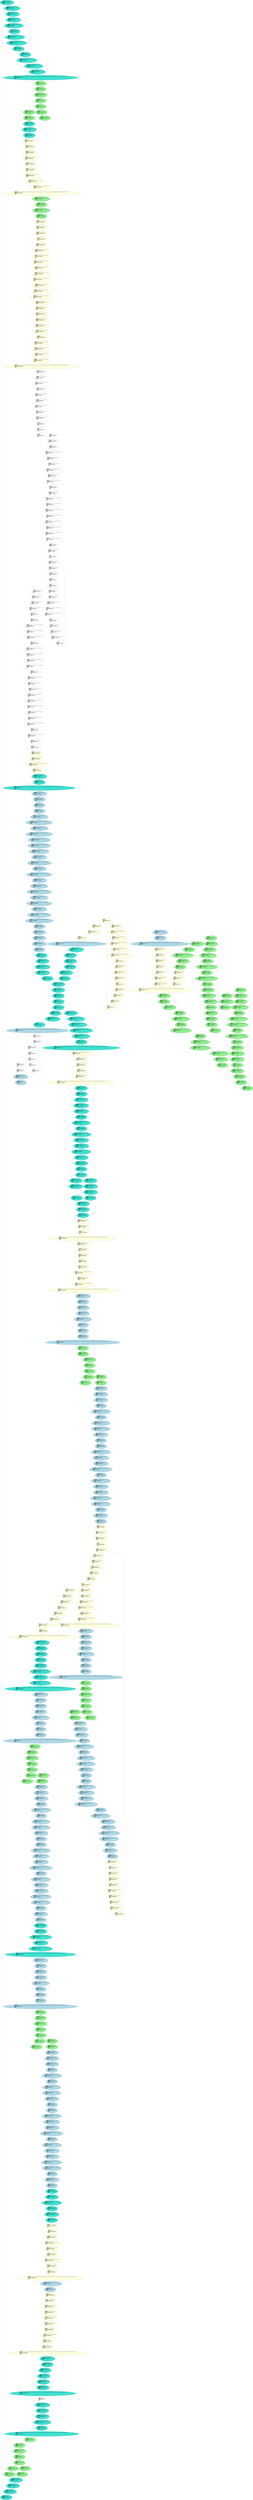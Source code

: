 digraph "MachineCFG of main" {
  Node0 [label="MI0x562b806438a0\l  $r0 = LDRi12 $r11, -4, 14, $noreg :: (load (s32) from %stack.0)\l  isTransient:False\l  ExeCnt:1\l  MI's addr:0x8001f4 cache line:524319 cache index:31\l  More Info of MI:g723_enc_quantize_BB0_I21\lin UR11\l  May Load?1\l  May Store?0\l  ]\l  " fillcolor="turquoise" style="filled"];
  Node0 -> Node278;
  Node1 [label="MI0x562b80643a40\l  $r2 = LDRi12 $sp, 8, 14, $noreg :: (load (s32) from %stack.1)\l  isTransient:False\l  ExeCnt:1\l  MI's addr:0x8001ec cache line:524318 cache index:30\l  More Info of MI:g723_enc_quantize_BB0_I19\lin UR11\l  May Load?1\l  May Store?0\l  ]\l  " fillcolor="turquoise" style="filled"];
  Node1 -> Node292;
  Node2 [label="MI0x562b80643be0\l  $r1 = LDRi12 $sp, 4, 14, $noreg :: (load (s32) from %stack.2)\l  isTransient:False\l  ExeCnt:1\l  MI's addr:0x8001e8 cache line:524318 cache index:30\l  More Info of MI:g723_enc_quantize_BB0_I18\lin UR11\l  May Load?1\l  May Store?0\l  ]\l  " fillcolor="turquoise" style="filled"];
  Node2 -> Node1;
  Node3 [label="MI0x562b80643d80\l  $r12 = LDRi12 $sp, 0, 14, $noreg :: (load (s32) from %stack.3)\l  isTransient:False\l  ExeCnt:1\l  MI's addr:0x8001e4 cache line:524318 cache index:30\l  More Info of MI:g723_enc_quantize_BB0_I17\lin UR11\l  May Load?1\l  May Store?0\l  ]\l  " fillcolor="turquoise" style="filled"];
  Node3 -> Node2;
  Node4 [label="MI0x562b80643f20\l  STRi12 $r0, $r11, -4, 14, $noreg :: (store (s32) into %stack.0)\l  isTransient:False\l  ExeCnt:1\l  MI's addr:0x8001d0 cache line:524317 cache index:29\l  More Info of MI:g723_enc_quantize_BB0_I12\lin UR11\l  May Load?0\l  May Store?1\l  ]\l  " fillcolor="turquoise" style="filled"];
  Node4 -> Node246;
  Node5 [label="MI0x562b806440c0\l  STRi12 $r1, $sp, 0, 14, $noreg :: (store (s32) into %stack.3)\l  isTransient:False\l  ExeCnt:1\l  MI's addr:0x8001c4 cache line:524316 cache index:28\l  More Info of MI:g723_enc_quantize_BB0_I9\lin UR11\l  May Load?0\l  May Store?1\l  ]\l  " fillcolor="turquoise" style="filled"];
  Node5 -> Node244;
  Node6 [label="MI0x562b80644260\l  STRi12 $r2, $sp, 4, 14, $noreg :: (store (s32) into %stack.2)\l  isTransient:False\l  ExeCnt:1\l  MI's addr:0x8001c0 cache line:524316 cache index:28\l  More Info of MI:g723_enc_quantize_BB0_I8\lin UR11\l  May Load?0\l  May Store?1\l  ]\l  " fillcolor="turquoise" style="filled"];
  Node6 -> Node5;
  Node7 [label="MI0x562b80644400\l  STRi12 $r3, $sp, 8, 14, $noreg :: (store (s32) into %stack.1)\l  isTransient:False\l  ExeCnt:1\l  MI's addr:0x8001bc cache line:524315 cache index:27\l  More Info of MI:g723_enc_quantize_BB0_I7\lin UR11\l  May Load?0\l  May Store?1\l  ]\l  " fillcolor="turquoise" style="filled"];
  Node7 -> Node6;
  Node8 [label="MI0x562b807a3470\l  $sp = frame-destroy LDMIA_UPD $sp, 14, $noreg, def $r11, def $lr\l  isTransient:False\l  ExeCnt:1\l  MI's addr:0x80007c cache line:524295 cache index:7\l  More Info of MI:g723_enc_fmult_BB0_I35\lin UR11\l  May Load?1\l  May Store?0\l  ]\l  " fillcolor="lightblue" style="filled"];
  Node8 -> Node160;
  Node9 [label="MI0x562b807a3470\l  $sp = frame-destroy LDMIA_UPD $sp, 14, $noreg, def $r11, def $lr\l  isTransient:False\l  ExeCnt:1\l  MI's addr:0x80007c cache line:524295 cache index:7\l  More Info of MI:g723_enc_fmult_BB0_I35\lin UR11\l  May Load?1\l  May Store?0\l  ]\l  " fillcolor="lightblue" style="filled"];
  Node9 -> Node161;
  Node10 [label="MI0x562b807a3470\l  $sp = frame-destroy LDMIA_UPD $sp, 14, $noreg, def $r11, def $lr\l  isTransient:False\l  ExeCnt:1\l  MI's addr:0x80007c cache line:524295 cache index:7\l  More Info of MI:g723_enc_fmult_BB0_I35\lin UR11\l  May Load?1\l  May Store?0\l  ]\l  " fillcolor="lightblue" style="filled"];
  Node10 -> Node162;
  Node11 [label="MI0x562b807a3470\l  $sp = frame-destroy LDMIA_UPD $sp, 14, $noreg, def $r11, def $lr\l  isTransient:False\l  ExeCnt:1\l  MI's addr:0x80007c cache line:524295 cache index:7\l  More Info of MI:g723_enc_fmult_BB0_I35\lin UR11\l  May Load?1\l  May Store?0\l  ]\l  " fillcolor="lightblue" style="filled"];
  Node11 -> Node163;
  Node12 [label="MI0x562b807a35b8\l  renamable $r1 = LDRi12 %const.0, 0, 14, $noreg :: (load (s32) from constant-pool)\l  isTransient:False\l  ExeCnt:1\l  MI's addr:0x800010 cache line:524289 cache index:1\l  More Info of MI:g723_enc_fmult_BB0_I8\lin UR11\l  May Load?1\l  May Store?0\l  ]\l  " fillcolor="lightblue" style="filled"];
  Node12 -> Node36;
  Node13 [label="MI0x562b807a35b8\l  renamable $r1 = LDRi12 %const.0, 0, 14, $noreg :: (load (s32) from constant-pool)\l  isTransient:False\l  ExeCnt:1\l  MI's addr:0x800010 cache line:524289 cache index:1\l  More Info of MI:g723_enc_fmult_BB0_I8\lin UR11\l  May Load?1\l  May Store?0\l  ]\l  " fillcolor="lightblue" style="filled"];
  Node13 -> Node37;
  Node14 [label="MI0x562b807a35b8\l  renamable $r1 = LDRi12 %const.0, 0, 14, $noreg :: (load (s32) from constant-pool)\l  isTransient:False\l  ExeCnt:1\l  MI's addr:0x800010 cache line:524289 cache index:1\l  More Info of MI:g723_enc_fmult_BB0_I8\lin UR11\l  May Load?1\l  May Store?0\l  ]\l  " fillcolor="lightblue" style="filled"];
  Node14 -> Node38;
  Node15 [label="MI0x562b807a35b8\l  renamable $r1 = LDRi12 %const.0, 0, 14, $noreg :: (load (s32) from constant-pool)\l  isTransient:False\l  ExeCnt:1\l  MI's addr:0x800010 cache line:524289 cache index:1\l  More Info of MI:g723_enc_fmult_BB0_I8\lin UR11\l  May Load?1\l  May Store?0\l  ]\l  " fillcolor="lightblue" style="filled"];
  Node15 -> Node39;
  Node16 [label="MI0x562b807a3700\l  $r0 = MOVi 16711680, 14, $noreg, $noreg\l  isTransient:False\l  ExeCnt:1\l  MI's addr:0x800048 cache line:524292 cache index:4\l  More Info of MI:g723_enc_fmult_BB0_I22\lin UR11\l  May Load?0\l  May Store?0\l  ]\l  " fillcolor="lightblue" style="filled"];
  Node16 -> Node44;
  Node17 [label="MI0x562b807a3700\l  $r0 = MOVi 16711680, 14, $noreg, $noreg\l  isTransient:False\l  ExeCnt:1\l  MI's addr:0x800048 cache line:524292 cache index:4\l  More Info of MI:g723_enc_fmult_BB0_I22\lin UR11\l  May Load?0\l  May Store?0\l  ]\l  " fillcolor="lightblue" style="filled"];
  Node17 -> Node45;
  Node18 [label="MI0x562b807a3700\l  $r0 = MOVi 16711680, 14, $noreg, $noreg\l  isTransient:False\l  ExeCnt:1\l  MI's addr:0x800048 cache line:524292 cache index:4\l  More Info of MI:g723_enc_fmult_BB0_I22\lin UR11\l  May Load?0\l  May Store?0\l  ]\l  " fillcolor="lightblue" style="filled"];
  Node18 -> Node46;
  Node19 [label="MI0x562b807a3700\l  $r0 = MOVi 16711680, 14, $noreg, $noreg\l  isTransient:False\l  ExeCnt:1\l  MI's addr:0x800048 cache line:524292 cache index:4\l  More Info of MI:g723_enc_fmult_BB0_I22\lin UR11\l  May Load?0\l  May Store?0\l  ]\l  " fillcolor="lightblue" style="filled"];
  Node19 -> Node47;
  Node20 [label="MI0x562b807a3788\l  renamable $r2 = MOVi 3, 14, $noreg, $noreg\l  isTransient:False\l  ExeCnt:1\l  MI's addr:0x80001c cache line:524289 cache index:1\l  More Info of MI:g723_enc_fmult_BB0_I11\lin UR11\l  May Load?0\l  May Store?0\l  ]\l  " fillcolor="lightblue" style="filled"];
  Node20 -> Node28;
  Node21 [label="MI0x562b807a3788\l  renamable $r2 = MOVi 3, 14, $noreg, $noreg\l  isTransient:False\l  ExeCnt:1\l  MI's addr:0x80001c cache line:524289 cache index:1\l  More Info of MI:g723_enc_fmult_BB0_I11\lin UR11\l  May Load?0\l  May Store?0\l  ]\l  " fillcolor="lightblue" style="filled"];
  Node21 -> Node29;
  Node22 [label="MI0x562b807a3788\l  renamable $r2 = MOVi 3, 14, $noreg, $noreg\l  isTransient:False\l  ExeCnt:1\l  MI's addr:0x80001c cache line:524289 cache index:1\l  More Info of MI:g723_enc_fmult_BB0_I11\lin UR11\l  May Load?0\l  May Store?0\l  ]\l  " fillcolor="lightblue" style="filled"];
  Node22 -> Node30;
  Node23 [label="MI0x562b807a3788\l  renamable $r2 = MOVi 3, 14, $noreg, $noreg\l  isTransient:False\l  ExeCnt:1\l  MI's addr:0x80001c cache line:524289 cache index:1\l  More Info of MI:g723_enc_fmult_BB0_I11\lin UR11\l  May Load?0\l  May Store?0\l  ]\l  " fillcolor="lightblue" style="filled"];
  Node23 -> Node31;
  Node24 [label="MI0x562b807a38d0\l  $r11 = frame-setup MOVr killed $sp, 14, $noreg, $noreg\l  isTransient:False\l  ExeCnt:1\l  MI's addr:0x800004 cache line:524288 cache index:0\l  More Info of MI:g723_enc_fmult_BB0_I4\lin UR11\l  May Load?0\l  May Store?0\l  ]\l  " fillcolor="lightblue" style="filled"];
  Node24 -> Node164;
  Node25 [label="MI0x562b807a38d0\l  $r11 = frame-setup MOVr killed $sp, 14, $noreg, $noreg\l  isTransient:False\l  ExeCnt:1\l  MI's addr:0x800004 cache line:524288 cache index:0\l  More Info of MI:g723_enc_fmult_BB0_I4\lin UR11\l  May Load?0\l  May Store?0\l  ]\l  " fillcolor="lightblue" style="filled"];
  Node25 -> Node165;
  Node26 [label="MI0x562b807a38d0\l  $r11 = frame-setup MOVr killed $sp, 14, $noreg, $noreg\l  isTransient:False\l  ExeCnt:1\l  MI's addr:0x800004 cache line:524288 cache index:0\l  More Info of MI:g723_enc_fmult_BB0_I4\lin UR11\l  May Load?0\l  May Store?0\l  ]\l  " fillcolor="lightblue" style="filled"];
  Node26 -> Node166;
  Node27 [label="MI0x562b807a38d0\l  $r11 = frame-setup MOVr killed $sp, 14, $noreg, $noreg\l  isTransient:False\l  ExeCnt:1\l  MI's addr:0x800004 cache line:524288 cache index:0\l  More Info of MI:g723_enc_fmult_BB0_I4\lin UR11\l  May Load?0\l  May Store?0\l  ]\l  " fillcolor="lightblue" style="filled"];
  Node27 -> Node167;
  Node28 [label="MI0x562b807a3a68\l  BL_pred @g723_enc_quan, 14, $noreg, <regmask $lr $d8 $d9 $d10 $d11 $d12 $d13 $d14 $d15 $q4 $q5 $q6 $q7 $r4 $r5 $r6 $r7 $r8 $r9 $r10 $r11 $s16 $s17 $s18 $s19 $s20 $s21 $s22 $s23 $s24 $s25 $s26 $s27 and 35 more...>, implicit-def dead $lr, implicit $sp, implicit killed $r0, implicit killed $r1, implicit killed $r2, implicit-def $sp, implicit-def $r0\l  isTransient:False\l  ExeCnt:1\l  MI's addr:0x800020 cache line:524290 cache index:2\l  More Info of MI:g723_enc_fmult_BB0_I12\lin UR11\l  May Load?0\l  May Store?0\l  ]\l  " fillcolor="lightblue" style="filled"];
  Node28 -> Node48;
  Node29 [label="MI0x562b807a3a68\l  BL_pred @g723_enc_quan, 14, $noreg, <regmask $lr $d8 $d9 $d10 $d11 $d12 $d13 $d14 $d15 $q4 $q5 $q6 $q7 $r4 $r5 $r6 $r7 $r8 $r9 $r10 $r11 $s16 $s17 $s18 $s19 $s20 $s21 $s22 $s23 $s24 $s25 $s26 $s27 and 35 more...>, implicit-def dead $lr, implicit $sp, implicit killed $r0, implicit killed $r1, implicit killed $r2, implicit-def $sp, implicit-def $r0\l  isTransient:False\l  ExeCnt:1\l  MI's addr:0x800020 cache line:524290 cache index:2\l  More Info of MI:g723_enc_fmult_BB0_I12\lin UR11\l  May Load?0\l  May Store?0\l  ]\l  " fillcolor="lightblue" style="filled"];
  Node29 -> Node49;
  Node30 [label="MI0x562b807a3a68\l  BL_pred @g723_enc_quan, 14, $noreg, <regmask $lr $d8 $d9 $d10 $d11 $d12 $d13 $d14 $d15 $q4 $q5 $q6 $q7 $r4 $r5 $r6 $r7 $r8 $r9 $r10 $r11 $s16 $s17 $s18 $s19 $s20 $s21 $s22 $s23 $s24 $s25 $s26 $s27 and 35 more...>, implicit-def dead $lr, implicit $sp, implicit killed $r0, implicit killed $r1, implicit killed $r2, implicit-def $sp, implicit-def $r0\l  isTransient:False\l  ExeCnt:1\l  MI's addr:0x800020 cache line:524290 cache index:2\l  More Info of MI:g723_enc_fmult_BB0_I12\lin UR11\l  May Load?0\l  May Store?0\l  ]\l  " fillcolor="lightblue" style="filled"];
  Node30 -> Node50;
  Node31 [label="MI0x562b807a3a68\l  BL_pred @g723_enc_quan, 14, $noreg, <regmask $lr $d8 $d9 $d10 $d11 $d12 $d13 $d14 $d15 $q4 $q5 $q6 $q7 $r4 $r5 $r6 $r7 $r8 $r9 $r10 $r11 $s16 $s17 $s18 $s19 $s20 $s21 $s22 $s23 $s24 $s25 $s26 $s27 and 35 more...>, implicit-def dead $lr, implicit $sp, implicit killed $r0, implicit killed $r1, implicit killed $r2, implicit-def $sp, implicit-def $r0\l  isTransient:False\l  ExeCnt:1\l  MI's addr:0x800020 cache line:524290 cache index:2\l  More Info of MI:g723_enc_fmult_BB0_I12\lin UR11\l  May Load?0\l  May Store?0\l  ]\l  " fillcolor="lightblue" style="filled"];
  Node31 -> Node51;
  Node32 [label="MI0x562b807b0fa0\l  $sp = frame-destroy MOVr $r11, 14, $noreg, $noreg\l  isTransient:False\l  ExeCnt:1\l  MI's addr:0x800078 cache line:524295 cache index:7\l  More Info of MI:g723_enc_fmult_BB0_I34\lin UR11\l  May Load?0\l  May Store?0\l  ]\l  " fillcolor="lightblue" style="filled"];
  Node32 -> Node8;
  Node33 [label="MI0x562b807b0fa0\l  $sp = frame-destroy MOVr $r11, 14, $noreg, $noreg\l  isTransient:False\l  ExeCnt:1\l  MI's addr:0x800078 cache line:524295 cache index:7\l  More Info of MI:g723_enc_fmult_BB0_I34\lin UR11\l  May Load?0\l  May Store?0\l  ]\l  " fillcolor="lightblue" style="filled"];
  Node33 -> Node9;
  Node34 [label="MI0x562b807b0fa0\l  $sp = frame-destroy MOVr $r11, 14, $noreg, $noreg\l  isTransient:False\l  ExeCnt:1\l  MI's addr:0x800078 cache line:524295 cache index:7\l  More Info of MI:g723_enc_fmult_BB0_I34\lin UR11\l  May Load?0\l  May Store?0\l  ]\l  " fillcolor="lightblue" style="filled"];
  Node34 -> Node10;
  Node35 [label="MI0x562b807b0fa0\l  $sp = frame-destroy MOVr $r11, 14, $noreg, $noreg\l  isTransient:False\l  ExeCnt:1\l  MI's addr:0x800078 cache line:524295 cache index:7\l  More Info of MI:g723_enc_fmult_BB0_I34\lin UR11\l  May Load?0\l  May Store?0\l  ]\l  " fillcolor="lightblue" style="filled"];
  Node35 -> Node11;
  Node36 [label="MI0x562b807b10e8\l  $r0 = MOVi 255, 14, $noreg, $noreg\l  isTransient:False\l  ExeCnt:1\l  MI's addr:0x800014 cache line:524289 cache index:1\l  More Info of MI:g723_enc_fmult_BB0_I9\lin UR11\l  May Load?0\l  May Store?0\l  ]\l  " fillcolor="lightblue" style="filled"];
  Node36 -> Node40;
  Node37 [label="MI0x562b807b10e8\l  $r0 = MOVi 255, 14, $noreg, $noreg\l  isTransient:False\l  ExeCnt:1\l  MI's addr:0x800014 cache line:524289 cache index:1\l  More Info of MI:g723_enc_fmult_BB0_I9\lin UR11\l  May Load?0\l  May Store?0\l  ]\l  " fillcolor="lightblue" style="filled"];
  Node37 -> Node41;
  Node38 [label="MI0x562b807b10e8\l  $r0 = MOVi 255, 14, $noreg, $noreg\l  isTransient:False\l  ExeCnt:1\l  MI's addr:0x800014 cache line:524289 cache index:1\l  More Info of MI:g723_enc_fmult_BB0_I9\lin UR11\l  May Load?0\l  May Store?0\l  ]\l  " fillcolor="lightblue" style="filled"];
  Node38 -> Node42;
  Node39 [label="MI0x562b807b10e8\l  $r0 = MOVi 255, 14, $noreg, $noreg\l  isTransient:False\l  ExeCnt:1\l  MI's addr:0x800014 cache line:524289 cache index:1\l  More Info of MI:g723_enc_fmult_BB0_I9\lin UR11\l  May Load?0\l  May Store?0\l  ]\l  " fillcolor="lightblue" style="filled"];
  Node39 -> Node43;
  Node40 [label="MI0x562b807b1230\l  $r0 = ORRri $r0, 7936, 14, $noreg, $noreg\l  isTransient:False\l  ExeCnt:1\l  MI's addr:0x800018 cache line:524289 cache index:1\l  More Info of MI:g723_enc_fmult_BB0_I10\lin UR11\l  May Load?0\l  May Store?0\l  ]\l  " fillcolor="lightblue" style="filled"];
  Node40 -> Node20;
  Node41 [label="MI0x562b807b1230\l  $r0 = ORRri $r0, 7936, 14, $noreg, $noreg\l  isTransient:False\l  ExeCnt:1\l  MI's addr:0x800018 cache line:524289 cache index:1\l  More Info of MI:g723_enc_fmult_BB0_I10\lin UR11\l  May Load?0\l  May Store?0\l  ]\l  " fillcolor="lightblue" style="filled"];
  Node41 -> Node21;
  Node42 [label="MI0x562b807b1230\l  $r0 = ORRri $r0, 7936, 14, $noreg, $noreg\l  isTransient:False\l  ExeCnt:1\l  MI's addr:0x800018 cache line:524289 cache index:1\l  More Info of MI:g723_enc_fmult_BB0_I10\lin UR11\l  May Load?0\l  May Store?0\l  ]\l  " fillcolor="lightblue" style="filled"];
  Node42 -> Node22;
  Node43 [label="MI0x562b807b1230\l  $r0 = ORRri $r0, 7936, 14, $noreg, $noreg\l  isTransient:False\l  ExeCnt:1\l  MI's addr:0x800018 cache line:524289 cache index:1\l  More Info of MI:g723_enc_fmult_BB0_I10\lin UR11\l  May Load?0\l  May Store?0\l  ]\l  " fillcolor="lightblue" style="filled"];
  Node43 -> Node23;
  Node44 [label="MI0x562b807b1478\l  $r0 = ORRri $r0, 520093696, 14, $noreg, $noreg\l  isTransient:False\l  ExeCnt:1\l  MI's addr:0x80004c cache line:524292 cache index:4\l  More Info of MI:g723_enc_fmult_BB0_I23\lin UR11\l  May Load?0\l  May Store?0\l  ]\l  " fillcolor="lightblue" style="filled"];
  Node44 -> Node120;
  Node45 [label="MI0x562b807b1478\l  $r0 = ORRri $r0, 520093696, 14, $noreg, $noreg\l  isTransient:False\l  ExeCnt:1\l  MI's addr:0x80004c cache line:524292 cache index:4\l  More Info of MI:g723_enc_fmult_BB0_I23\lin UR11\l  May Load?0\l  May Store?0\l  ]\l  " fillcolor="lightblue" style="filled"];
  Node45 -> Node121;
  Node46 [label="MI0x562b807b1478\l  $r0 = ORRri $r0, 520093696, 14, $noreg, $noreg\l  isTransient:False\l  ExeCnt:1\l  MI's addr:0x80004c cache line:524292 cache index:4\l  More Info of MI:g723_enc_fmult_BB0_I23\lin UR11\l  May Load?0\l  May Store?0\l  ]\l  " fillcolor="lightblue" style="filled"];
  Node46 -> Node122;
  Node47 [label="MI0x562b807b1478\l  $r0 = ORRri $r0, 520093696, 14, $noreg, $noreg\l  isTransient:False\l  ExeCnt:1\l  MI's addr:0x80004c cache line:524292 cache index:4\l  More Info of MI:g723_enc_fmult_BB0_I23\lin UR11\l  May Load?0\l  May Store?0\l  ]\l  " fillcolor="lightblue" style="filled"];
  Node47 -> Node123;
  Node48 [label="MI0x562b807b7d10\l  B %bb.1\l  isTransient:False\l  ExeCnt:1\l  MI's addr:0x800088 cache line:524296 cache index:8\l  More Info of MI:g723_enc_quan_BB0_I0\lin UR11\l  May Load?0\l  May Store?0\l  ]\l  " fillcolor="lightgreen" style="filled"];
  Node48 -> Node54;
  Node49 [label="MI0x562b807b7d10\l  B %bb.1\l  isTransient:False\l  ExeCnt:1\l  MI's addr:0x800088 cache line:524296 cache index:8\l  More Info of MI:g723_enc_quan_BB0_I0\lin UR11\l  May Load?0\l  May Store?0\l  ]\l  " fillcolor="lightgreen" style="filled"];
  Node49 -> Node55;
  Node50 [label="MI0x562b807b7d10\l  B %bb.1\l  isTransient:False\l  ExeCnt:1\l  MI's addr:0x800088 cache line:524296 cache index:8\l  More Info of MI:g723_enc_quan_BB0_I0\lin UR11\l  May Load?0\l  May Store?0\l  ]\l  " fillcolor="lightgreen" style="filled"];
  Node50 -> Node56;
  Node51 [label="MI0x562b807b7d10\l  B %bb.1\l  isTransient:False\l  ExeCnt:1\l  MI's addr:0x800088 cache line:524296 cache index:8\l  More Info of MI:g723_enc_quan_BB0_I0\lin UR11\l  May Load?0\l  May Store?0\l  ]\l  " fillcolor="lightgreen" style="filled"];
  Node51 -> Node57;
  Node52 [label="MI0x562b807b7d10\l  B %bb.1\l  isTransient:False\l  ExeCnt:1\l  MI's addr:0x800088 cache line:524296 cache index:8\l  More Info of MI:g723_enc_quan_BB0_I0\lin UR11\l  May Load?0\l  May Store?0\l  ]\l  " fillcolor="lightgreen" style="filled"];
  Node52 -> Node58;
  Node53 [label="MI0x562b807b7d10\l  B %bb.1\l  isTransient:False\l  ExeCnt:1\l  MI's addr:0x800088 cache line:524296 cache index:8\l  More Info of MI:g723_enc_quan_BB0_I0\lin UR11\l  May Load?0\l  May Store?0\l  ]\l  " fillcolor="lightgreen" style="filled"];
  Node53 -> Node59;
  Node54 [label="MI0x562b807b7d78\l  renamable $r0 = MOVi 1, 14, $noreg, $noreg\l  isTransient:False\l  ExeCnt:1\l  MI's addr:0x80008c cache line:524296 cache index:8\l  More Info of MI:g723_enc_quan_BB1_I0\lin UR11\l  May Load?0\l  May Store?0\l  ]\l  " fillcolor="lightgreen" style="filled"];
  Node54 -> Node60;
  Node55 [label="MI0x562b807b7d78\l  renamable $r0 = MOVi 1, 14, $noreg, $noreg\l  isTransient:False\l  ExeCnt:1\l  MI's addr:0x80008c cache line:524296 cache index:8\l  More Info of MI:g723_enc_quan_BB1_I0\lin UR11\l  May Load?0\l  May Store?0\l  ]\l  " fillcolor="lightgreen" style="filled"];
  Node55 -> Node61;
  Node56 [label="MI0x562b807b7d78\l  renamable $r0 = MOVi 1, 14, $noreg, $noreg\l  isTransient:False\l  ExeCnt:1\l  MI's addr:0x80008c cache line:524296 cache index:8\l  More Info of MI:g723_enc_quan_BB1_I0\lin UR11\l  May Load?0\l  May Store?0\l  ]\l  " fillcolor="lightgreen" style="filled"];
  Node56 -> Node62;
  Node57 [label="MI0x562b807b7d78\l  renamable $r0 = MOVi 1, 14, $noreg, $noreg\l  isTransient:False\l  ExeCnt:1\l  MI's addr:0x80008c cache line:524296 cache index:8\l  More Info of MI:g723_enc_quan_BB1_I0\lin UR11\l  May Load?0\l  May Store?0\l  ]\l  " fillcolor="lightgreen" style="filled"];
  Node57 -> Node63;
  Node58 [label="MI0x562b807b7d78\l  renamable $r0 = MOVi 1, 14, $noreg, $noreg\l  isTransient:False\l  ExeCnt:1\l  MI's addr:0x80008c cache line:524296 cache index:8\l  More Info of MI:g723_enc_quan_BB1_I0\lin UR11\l  May Load?0\l  May Store?0\l  ]\l  " fillcolor="lightgreen" style="filled"];
  Node58 -> Node64;
  Node59 [label="MI0x562b807b7d78\l  renamable $r0 = MOVi 1, 14, $noreg, $noreg\l  isTransient:False\l  ExeCnt:1\l  MI's addr:0x80008c cache line:524296 cache index:8\l  More Info of MI:g723_enc_quan_BB1_I0\lin UR11\l  May Load?0\l  May Store?0\l  ]\l  " fillcolor="lightgreen" style="filled"];
  Node59 -> Node65;
  Node60 [label="MI0x562b807b7ec0\l  CMPri killed renamable $r0, 0, 14, $noreg, implicit-def $cpsr\l  isTransient:False\l  ExeCnt:1\l  MI's addr:0x800090 cache line:524297 cache index:9\l  More Info of MI:g723_enc_quan_BB1_I1\lin UR11\l  May Load?0\l  May Store?0\l  ]\l  " fillcolor="lightgreen" style="filled"];
  Node60 -> Node66;
  Node61 [label="MI0x562b807b7ec0\l  CMPri killed renamable $r0, 0, 14, $noreg, implicit-def $cpsr\l  isTransient:False\l  ExeCnt:1\l  MI's addr:0x800090 cache line:524297 cache index:9\l  More Info of MI:g723_enc_quan_BB1_I1\lin UR11\l  May Load?0\l  May Store?0\l  ]\l  " fillcolor="lightgreen" style="filled"];
  Node61 -> Node67;
  Node62 [label="MI0x562b807b7ec0\l  CMPri killed renamable $r0, 0, 14, $noreg, implicit-def $cpsr\l  isTransient:False\l  ExeCnt:1\l  MI's addr:0x800090 cache line:524297 cache index:9\l  More Info of MI:g723_enc_quan_BB1_I1\lin UR11\l  May Load?0\l  May Store?0\l  ]\l  " fillcolor="lightgreen" style="filled"];
  Node62 -> Node68;
  Node63 [label="MI0x562b807b7ec0\l  CMPri killed renamable $r0, 0, 14, $noreg, implicit-def $cpsr\l  isTransient:False\l  ExeCnt:1\l  MI's addr:0x800090 cache line:524297 cache index:9\l  More Info of MI:g723_enc_quan_BB1_I1\lin UR11\l  May Load?0\l  May Store?0\l  ]\l  " fillcolor="lightgreen" style="filled"];
  Node63 -> Node69;
  Node64 [label="MI0x562b807b7ec0\l  CMPri killed renamable $r0, 0, 14, $noreg, implicit-def $cpsr\l  isTransient:False\l  ExeCnt:1\l  MI's addr:0x800090 cache line:524297 cache index:9\l  More Info of MI:g723_enc_quan_BB1_I1\lin UR11\l  May Load?0\l  May Store?0\l  ]\l  " fillcolor="lightgreen" style="filled"];
  Node64 -> Node70;
  Node65 [label="MI0x562b807b7ec0\l  CMPri killed renamable $r0, 0, 14, $noreg, implicit-def $cpsr\l  isTransient:False\l  ExeCnt:1\l  MI's addr:0x800090 cache line:524297 cache index:9\l  More Info of MI:g723_enc_quan_BB1_I1\lin UR11\l  May Load?0\l  May Store?0\l  ]\l  " fillcolor="lightgreen" style="filled"];
  Node65 -> Node71;
  Node66 [label="MI0x562b807b8008\l  Bcc %bb.4, 1, killed $cpsr\l  isTransient:False\l  ExeCnt:1\l  MI's addr:0x800094 cache line:524297 cache index:9\l  More Info of MI:g723_enc_quan_BB1_I2\lin UR11\l  May Load?0\l  May Store?0\l  ]\l  " fillcolor="lightgreen" style="filled"];
  Node66 -> Node72;
  Node67 [label="MI0x562b807b8008\l  Bcc %bb.4, 1, killed $cpsr\l  isTransient:False\l  ExeCnt:1\l  MI's addr:0x800094 cache line:524297 cache index:9\l  More Info of MI:g723_enc_quan_BB1_I2\lin UR11\l  May Load?0\l  May Store?0\l  ]\l  " fillcolor="lightgreen" style="filled"];
  Node67 -> Node73;
  Node68 [label="MI0x562b807b8008\l  Bcc %bb.4, 1, killed $cpsr\l  isTransient:False\l  ExeCnt:1\l  MI's addr:0x800094 cache line:524297 cache index:9\l  More Info of MI:g723_enc_quan_BB1_I2\lin UR11\l  May Load?0\l  May Store?0\l  ]\l  " fillcolor="lightgreen" style="filled"];
  Node68 -> Node74;
  Node69 [label="MI0x562b807b8008\l  Bcc %bb.4, 1, killed $cpsr\l  isTransient:False\l  ExeCnt:1\l  MI's addr:0x800094 cache line:524297 cache index:9\l  More Info of MI:g723_enc_quan_BB1_I2\lin UR11\l  May Load?0\l  May Store?0\l  ]\l  " fillcolor="lightgreen" style="filled"];
  Node69 -> Node75;
  Node70 [label="MI0x562b807b8008\l  Bcc %bb.4, 1, killed $cpsr\l  isTransient:False\l  ExeCnt:1\l  MI's addr:0x800094 cache line:524297 cache index:9\l  More Info of MI:g723_enc_quan_BB1_I2\lin UR11\l  May Load?0\l  May Store?0\l  ]\l  " fillcolor="lightgreen" style="filled"];
  Node70 -> Node76;
  Node71 [label="MI0x562b807b8008\l  Bcc %bb.4, 1, killed $cpsr\l  isTransient:False\l  ExeCnt:1\l  MI's addr:0x800094 cache line:524297 cache index:9\l  More Info of MI:g723_enc_quan_BB1_I2\lin UR11\l  May Load?0\l  May Store?0\l  ]\l  " fillcolor="lightgreen" style="filled"];
  Node71 -> Node77;
  Node72 [label="MI0x562b807b80d0\l  B %bb.2\l  isTransient:False\l  ExeCnt:1\l  MI's addr:0x800098 cache line:524297 cache index:9\l  More Info of MI:g723_enc_quan_BB1_I3\lin UR11\l  May Load?0\l  May Store?0\l  ]\l  " fillcolor="lightgreen" style="filled"];
  Node72 -> Node187;
  Node72 -> Node78;
  Node73 [label="MI0x562b807b80d0\l  B %bb.2\l  isTransient:False\l  ExeCnt:1\l  MI's addr:0x800098 cache line:524297 cache index:9\l  More Info of MI:g723_enc_quan_BB1_I3\lin UR11\l  May Load?0\l  May Store?0\l  ]\l  " fillcolor="lightgreen" style="filled"];
  Node73 -> Node188;
  Node73 -> Node79;
  Node74 [label="MI0x562b807b80d0\l  B %bb.2\l  isTransient:False\l  ExeCnt:1\l  MI's addr:0x800098 cache line:524297 cache index:9\l  More Info of MI:g723_enc_quan_BB1_I3\lin UR11\l  May Load?0\l  May Store?0\l  ]\l  " fillcolor="lightgreen" style="filled"];
  Node74 -> Node189;
  Node74 -> Node80;
  Node75 [label="MI0x562b807b80d0\l  B %bb.2\l  isTransient:False\l  ExeCnt:1\l  MI's addr:0x800098 cache line:524297 cache index:9\l  More Info of MI:g723_enc_quan_BB1_I3\lin UR11\l  May Load?0\l  May Store?0\l  ]\l  " fillcolor="lightgreen" style="filled"];
  Node75 -> Node190;
  Node75 -> Node81;
  Node76 [label="MI0x562b807b80d0\l  B %bb.2\l  isTransient:False\l  ExeCnt:1\l  MI's addr:0x800098 cache line:524297 cache index:9\l  More Info of MI:g723_enc_quan_BB1_I3\lin UR11\l  May Load?0\l  May Store?0\l  ]\l  " fillcolor="lightgreen" style="filled"];
  Node76 -> Node191;
  Node76 -> Node82;
  Node77 [label="MI0x562b807b80d0\l  B %bb.2\l  isTransient:False\l  ExeCnt:1\l  MI's addr:0x800098 cache line:524297 cache index:9\l  More Info of MI:g723_enc_quan_BB1_I3\lin UR11\l  May Load?0\l  May Store?0\l  ]\l  " fillcolor="lightgreen" style="filled"];
  Node77 -> Node192;
  Node77 -> Node83;
  Node78 [label="MI0x562b807b8138\l  renamable $r0 = MOVi 0, 14, $noreg, $noreg\l  isTransient:False\l  ExeCnt:1\l  MI's addr:0x8000a4 cache line:524298 cache index:10\l  More Info of MI:g723_enc_quan_BB4_I0\lin UR11\l  May Load?0\l  May Store?0\l  ]\l  " fillcolor="lightgreen" style="filled"];
  Node78 -> Node181;
  Node79 [label="MI0x562b807b8138\l  renamable $r0 = MOVi 0, 14, $noreg, $noreg\l  isTransient:False\l  ExeCnt:1\l  MI's addr:0x8000a4 cache line:524298 cache index:10\l  More Info of MI:g723_enc_quan_BB4_I0\lin UR11\l  May Load?0\l  May Store?0\l  ]\l  " fillcolor="lightgreen" style="filled"];
  Node79 -> Node182;
  Node80 [label="MI0x562b807b8138\l  renamable $r0 = MOVi 0, 14, $noreg, $noreg\l  isTransient:False\l  ExeCnt:1\l  MI's addr:0x8000a4 cache line:524298 cache index:10\l  More Info of MI:g723_enc_quan_BB4_I0\lin UR11\l  May Load?0\l  May Store?0\l  ]\l  " fillcolor="lightgreen" style="filled"];
  Node80 -> Node183;
  Node81 [label="MI0x562b807b8138\l  renamable $r0 = MOVi 0, 14, $noreg, $noreg\l  isTransient:False\l  ExeCnt:1\l  MI's addr:0x8000a4 cache line:524298 cache index:10\l  More Info of MI:g723_enc_quan_BB4_I0\lin UR11\l  May Load?0\l  May Store?0\l  ]\l  " fillcolor="lightgreen" style="filled"];
  Node81 -> Node184;
  Node82 [label="MI0x562b807b8138\l  renamable $r0 = MOVi 0, 14, $noreg, $noreg\l  isTransient:False\l  ExeCnt:1\l  MI's addr:0x8000a4 cache line:524298 cache index:10\l  More Info of MI:g723_enc_quan_BB4_I0\lin UR11\l  May Load?0\l  May Store?0\l  ]\l  " fillcolor="lightgreen" style="filled"];
  Node82 -> Node185;
  Node83 [label="MI0x562b807b8138\l  renamable $r0 = MOVi 0, 14, $noreg, $noreg\l  isTransient:False\l  ExeCnt:1\l  MI's addr:0x8000a4 cache line:524298 cache index:10\l  More Info of MI:g723_enc_quan_BB4_I0\lin UR11\l  May Load?0\l  May Store?0\l  ]\l  " fillcolor="lightgreen" style="filled"];
  Node83 -> Node186;
  Node84 [label="MI0x562b807bb720\l  $sp = frame-setup STMDB_UPD $sp, 14, $noreg, killed $r11, killed $lr\l  isTransient:False\l  ExeCnt:1\l  MI's addr:0x800000 cache line:524288 cache index:0\l  More Info of MI:g723_enc_fmult_BB0_I0\lin UR11\l  May Load?0\l  May Store?1\l  ]\l  " fillcolor="lightblue" style="filled"];
  Node84 -> Node24;
  Node85 [label="MI0x562b807bb720\l  $sp = frame-setup STMDB_UPD $sp, 14, $noreg, killed $r11, killed $lr\l  isTransient:False\l  ExeCnt:1\l  MI's addr:0x800000 cache line:524288 cache index:0\l  More Info of MI:g723_enc_fmult_BB0_I0\lin UR11\l  May Load?0\l  May Store?1\l  ]\l  " fillcolor="lightblue" style="filled"];
  Node85 -> Node25;
  Node86 [label="MI0x562b807bb720\l  $sp = frame-setup STMDB_UPD $sp, 14, $noreg, killed $r11, killed $lr\l  isTransient:False\l  ExeCnt:1\l  MI's addr:0x800000 cache line:524288 cache index:0\l  More Info of MI:g723_enc_fmult_BB0_I0\lin UR11\l  May Load?0\l  May Store?1\l  ]\l  " fillcolor="lightblue" style="filled"];
  Node86 -> Node26;
  Node87 [label="MI0x562b807bb720\l  $sp = frame-setup STMDB_UPD $sp, 14, $noreg, killed $r11, killed $lr\l  isTransient:False\l  ExeCnt:1\l  MI's addr:0x800000 cache line:524288 cache index:0\l  More Info of MI:g723_enc_fmult_BB0_I0\lin UR11\l  May Load?0\l  May Store?1\l  ]\l  " fillcolor="lightblue" style="filled"];
  Node87 -> Node27;
  Node88 [label="MI0x562b807bb7f0\l  renamable $r2 = SUBri killed renamable $r0, 6, 14, $noreg, $noreg\l  isTransient:False\l  ExeCnt:1\l  MI's addr:0x800028 cache line:524290 cache index:2\l  More Info of MI:g723_enc_fmult_BB0_I14\lin UR11\l  May Load?0\l  May Store?0\l  ]\l  " fillcolor="lightblue" style="filled"];
  Node88 -> Node92;
  Node89 [label="MI0x562b807bb7f0\l  renamable $r2 = SUBri killed renamable $r0, 6, 14, $noreg, $noreg\l  isTransient:False\l  ExeCnt:1\l  MI's addr:0x800028 cache line:524290 cache index:2\l  More Info of MI:g723_enc_fmult_BB0_I14\lin UR11\l  May Load?0\l  May Store?0\l  ]\l  " fillcolor="lightblue" style="filled"];
  Node89 -> Node93;
  Node90 [label="MI0x562b807bb7f0\l  renamable $r2 = SUBri killed renamable $r0, 6, 14, $noreg, $noreg\l  isTransient:False\l  ExeCnt:1\l  MI's addr:0x800028 cache line:524290 cache index:2\l  More Info of MI:g723_enc_fmult_BB0_I14\lin UR11\l  May Load?0\l  May Store?0\l  ]\l  " fillcolor="lightblue" style="filled"];
  Node90 -> Node94;
  Node91 [label="MI0x562b807bb7f0\l  renamable $r2 = SUBri killed renamable $r0, 6, 14, $noreg, $noreg\l  isTransient:False\l  ExeCnt:1\l  MI's addr:0x800028 cache line:524290 cache index:2\l  More Info of MI:g723_enc_fmult_BB0_I14\lin UR11\l  May Load?0\l  May Store?0\l  ]\l  " fillcolor="lightblue" style="filled"];
  Node91 -> Node95;
  Node92 [label="MI0x562b807bb938\l  renamable $r0 = MOVsi renamable $r2, 130, 14, $noreg, $noreg\l  isTransient:False\l  ExeCnt:1\l  MI's addr:0x80002c cache line:524290 cache index:2\l  More Info of MI:g723_enc_fmult_BB0_I15\lin UR11\l  May Load?0\l  May Store?0\l  ]\l  " fillcolor="lightblue" style="filled"];
  Node92 -> Node96;
  Node93 [label="MI0x562b807bb938\l  renamable $r0 = MOVsi renamable $r2, 130, 14, $noreg, $noreg\l  isTransient:False\l  ExeCnt:1\l  MI's addr:0x80002c cache line:524290 cache index:2\l  More Info of MI:g723_enc_fmult_BB0_I15\lin UR11\l  May Load?0\l  May Store?0\l  ]\l  " fillcolor="lightblue" style="filled"];
  Node93 -> Node97;
  Node94 [label="MI0x562b807bb938\l  renamable $r0 = MOVsi renamable $r2, 130, 14, $noreg, $noreg\l  isTransient:False\l  ExeCnt:1\l  MI's addr:0x80002c cache line:524290 cache index:2\l  More Info of MI:g723_enc_fmult_BB0_I15\lin UR11\l  May Load?0\l  May Store?0\l  ]\l  " fillcolor="lightblue" style="filled"];
  Node94 -> Node98;
  Node95 [label="MI0x562b807bb938\l  renamable $r0 = MOVsi renamable $r2, 130, 14, $noreg, $noreg\l  isTransient:False\l  ExeCnt:1\l  MI's addr:0x80002c cache line:524290 cache index:2\l  More Info of MI:g723_enc_fmult_BB0_I15\lin UR11\l  May Load?0\l  May Store?0\l  ]\l  " fillcolor="lightblue" style="filled"];
  Node95 -> Node99;
  Node96 [label="MI0x562b807bba80\l  renamable $r1 = MOVi 0, 14, $noreg, $noreg\l  isTransient:False\l  ExeCnt:1\l  MI's addr:0x800030 cache line:524291 cache index:3\l  More Info of MI:g723_enc_fmult_BB0_I16\lin UR11\l  May Load?0\l  May Store?0\l  ]\l  " fillcolor="lightblue" style="filled"];
  Node96 -> Node100;
  Node97 [label="MI0x562b807bba80\l  renamable $r1 = MOVi 0, 14, $noreg, $noreg\l  isTransient:False\l  ExeCnt:1\l  MI's addr:0x800030 cache line:524291 cache index:3\l  More Info of MI:g723_enc_fmult_BB0_I16\lin UR11\l  May Load?0\l  May Store?0\l  ]\l  " fillcolor="lightblue" style="filled"];
  Node97 -> Node101;
  Node98 [label="MI0x562b807bba80\l  renamable $r1 = MOVi 0, 14, $noreg, $noreg\l  isTransient:False\l  ExeCnt:1\l  MI's addr:0x800030 cache line:524291 cache index:3\l  More Info of MI:g723_enc_fmult_BB0_I16\lin UR11\l  May Load?0\l  May Store?0\l  ]\l  " fillcolor="lightblue" style="filled"];
  Node98 -> Node102;
  Node99 [label="MI0x562b807bba80\l  renamable $r1 = MOVi 0, 14, $noreg, $noreg\l  isTransient:False\l  ExeCnt:1\l  MI's addr:0x800030 cache line:524291 cache index:3\l  More Info of MI:g723_enc_fmult_BB0_I16\lin UR11\l  May Load?0\l  May Store?0\l  ]\l  " fillcolor="lightblue" style="filled"];
  Node99 -> Node103;
  Node100 [label="MI0x562b807bbbc8\l  renamable $r12 = nsw SUBrsi renamable $r1, killed renamable $r0, 129, 14, $noreg, $noreg\l  isTransient:False\l  ExeCnt:1\l  MI's addr:0x800034 cache line:524291 cache index:3\l  More Info of MI:g723_enc_fmult_BB0_I17\lin UR11\l  May Load?0\l  May Store?0\l  ]\l  " fillcolor="lightblue" style="filled"];
  Node100 -> Node104;
  Node101 [label="MI0x562b807bbbc8\l  renamable $r12 = nsw SUBrsi renamable $r1, killed renamable $r0, 129, 14, $noreg, $noreg\l  isTransient:False\l  ExeCnt:1\l  MI's addr:0x800034 cache line:524291 cache index:3\l  More Info of MI:g723_enc_fmult_BB0_I17\lin UR11\l  May Load?0\l  May Store?0\l  ]\l  " fillcolor="lightblue" style="filled"];
  Node101 -> Node105;
  Node102 [label="MI0x562b807bbbc8\l  renamable $r12 = nsw SUBrsi renamable $r1, killed renamable $r0, 129, 14, $noreg, $noreg\l  isTransient:False\l  ExeCnt:1\l  MI's addr:0x800034 cache line:524291 cache index:3\l  More Info of MI:g723_enc_fmult_BB0_I17\lin UR11\l  May Load?0\l  May Store?0\l  ]\l  " fillcolor="lightblue" style="filled"];
  Node102 -> Node106;
  Node103 [label="MI0x562b807bbbc8\l  renamable $r12 = nsw SUBrsi renamable $r1, killed renamable $r0, 129, 14, $noreg, $noreg\l  isTransient:False\l  ExeCnt:1\l  MI's addr:0x800034 cache line:524291 cache index:3\l  More Info of MI:g723_enc_fmult_BB0_I17\lin UR11\l  May Load?0\l  May Store?0\l  ]\l  " fillcolor="lightblue" style="filled"];
  Node103 -> Node107;
  Node104 [label="MI0x562b807bbd10\l  renamable $r0 = MOVi 15, 14, $noreg, $noreg\l  isTransient:False\l  ExeCnt:1\l  MI's addr:0x800038 cache line:524291 cache index:3\l  More Info of MI:g723_enc_fmult_BB0_I18\lin UR11\l  May Load?0\l  May Store?0\l  ]\l  " fillcolor="lightblue" style="filled"];
  Node104 -> Node108;
  Node105 [label="MI0x562b807bbd10\l  renamable $r0 = MOVi 15, 14, $noreg, $noreg\l  isTransient:False\l  ExeCnt:1\l  MI's addr:0x800038 cache line:524291 cache index:3\l  More Info of MI:g723_enc_fmult_BB0_I18\lin UR11\l  May Load?0\l  May Store?0\l  ]\l  " fillcolor="lightblue" style="filled"];
  Node105 -> Node109;
  Node106 [label="MI0x562b807bbd10\l  renamable $r0 = MOVi 15, 14, $noreg, $noreg\l  isTransient:False\l  ExeCnt:1\l  MI's addr:0x800038 cache line:524291 cache index:3\l  More Info of MI:g723_enc_fmult_BB0_I18\lin UR11\l  May Load?0\l  May Store?0\l  ]\l  " fillcolor="lightblue" style="filled"];
  Node106 -> Node110;
  Node107 [label="MI0x562b807bbd10\l  renamable $r0 = MOVi 15, 14, $noreg, $noreg\l  isTransient:False\l  ExeCnt:1\l  MI's addr:0x800038 cache line:524291 cache index:3\l  More Info of MI:g723_enc_fmult_BB0_I18\lin UR11\l  May Load?0\l  May Store?0\l  ]\l  " fillcolor="lightblue" style="filled"];
  Node107 -> Node111;
  Node108 [label="MI0x562b807bbe58\l  renamable $r0 = ANDrsi killed renamable $r0, renamable $r3, 51, 14, $noreg, $noreg\l  isTransient:False\l  ExeCnt:1\l  MI's addr:0x80003c cache line:524291 cache index:3\l  More Info of MI:g723_enc_fmult_BB0_I19\lin UR11\l  May Load?0\l  May Store?0\l  ]\l  " fillcolor="lightblue" style="filled"];
  Node108 -> Node112;
  Node109 [label="MI0x562b807bbe58\l  renamable $r0 = ANDrsi killed renamable $r0, renamable $r3, 51, 14, $noreg, $noreg\l  isTransient:False\l  ExeCnt:1\l  MI's addr:0x80003c cache line:524291 cache index:3\l  More Info of MI:g723_enc_fmult_BB0_I19\lin UR11\l  May Load?0\l  May Store?0\l  ]\l  " fillcolor="lightblue" style="filled"];
  Node109 -> Node113;
  Node110 [label="MI0x562b807bbe58\l  renamable $r0 = ANDrsi killed renamable $r0, renamable $r3, 51, 14, $noreg, $noreg\l  isTransient:False\l  ExeCnt:1\l  MI's addr:0x80003c cache line:524291 cache index:3\l  More Info of MI:g723_enc_fmult_BB0_I19\lin UR11\l  May Load?0\l  May Store?0\l  ]\l  " fillcolor="lightblue" style="filled"];
  Node110 -> Node114;
  Node111 [label="MI0x562b807bbe58\l  renamable $r0 = ANDrsi killed renamable $r0, renamable $r3, 51, 14, $noreg, $noreg\l  isTransient:False\l  ExeCnt:1\l  MI's addr:0x80003c cache line:524291 cache index:3\l  More Info of MI:g723_enc_fmult_BB0_I19\lin UR11\l  May Load?0\l  May Store?0\l  ]\l  " fillcolor="lightblue" style="filled"];
  Node111 -> Node115;
  Node112 [label="MI0x562b807bbfa0\l  renamable $r0 = ADDrr killed renamable $r0, killed renamable $r2, 14, $noreg, $noreg\l  isTransient:False\l  ExeCnt:1\l  MI's addr:0x800040 cache line:524292 cache index:4\l  More Info of MI:g723_enc_fmult_BB0_I20\lin UR11\l  May Load?0\l  May Store?0\l  ]\l  " fillcolor="lightblue" style="filled"];
  Node112 -> Node116;
  Node113 [label="MI0x562b807bbfa0\l  renamable $r0 = ADDrr killed renamable $r0, killed renamable $r2, 14, $noreg, $noreg\l  isTransient:False\l  ExeCnt:1\l  MI's addr:0x800040 cache line:524292 cache index:4\l  More Info of MI:g723_enc_fmult_BB0_I20\lin UR11\l  May Load?0\l  May Store?0\l  ]\l  " fillcolor="lightblue" style="filled"];
  Node113 -> Node117;
  Node114 [label="MI0x562b807bbfa0\l  renamable $r0 = ADDrr killed renamable $r0, killed renamable $r2, 14, $noreg, $noreg\l  isTransient:False\l  ExeCnt:1\l  MI's addr:0x800040 cache line:524292 cache index:4\l  More Info of MI:g723_enc_fmult_BB0_I20\lin UR11\l  May Load?0\l  May Store?0\l  ]\l  " fillcolor="lightblue" style="filled"];
  Node114 -> Node118;
  Node115 [label="MI0x562b807bbfa0\l  renamable $r0 = ADDrr killed renamable $r0, killed renamable $r2, 14, $noreg, $noreg\l  isTransient:False\l  ExeCnt:1\l  MI's addr:0x800040 cache line:524292 cache index:4\l  More Info of MI:g723_enc_fmult_BB0_I20\lin UR11\l  May Load?0\l  May Store?0\l  ]\l  " fillcolor="lightblue" style="filled"];
  Node115 -> Node119;
  Node116 [label="MI0x562b807bc0e8\l  renamable $r2 = SUBri killed renamable $r0, 13, 14, $noreg, $noreg\l  isTransient:False\l  ExeCnt:1\l  MI's addr:0x800044 cache line:524292 cache index:4\l  More Info of MI:g723_enc_fmult_BB0_I21\lin UR11\l  May Load?0\l  May Store?0\l  ]\l  " fillcolor="lightblue" style="filled"];
  Node116 -> Node16;
  Node117 [label="MI0x562b807bc0e8\l  renamable $r2 = SUBri killed renamable $r0, 13, 14, $noreg, $noreg\l  isTransient:False\l  ExeCnt:1\l  MI's addr:0x800044 cache line:524292 cache index:4\l  More Info of MI:g723_enc_fmult_BB0_I21\lin UR11\l  May Load?0\l  May Store?0\l  ]\l  " fillcolor="lightblue" style="filled"];
  Node117 -> Node17;
  Node118 [label="MI0x562b807bc0e8\l  renamable $r2 = SUBri killed renamable $r0, 13, 14, $noreg, $noreg\l  isTransient:False\l  ExeCnt:1\l  MI's addr:0x800044 cache line:524292 cache index:4\l  More Info of MI:g723_enc_fmult_BB0_I21\lin UR11\l  May Load?0\l  May Store?0\l  ]\l  " fillcolor="lightblue" style="filled"];
  Node118 -> Node18;
  Node119 [label="MI0x562b807bc0e8\l  renamable $r2 = SUBri killed renamable $r0, 13, 14, $noreg, $noreg\l  isTransient:False\l  ExeCnt:1\l  MI's addr:0x800044 cache line:524292 cache index:4\l  More Info of MI:g723_enc_fmult_BB0_I21\lin UR11\l  May Load?0\l  May Store?0\l  ]\l  " fillcolor="lightblue" style="filled"];
  Node119 -> Node19;
  Node120 [label="MI0x562b807bc2b8\l  renamable $r0 = MOVsr killed renamable $r0, killed renamable $r12, 2, 14, $noreg, $noreg\l  isTransient:False\l  ExeCnt:1\l  MI's addr:0x800050 cache line:524293 cache index:5\l  More Info of MI:g723_enc_fmult_BB0_I24\lin UR11\l  May Load?0\l  May Store?0\l  ]\l  " fillcolor="lightblue" style="filled"];
  Node120 -> Node124;
  Node121 [label="MI0x562b807bc2b8\l  renamable $r0 = MOVsr killed renamable $r0, killed renamable $r12, 2, 14, $noreg, $noreg\l  isTransient:False\l  ExeCnt:1\l  MI's addr:0x800050 cache line:524293 cache index:5\l  More Info of MI:g723_enc_fmult_BB0_I24\lin UR11\l  May Load?0\l  May Store?0\l  ]\l  " fillcolor="lightblue" style="filled"];
  Node121 -> Node125;
  Node122 [label="MI0x562b807bc2b8\l  renamable $r0 = MOVsr killed renamable $r0, killed renamable $r12, 2, 14, $noreg, $noreg\l  isTransient:False\l  ExeCnt:1\l  MI's addr:0x800050 cache line:524293 cache index:5\l  More Info of MI:g723_enc_fmult_BB0_I24\lin UR11\l  May Load?0\l  May Store?0\l  ]\l  " fillcolor="lightblue" style="filled"];
  Node122 -> Node126;
  Node123 [label="MI0x562b807bc2b8\l  renamable $r0 = MOVsr killed renamable $r0, killed renamable $r12, 2, 14, $noreg, $noreg\l  isTransient:False\l  ExeCnt:1\l  MI's addr:0x800050 cache line:524293 cache index:5\l  More Info of MI:g723_enc_fmult_BB0_I24\lin UR11\l  May Load?0\l  May Store?0\l  ]\l  " fillcolor="lightblue" style="filled"];
  Node123 -> Node127;
  Node124 [label="MI0x562b807bc400\l  renamable $r0 = exact MOVsi killed renamable $r0, 129, 14, $noreg, $noreg\l  isTransient:False\l  ExeCnt:1\l  MI's addr:0x800054 cache line:524293 cache index:5\l  More Info of MI:g723_enc_fmult_BB0_I25\lin UR11\l  May Load?0\l  May Store?0\l  ]\l  " fillcolor="lightblue" style="filled"];
  Node124 -> Node128;
  Node125 [label="MI0x562b807bc400\l  renamable $r0 = exact MOVsi killed renamable $r0, 129, 14, $noreg, $noreg\l  isTransient:False\l  ExeCnt:1\l  MI's addr:0x800054 cache line:524293 cache index:5\l  More Info of MI:g723_enc_fmult_BB0_I25\lin UR11\l  May Load?0\l  May Store?0\l  ]\l  " fillcolor="lightblue" style="filled"];
  Node125 -> Node129;
  Node126 [label="MI0x562b807bc400\l  renamable $r0 = exact MOVsi killed renamable $r0, 129, 14, $noreg, $noreg\l  isTransient:False\l  ExeCnt:1\l  MI's addr:0x800054 cache line:524293 cache index:5\l  More Info of MI:g723_enc_fmult_BB0_I25\lin UR11\l  May Load?0\l  May Store?0\l  ]\l  " fillcolor="lightblue" style="filled"];
  Node126 -> Node130;
  Node127 [label="MI0x562b807bc400\l  renamable $r0 = exact MOVsi killed renamable $r0, 129, 14, $noreg, $noreg\l  isTransient:False\l  ExeCnt:1\l  MI's addr:0x800054 cache line:524293 cache index:5\l  More Info of MI:g723_enc_fmult_BB0_I25\lin UR11\l  May Load?0\l  May Store?0\l  ]\l  " fillcolor="lightblue" style="filled"];
  Node127 -> Node131;
  Node128 [label="MI0x562b807bc630\l  renamable $r12 = ANDri killed renamable $r3, 63, 14, $noreg, $noreg\l  isTransient:False\l  ExeCnt:1\l  MI's addr:0x800058 cache line:524293 cache index:5\l  More Info of MI:g723_enc_fmult_BB0_I26\lin UR11\l  May Load?0\l  May Store?0\l  ]\l  " fillcolor="lightblue" style="filled"];
  Node128 -> Node132;
  Node129 [label="MI0x562b807bc630\l  renamable $r12 = ANDri killed renamable $r3, 63, 14, $noreg, $noreg\l  isTransient:False\l  ExeCnt:1\l  MI's addr:0x800058 cache line:524293 cache index:5\l  More Info of MI:g723_enc_fmult_BB0_I26\lin UR11\l  May Load?0\l  May Store?0\l  ]\l  " fillcolor="lightblue" style="filled"];
  Node129 -> Node133;
  Node130 [label="MI0x562b807bc630\l  renamable $r12 = ANDri killed renamable $r3, 63, 14, $noreg, $noreg\l  isTransient:False\l  ExeCnt:1\l  MI's addr:0x800058 cache line:524293 cache index:5\l  More Info of MI:g723_enc_fmult_BB0_I26\lin UR11\l  May Load?0\l  May Store?0\l  ]\l  " fillcolor="lightblue" style="filled"];
  Node130 -> Node134;
  Node131 [label="MI0x562b807bc630\l  renamable $r12 = ANDri killed renamable $r3, 63, 14, $noreg, $noreg\l  isTransient:False\l  ExeCnt:1\l  MI's addr:0x800058 cache line:524293 cache index:5\l  More Info of MI:g723_enc_fmult_BB0_I26\lin UR11\l  May Load?0\l  May Store?0\l  ]\l  " fillcolor="lightblue" style="filled"];
  Node131 -> Node135;
  Node132 [label="MI0x562b807bc778\l  early-clobber renamable $r3 = nsw MULv5 killed renamable $r0, killed renamable $r12, 14, $noreg, $noreg\l  isTransient:False\l  ExeCnt:1\l  MI's addr:0x80005c cache line:524293 cache index:5\l  More Info of MI:g723_enc_fmult_BB0_I27\lin UR11\l  May Load?0\l  May Store?0\l  ]\l  " fillcolor="lightblue" style="filled"];
  Node132 -> Node136;
  Node133 [label="MI0x562b807bc778\l  early-clobber renamable $r3 = nsw MULv5 killed renamable $r0, killed renamable $r12, 14, $noreg, $noreg\l  isTransient:False\l  ExeCnt:1\l  MI's addr:0x80005c cache line:524293 cache index:5\l  More Info of MI:g723_enc_fmult_BB0_I27\lin UR11\l  May Load?0\l  May Store?0\l  ]\l  " fillcolor="lightblue" style="filled"];
  Node133 -> Node137;
  Node134 [label="MI0x562b807bc778\l  early-clobber renamable $r3 = nsw MULv5 killed renamable $r0, killed renamable $r12, 14, $noreg, $noreg\l  isTransient:False\l  ExeCnt:1\l  MI's addr:0x80005c cache line:524293 cache index:5\l  More Info of MI:g723_enc_fmult_BB0_I27\lin UR11\l  May Load?0\l  May Store?0\l  ]\l  " fillcolor="lightblue" style="filled"];
  Node134 -> Node138;
  Node135 [label="MI0x562b807bc778\l  early-clobber renamable $r3 = nsw MULv5 killed renamable $r0, killed renamable $r12, 14, $noreg, $noreg\l  isTransient:False\l  ExeCnt:1\l  MI's addr:0x80005c cache line:524293 cache index:5\l  More Info of MI:g723_enc_fmult_BB0_I27\lin UR11\l  May Load?0\l  May Store?0\l  ]\l  " fillcolor="lightblue" style="filled"];
  Node135 -> Node139;
  Node136 [label="MI0x562b807bc8c0\l  renamable $r0 = MOVi 196608, 14, $noreg, $noreg\l  isTransient:False\l  ExeCnt:1\l  MI's addr:0x800060 cache line:524294 cache index:6\l  More Info of MI:g723_enc_fmult_BB0_I28\lin UR11\l  May Load?0\l  May Store?0\l  ]\l  " fillcolor="lightblue" style="filled"];
  Node136 -> Node140;
  Node137 [label="MI0x562b807bc8c0\l  renamable $r0 = MOVi 196608, 14, $noreg, $noreg\l  isTransient:False\l  ExeCnt:1\l  MI's addr:0x800060 cache line:524294 cache index:6\l  More Info of MI:g723_enc_fmult_BB0_I28\lin UR11\l  May Load?0\l  May Store?0\l  ]\l  " fillcolor="lightblue" style="filled"];
  Node137 -> Node141;
  Node138 [label="MI0x562b807bc8c0\l  renamable $r0 = MOVi 196608, 14, $noreg, $noreg\l  isTransient:False\l  ExeCnt:1\l  MI's addr:0x800060 cache line:524294 cache index:6\l  More Info of MI:g723_enc_fmult_BB0_I28\lin UR11\l  May Load?0\l  May Store?0\l  ]\l  " fillcolor="lightblue" style="filled"];
  Node138 -> Node142;
  Node139 [label="MI0x562b807bc8c0\l  renamable $r0 = MOVi 196608, 14, $noreg, $noreg\l  isTransient:False\l  ExeCnt:1\l  MI's addr:0x800060 cache line:524294 cache index:6\l  More Info of MI:g723_enc_fmult_BB0_I28\lin UR11\l  May Load?0\l  May Store?0\l  ]\l  " fillcolor="lightblue" style="filled"];
  Node139 -> Node143;
  Node140 [label="MI0x562b807bca08\l  renamable $r0 = ADDrsi killed renamable $r0, killed renamable $r3, 98, 14, $noreg, $noreg\l  isTransient:False\l  ExeCnt:1\l  MI's addr:0x800064 cache line:524294 cache index:6\l  More Info of MI:g723_enc_fmult_BB0_I29\lin UR11\l  May Load?0\l  May Store?0\l  ]\l  " fillcolor="lightblue" style="filled"];
  Node140 -> Node144;
  Node141 [label="MI0x562b807bca08\l  renamable $r0 = ADDrsi killed renamable $r0, killed renamable $r3, 98, 14, $noreg, $noreg\l  isTransient:False\l  ExeCnt:1\l  MI's addr:0x800064 cache line:524294 cache index:6\l  More Info of MI:g723_enc_fmult_BB0_I29\lin UR11\l  May Load?0\l  May Store?0\l  ]\l  " fillcolor="lightblue" style="filled"];
  Node141 -> Node145;
  Node142 [label="MI0x562b807bca08\l  renamable $r0 = ADDrsi killed renamable $r0, killed renamable $r3, 98, 14, $noreg, $noreg\l  isTransient:False\l  ExeCnt:1\l  MI's addr:0x800064 cache line:524294 cache index:6\l  More Info of MI:g723_enc_fmult_BB0_I29\lin UR11\l  May Load?0\l  May Store?0\l  ]\l  " fillcolor="lightblue" style="filled"];
  Node142 -> Node146;
  Node143 [label="MI0x562b807bca08\l  renamable $r0 = ADDrsi killed renamable $r0, killed renamable $r3, 98, 14, $noreg, $noreg\l  isTransient:False\l  ExeCnt:1\l  MI's addr:0x800064 cache line:524294 cache index:6\l  More Info of MI:g723_enc_fmult_BB0_I29\lin UR11\l  May Load?0\l  May Store?0\l  ]\l  " fillcolor="lightblue" style="filled"];
  Node143 -> Node147;
  Node144 [label="MI0x562b807bcb50\l  renamable $r0 = MOVsi killed renamable $r0, 129, 14, $noreg, $noreg\l  isTransient:False\l  ExeCnt:1\l  MI's addr:0x800068 cache line:524294 cache index:6\l  More Info of MI:g723_enc_fmult_BB0_I30\lin UR11\l  May Load?0\l  May Store?0\l  ]\l  " fillcolor="lightblue" style="filled"];
  Node144 -> Node148;
  Node145 [label="MI0x562b807bcb50\l  renamable $r0 = MOVsi killed renamable $r0, 129, 14, $noreg, $noreg\l  isTransient:False\l  ExeCnt:1\l  MI's addr:0x800068 cache line:524294 cache index:6\l  More Info of MI:g723_enc_fmult_BB0_I30\lin UR11\l  May Load?0\l  May Store?0\l  ]\l  " fillcolor="lightblue" style="filled"];
  Node145 -> Node149;
  Node146 [label="MI0x562b807bcb50\l  renamable $r0 = MOVsi killed renamable $r0, 129, 14, $noreg, $noreg\l  isTransient:False\l  ExeCnt:1\l  MI's addr:0x800068 cache line:524294 cache index:6\l  More Info of MI:g723_enc_fmult_BB0_I30\lin UR11\l  May Load?0\l  May Store?0\l  ]\l  " fillcolor="lightblue" style="filled"];
  Node146 -> Node150;
  Node147 [label="MI0x562b807bcb50\l  renamable $r0 = MOVsi killed renamable $r0, 129, 14, $noreg, $noreg\l  isTransient:False\l  ExeCnt:1\l  MI's addr:0x800068 cache line:524294 cache index:6\l  More Info of MI:g723_enc_fmult_BB0_I30\lin UR11\l  May Load?0\l  May Store?0\l  ]\l  " fillcolor="lightblue" style="filled"];
  Node147 -> Node151;
  Node148 [label="MI0x562b807bcc98\l  renamable $r2 = MOVsi killed renamable $r2, 130, 14, $noreg, $noreg\l  isTransient:False\l  ExeCnt:1\l  MI's addr:0x80006c cache line:524294 cache index:6\l  More Info of MI:g723_enc_fmult_BB0_I31\lin UR11\l  May Load?0\l  May Store?0\l  ]\l  " fillcolor="lightblue" style="filled"];
  Node148 -> Node152;
  Node149 [label="MI0x562b807bcc98\l  renamable $r2 = MOVsi killed renamable $r2, 130, 14, $noreg, $noreg\l  isTransient:False\l  ExeCnt:1\l  MI's addr:0x80006c cache line:524294 cache index:6\l  More Info of MI:g723_enc_fmult_BB0_I31\lin UR11\l  May Load?0\l  May Store?0\l  ]\l  " fillcolor="lightblue" style="filled"];
  Node149 -> Node153;
  Node150 [label="MI0x562b807bcc98\l  renamable $r2 = MOVsi killed renamable $r2, 130, 14, $noreg, $noreg\l  isTransient:False\l  ExeCnt:1\l  MI's addr:0x80006c cache line:524294 cache index:6\l  More Info of MI:g723_enc_fmult_BB0_I31\lin UR11\l  May Load?0\l  May Store?0\l  ]\l  " fillcolor="lightblue" style="filled"];
  Node150 -> Node154;
  Node151 [label="MI0x562b807bcc98\l  renamable $r2 = MOVsi killed renamable $r2, 130, 14, $noreg, $noreg\l  isTransient:False\l  ExeCnt:1\l  MI's addr:0x80006c cache line:524294 cache index:6\l  More Info of MI:g723_enc_fmult_BB0_I31\lin UR11\l  May Load?0\l  May Store?0\l  ]\l  " fillcolor="lightblue" style="filled"];
  Node151 -> Node155;
  Node152 [label="MI0x562b807bcde0\l  renamable $r1 = nsw SUBrsi killed renamable $r1, killed renamable $r2, 129, 14, $noreg, $noreg\l  isTransient:False\l  ExeCnt:1\l  MI's addr:0x800070 cache line:524295 cache index:7\l  More Info of MI:g723_enc_fmult_BB0_I32\lin UR11\l  May Load?0\l  May Store?0\l  ]\l  " fillcolor="lightblue" style="filled"];
  Node152 -> Node156;
  Node153 [label="MI0x562b807bcde0\l  renamable $r1 = nsw SUBrsi killed renamable $r1, killed renamable $r2, 129, 14, $noreg, $noreg\l  isTransient:False\l  ExeCnt:1\l  MI's addr:0x800070 cache line:524295 cache index:7\l  More Info of MI:g723_enc_fmult_BB0_I32\lin UR11\l  May Load?0\l  May Store?0\l  ]\l  " fillcolor="lightblue" style="filled"];
  Node153 -> Node157;
  Node154 [label="MI0x562b807bcde0\l  renamable $r1 = nsw SUBrsi killed renamable $r1, killed renamable $r2, 129, 14, $noreg, $noreg\l  isTransient:False\l  ExeCnt:1\l  MI's addr:0x800070 cache line:524295 cache index:7\l  More Info of MI:g723_enc_fmult_BB0_I32\lin UR11\l  May Load?0\l  May Store?0\l  ]\l  " fillcolor="lightblue" style="filled"];
  Node154 -> Node158;
  Node155 [label="MI0x562b807bcde0\l  renamable $r1 = nsw SUBrsi killed renamable $r1, killed renamable $r2, 129, 14, $noreg, $noreg\l  isTransient:False\l  ExeCnt:1\l  MI's addr:0x800070 cache line:524295 cache index:7\l  More Info of MI:g723_enc_fmult_BB0_I32\lin UR11\l  May Load?0\l  May Store?0\l  ]\l  " fillcolor="lightblue" style="filled"];
  Node155 -> Node159;
  Node156 [label="MI0x562b807bcf28\l  renamable $r0 = MOVsr killed renamable $r0, killed renamable $r1, 1, 14, $noreg, $noreg\l  isTransient:False\l  ExeCnt:1\l  MI's addr:0x800074 cache line:524295 cache index:7\l  More Info of MI:g723_enc_fmult_BB0_I33\lin UR11\l  May Load?0\l  May Store?0\l  ]\l  " fillcolor="lightblue" style="filled"];
  Node156 -> Node32;
  Node157 [label="MI0x562b807bcf28\l  renamable $r0 = MOVsr killed renamable $r0, killed renamable $r1, 1, 14, $noreg, $noreg\l  isTransient:False\l  ExeCnt:1\l  MI's addr:0x800074 cache line:524295 cache index:7\l  More Info of MI:g723_enc_fmult_BB0_I33\lin UR11\l  May Load?0\l  May Store?0\l  ]\l  " fillcolor="lightblue" style="filled"];
  Node157 -> Node33;
  Node158 [label="MI0x562b807bcf28\l  renamable $r0 = MOVsr killed renamable $r0, killed renamable $r1, 1, 14, $noreg, $noreg\l  isTransient:False\l  ExeCnt:1\l  MI's addr:0x800074 cache line:524295 cache index:7\l  More Info of MI:g723_enc_fmult_BB0_I33\lin UR11\l  May Load?0\l  May Store?0\l  ]\l  " fillcolor="lightblue" style="filled"];
  Node158 -> Node34;
  Node159 [label="MI0x562b807bcf28\l  renamable $r0 = MOVsr killed renamable $r0, killed renamable $r1, 1, 14, $noreg, $noreg\l  isTransient:False\l  ExeCnt:1\l  MI's addr:0x800074 cache line:524295 cache index:7\l  More Info of MI:g723_enc_fmult_BB0_I33\lin UR11\l  May Load?0\l  May Store?0\l  ]\l  " fillcolor="lightblue" style="filled"];
  Node159 -> Node35;
  Node160 [label="MI0x562b807bd0f8\l  BX_RET 14, $noreg, implicit killed $r0\l  isTransient:False\l  ExeCnt:1\l  MI's addr:0x800080 cache line:524296 cache index:8\l  More Info of MI:g723_enc_fmult_BB0_I36\lin UR11\l  May Load?0\l  May Store?0\l  ]\l  " fillcolor="lightblue" style="filled"];
  Node160 -> Node220;
  Node161 [label="MI0x562b807bd0f8\l  BX_RET 14, $noreg, implicit killed $r0\l  isTransient:False\l  ExeCnt:1\l  MI's addr:0x800080 cache line:524296 cache index:8\l  More Info of MI:g723_enc_fmult_BB0_I36\lin UR11\l  May Load?0\l  May Store?0\l  ]\l  " fillcolor="lightblue" style="filled"];
  Node161 -> Node206;
  Node162 [label="MI0x562b807bd0f8\l  BX_RET 14, $noreg, implicit killed $r0\l  isTransient:False\l  ExeCnt:1\l  MI's addr:0x800080 cache line:524296 cache index:8\l  More Info of MI:g723_enc_fmult_BB0_I36\lin UR11\l  May Load?0\l  May Store?0\l  ]\l  " fillcolor="lightblue" style="filled"];
  Node162 -> Node262;
  Node163 [label="MI0x562b807bd0f8\l  BX_RET 14, $noreg, implicit killed $r0\l  isTransient:False\l  ExeCnt:1\l  MI's addr:0x800080 cache line:524296 cache index:8\l  More Info of MI:g723_enc_fmult_BB0_I36\lin UR11\l  May Load?0\l  May Store?0\l  ]\l  " fillcolor="lightblue" style="filled"];
  Node163 -> Node259;
  Node164 [label="MI0x562b807bd200\l  $sp = frame-setup SUBri killed $sp, 8, 14, $noreg, $noreg\l  isTransient:False\l  ExeCnt:1\l  MI's addr:0x800008 cache line:524288 cache index:0\l  More Info of MI:g723_enc_fmult_BB0_I6\lin UR11\l  May Load?0\l  May Store?0\l  ]\l  " fillcolor="lightblue" style="filled"];
  Node164 -> Node172;
  Node165 [label="MI0x562b807bd200\l  $sp = frame-setup SUBri killed $sp, 8, 14, $noreg, $noreg\l  isTransient:False\l  ExeCnt:1\l  MI's addr:0x800008 cache line:524288 cache index:0\l  More Info of MI:g723_enc_fmult_BB0_I6\lin UR11\l  May Load?0\l  May Store?0\l  ]\l  " fillcolor="lightblue" style="filled"];
  Node165 -> Node173;
  Node166 [label="MI0x562b807bd200\l  $sp = frame-setup SUBri killed $sp, 8, 14, $noreg, $noreg\l  isTransient:False\l  ExeCnt:1\l  MI's addr:0x800008 cache line:524288 cache index:0\l  More Info of MI:g723_enc_fmult_BB0_I6\lin UR11\l  May Load?0\l  May Store?0\l  ]\l  " fillcolor="lightblue" style="filled"];
  Node166 -> Node174;
  Node167 [label="MI0x562b807bd200\l  $sp = frame-setup SUBri killed $sp, 8, 14, $noreg, $noreg\l  isTransient:False\l  ExeCnt:1\l  MI's addr:0x800008 cache line:524288 cache index:0\l  More Info of MI:g723_enc_fmult_BB0_I6\lin UR11\l  May Load?0\l  May Store?0\l  ]\l  " fillcolor="lightblue" style="filled"];
  Node167 -> Node175;
  Node168 [label="MI0x562b807bd2a0\l  $r3 = LDRi12 $sp, 4, 14, $noreg :: (load (s32) from %stack.0)\l  isTransient:False\l  ExeCnt:1\l  MI's addr:0x800024 cache line:524290 cache index:2\l  More Info of MI:g723_enc_fmult_BB0_I13\lin UR11\l  May Load?1\l  May Store?0\l  ]\l  " fillcolor="lightblue" style="filled"];
  Node168 -> Node88;
  Node169 [label="MI0x562b807bd2a0\l  $r3 = LDRi12 $sp, 4, 14, $noreg :: (load (s32) from %stack.0)\l  isTransient:False\l  ExeCnt:1\l  MI's addr:0x800024 cache line:524290 cache index:2\l  More Info of MI:g723_enc_fmult_BB0_I13\lin UR11\l  May Load?1\l  May Store?0\l  ]\l  " fillcolor="lightblue" style="filled"];
  Node169 -> Node89;
  Node170 [label="MI0x562b807bd2a0\l  $r3 = LDRi12 $sp, 4, 14, $noreg :: (load (s32) from %stack.0)\l  isTransient:False\l  ExeCnt:1\l  MI's addr:0x800024 cache line:524290 cache index:2\l  More Info of MI:g723_enc_fmult_BB0_I13\lin UR11\l  May Load?1\l  May Store?0\l  ]\l  " fillcolor="lightblue" style="filled"];
  Node170 -> Node90;
  Node171 [label="MI0x562b807bd2a0\l  $r3 = LDRi12 $sp, 4, 14, $noreg :: (load (s32) from %stack.0)\l  isTransient:False\l  ExeCnt:1\l  MI's addr:0x800024 cache line:524290 cache index:2\l  More Info of MI:g723_enc_fmult_BB0_I13\lin UR11\l  May Load?1\l  May Store?0\l  ]\l  " fillcolor="lightblue" style="filled"];
  Node171 -> Node91;
  Node172 [label="MI0x562b807bd440\l  STRi12 $r1, $sp, 4, 14, $noreg :: (store (s32) into %stack.0)\l  isTransient:False\l  ExeCnt:1\l  MI's addr:0x80000c cache line:524288 cache index:0\l  More Info of MI:g723_enc_fmult_BB0_I7\lin UR11\l  May Load?0\l  May Store?1\l  ]\l  " fillcolor="lightblue" style="filled"];
  Node172 -> Node12;
  Node173 [label="MI0x562b807bd440\l  STRi12 $r1, $sp, 4, 14, $noreg :: (store (s32) into %stack.0)\l  isTransient:False\l  ExeCnt:1\l  MI's addr:0x80000c cache line:524288 cache index:0\l  More Info of MI:g723_enc_fmult_BB0_I7\lin UR11\l  May Load?0\l  May Store?1\l  ]\l  " fillcolor="lightblue" style="filled"];
  Node173 -> Node13;
  Node174 [label="MI0x562b807bd440\l  STRi12 $r1, $sp, 4, 14, $noreg :: (store (s32) into %stack.0)\l  isTransient:False\l  ExeCnt:1\l  MI's addr:0x80000c cache line:524288 cache index:0\l  More Info of MI:g723_enc_fmult_BB0_I7\lin UR11\l  May Load?0\l  May Store?1\l  ]\l  " fillcolor="lightblue" style="filled"];
  Node174 -> Node14;
  Node175 [label="MI0x562b807bd440\l  STRi12 $r1, $sp, 4, 14, $noreg :: (store (s32) into %stack.0)\l  isTransient:False\l  ExeCnt:1\l  MI's addr:0x80000c cache line:524288 cache index:0\l  More Info of MI:g723_enc_fmult_BB0_I7\lin UR11\l  May Load?0\l  May Store?1\l  ]\l  " fillcolor="lightblue" style="filled"];
  Node175 -> Node15;
  Node176 [label="MI0x562b807c1408\l  STRi12 killed $r1, $r11, -8, 14, $noreg :: (store (s32) into %stack.1)\l  isTransient:False\l  ExeCnt:1\l  MI's addr:0x8000d8 cache line:524301 cache index:13\l  More Info of MI:g723_enc_predictor_zero_BB0_I14\lin UR11\l  May Load?0\l  May Store?1\l  ]\l  " fillcolor="lightyellow" style="filled"];
  Node176 -> Node177;
  Node177 [label="MI0x562b807c1470\l  STRi12 killed $r0, $r11, -4, 14, $noreg :: (store (s32) into %stack.0)\l  isTransient:False\l  ExeCnt:1\l  MI's addr:0x8000dc cache line:524301 cache index:13\l  More Info of MI:g723_enc_predictor_zero_BB0_I15\lin UR11\l  May Load?0\l  May Store?1\l  ]\l  " fillcolor="lightyellow" style="filled"];
  Node177 -> Node222;
  Node178 [label="MI0x562b807c19a0\l  renamable $r0 = LDRSH renamable $r1, $noreg, 16, 14, $noreg :: (load (s16) from %ir.arrayidx, align 4)\l  isTransient:False\l  ExeCnt:1\l  MI's addr:0x8000c4 cache line:524300 cache index:12\l  More Info of MI:g723_enc_predictor_zero_BB0_I9\lin UR11\l  May Load?1\l  May Store?0\l  ]\l  " fillcolor="lightyellow" style="filled"];
  Node178 -> Node179;
  Node179 [label="MI0x562b807c1ae8\l  renamable $r0 = MOVsi killed renamable $r0, 17, 14, $noreg, $noreg\l  isTransient:False\l  ExeCnt:1\l  MI's addr:0x8000c8 cache line:524300 cache index:12\l  More Info of MI:g723_enc_predictor_zero_BB0_I10\lin UR11\l  May Load?0\l  May Store?0\l  ]\l  " fillcolor="lightyellow" style="filled"];
  Node179 -> Node180;
  Node180 [label="MI0x562b807c1c30\l  renamable $r1 = LDRSH renamable $r1, $noreg, 32, 14, $noreg :: (load (s16) from %ir.arrayidx1, align 4)\l  isTransient:False\l  ExeCnt:1\l  MI's addr:0x8000cc cache line:524300 cache index:12\l  More Info of MI:g723_enc_predictor_zero_BB0_I11\lin UR11\l  May Load?1\l  May Store?0\l  ]\l  " fillcolor="lightyellow" style="filled"];
  Node180 -> Node217;
  Node181 [label="MI0x562b807c2188\l  BX_RET 14, $noreg, implicit killed $r0\l  isTransient:False\l  ExeCnt:1\l  MI's addr:0x8000a8 cache line:524298 cache index:10\l  More Info of MI:g723_enc_quan_BB4_I1\lin UR11\l  May Load?0\l  May Store?0\l  ]\l  " fillcolor="lightgreen" style="filled"];
  Node181 -> Node168;
  Node182 [label="MI0x562b807c2188\l  BX_RET 14, $noreg, implicit killed $r0\l  isTransient:False\l  ExeCnt:1\l  MI's addr:0x8000a8 cache line:524298 cache index:10\l  More Info of MI:g723_enc_quan_BB4_I1\lin UR11\l  May Load?0\l  May Store?0\l  ]\l  " fillcolor="lightgreen" style="filled"];
  Node182 -> Node169;
  Node183 [label="MI0x562b807c2188\l  BX_RET 14, $noreg, implicit killed $r0\l  isTransient:False\l  ExeCnt:1\l  MI's addr:0x8000a8 cache line:524298 cache index:10\l  More Info of MI:g723_enc_quan_BB4_I1\lin UR11\l  May Load?0\l  May Store?0\l  ]\l  " fillcolor="lightgreen" style="filled"];
  Node183 -> Node170;
  Node184 [label="MI0x562b807c2188\l  BX_RET 14, $noreg, implicit killed $r0\l  isTransient:False\l  ExeCnt:1\l  MI's addr:0x8000a8 cache line:524298 cache index:10\l  More Info of MI:g723_enc_quan_BB4_I1\lin UR11\l  May Load?0\l  May Store?0\l  ]\l  " fillcolor="lightgreen" style="filled"];
  Node184 -> Node171;
  Node185 [label="MI0x562b807c2188\l  BX_RET 14, $noreg, implicit killed $r0\l  isTransient:False\l  ExeCnt:1\l  MI's addr:0x8000a8 cache line:524298 cache index:10\l  More Info of MI:g723_enc_quan_BB4_I1\lin UR11\l  May Load?0\l  May Store?0\l  ]\l  " fillcolor="lightgreen" style="filled"];
  Node185 -> Node3;
  Node186 [label="MI0x562b807c2188\l  BX_RET 14, $noreg, implicit killed $r0\l  isTransient:False\l  ExeCnt:1\l  MI's addr:0x8000a8 cache line:524298 cache index:10\l  More Info of MI:g723_enc_quan_BB4_I1\lin UR11\l  May Load?0\l  May Store?0\l  ]\l  " fillcolor="lightgreen" style="filled"];
  Node186 -> Node293;
  Node187 [label="MI0x562b807c2290\l  B %bb.3\l  isTransient:False\l  ExeCnt:1\l  MI's addr:0x80009c cache line:524297 cache index:9\l  More Info of MI:g723_enc_quan_BB2_I0\lin UR11\l  May Load?0\l  May Store?0\l  ]\l  " fillcolor="lightgreen" style="filled"];
  Node187 -> Node193;
  Node188 [label="MI0x562b807c2290\l  B %bb.3\l  isTransient:False\l  ExeCnt:1\l  MI's addr:0x80009c cache line:524297 cache index:9\l  More Info of MI:g723_enc_quan_BB2_I0\lin UR11\l  May Load?0\l  May Store?0\l  ]\l  " fillcolor="lightgreen" style="filled"];
  Node188 -> Node194;
  Node189 [label="MI0x562b807c2290\l  B %bb.3\l  isTransient:False\l  ExeCnt:1\l  MI's addr:0x80009c cache line:524297 cache index:9\l  More Info of MI:g723_enc_quan_BB2_I0\lin UR11\l  May Load?0\l  May Store?0\l  ]\l  " fillcolor="lightgreen" style="filled"];
  Node189 -> Node195;
  Node190 [label="MI0x562b807c2290\l  B %bb.3\l  isTransient:False\l  ExeCnt:1\l  MI's addr:0x80009c cache line:524297 cache index:9\l  More Info of MI:g723_enc_quan_BB2_I0\lin UR11\l  May Load?0\l  May Store?0\l  ]\l  " fillcolor="lightgreen" style="filled"];
  Node190 -> Node196;
  Node191 [label="MI0x562b807c2290\l  B %bb.3\l  isTransient:False\l  ExeCnt:1\l  MI's addr:0x80009c cache line:524297 cache index:9\l  More Info of MI:g723_enc_quan_BB2_I0\lin UR11\l  May Load?0\l  May Store?0\l  ]\l  " fillcolor="lightgreen" style="filled"];
  Node191 -> Node197;
  Node192 [label="MI0x562b807c2290\l  B %bb.3\l  isTransient:False\l  ExeCnt:1\l  MI's addr:0x80009c cache line:524297 cache index:9\l  More Info of MI:g723_enc_quan_BB2_I0\lin UR11\l  May Load?0\l  May Store?0\l  ]\l  " fillcolor="lightgreen" style="filled"];
  Node192 -> Node198;
  Node193 [label="MI0x562b807c22f8\l  B %bb.1\l  isTransient:False\l  ExeCnt:1\l  MI's addr:0x8000a0 cache line:524298 cache index:10\l  More Info of MI:g723_enc_quan_BB3_I0\lin UR11\l  May Load?0\l  May Store?0\l  ]\l  " fillcolor="lightgreen" style="filled"];
  Node193 -> Node54;
  Node194 [label="MI0x562b807c22f8\l  B %bb.1\l  isTransient:False\l  ExeCnt:1\l  MI's addr:0x8000a0 cache line:524298 cache index:10\l  More Info of MI:g723_enc_quan_BB3_I0\lin UR11\l  May Load?0\l  May Store?0\l  ]\l  " fillcolor="lightgreen" style="filled"];
  Node194 -> Node55;
  Node195 [label="MI0x562b807c22f8\l  B %bb.1\l  isTransient:False\l  ExeCnt:1\l  MI's addr:0x8000a0 cache line:524298 cache index:10\l  More Info of MI:g723_enc_quan_BB3_I0\lin UR11\l  May Load?0\l  May Store?0\l  ]\l  " fillcolor="lightgreen" style="filled"];
  Node195 -> Node56;
  Node196 [label="MI0x562b807c22f8\l  B %bb.1\l  isTransient:False\l  ExeCnt:1\l  MI's addr:0x8000a0 cache line:524298 cache index:10\l  More Info of MI:g723_enc_quan_BB3_I0\lin UR11\l  May Load?0\l  May Store?0\l  ]\l  " fillcolor="lightgreen" style="filled"];
  Node196 -> Node57;
  Node197 [label="MI0x562b807c22f8\l  B %bb.1\l  isTransient:False\l  ExeCnt:1\l  MI's addr:0x8000a0 cache line:524298 cache index:10\l  More Info of MI:g723_enc_quan_BB3_I0\lin UR11\l  May Load?0\l  May Store?0\l  ]\l  " fillcolor="lightgreen" style="filled"];
  Node197 -> Node58;
  Node198 [label="MI0x562b807c22f8\l  B %bb.1\l  isTransient:False\l  ExeCnt:1\l  MI's addr:0x8000a0 cache line:524298 cache index:10\l  More Info of MI:g723_enc_quan_BB3_I0\lin UR11\l  May Load?0\l  May Store?0\l  ]\l  " fillcolor="lightgreen" style="filled"];
  Node198 -> Node59;
  Node199 [label="MI0x562b807c68a8\l  BX_RET 14, $noreg, implicit killed $r0\l  isTransient:False\l  ExeCnt:1\l  MI's addr:0x8000ac cache line:524298 cache index:10\l  More Info of MI:g723_enc_abs_BB0_I0\lin UR11\l  May Load?0\l  May Store?0\l  ]\l  " fillcolor="white" style="filled"];
  Node199 -> Node245;
  Node200 [label="MI0x562b807d2cf0\l  $sp = frame-destroy MOVr $r11, 14, $noreg, $noreg\l  isTransient:False\l  ExeCnt:1\l  MI's addr:0x800148 cache line:524308 cache index:20\l  More Info of MI:g723_enc_predictor_zero_BB4_I1\lin UR11\l  May Load?0\l  May Store?0\l  ]\l  " fillcolor="lightyellow" style="filled"];
  Node200 -> Node230;
  Node201 [label="MI0x562b807d2e38\l  $r1 = MOVr killed $r0, 14, $noreg, $noreg\l  isTransient:False\l  ExeCnt:1\l  MI's addr:0x8000bc cache line:524299 cache index:11\l  More Info of MI:g723_enc_predictor_zero_BB0_I7\lin UR11\l  May Load?0\l  May Store?0\l  ]\l  " fillcolor="lightyellow" style="filled"];
  Node201 -> Node208;
  Node202 [label="MI0x562b807d4840\l  BX_RET 14, $noreg, implicit killed $r0\l  isTransient:False\l  ExeCnt:1\l  MI's addr:0x800150 cache line:524309 cache index:21\l  More Info of MI:g723_enc_predictor_zero_BB4_I3\lin UR11\l  May Load?0\l  May Store?0\l  ]\l  " fillcolor="lightyellow" style="filled"];
  Node202 -> Node409;
  Node203 [label="MI0x562b807d4910\l  $r0 = LDRi12 $sp, 12, 14, $noreg :: (load (s32) from %stack.2)\l  isTransient:False\l  ExeCnt:1\l  MI's addr:0x800100 cache line:524304 cache index:16\l  More Info of MI:g723_enc_predictor_zero_BB2_I0\lin UR11\l  May Load?1\l  May Store?0\l  ]\l  " fillcolor="lightyellow" style="filled"];
  Node203 -> Node205;
  Node204 [label="MI0x562b807d4998\l  $r0 = LDRi12 $sp, 4, 14, $noreg :: (load (s32) from %stack.4)\l  isTransient:False\l  ExeCnt:1\l  MI's addr:0x800144 cache line:524308 cache index:20\l  More Info of MI:g723_enc_predictor_zero_BB4_I0\lin UR11\l  May Load?1\l  May Store?0\l  ]\l  " fillcolor="lightyellow" style="filled"];
  Node204 -> Node200;
  Node205 [label="MI0x562b807d4a20\l  $r1 = LDRi12 $sp, 8, 14, $noreg :: (load (s32) from %stack.3)\l  isTransient:False\l  ExeCnt:1\l  MI's addr:0x800104 cache line:524304 cache index:16\l  More Info of MI:g723_enc_predictor_zero_BB2_I1\lin UR11\l  May Load?1\l  May Store?0\l  ]\l  " fillcolor="lightyellow" style="filled"];
  Node205 -> Node226;
  Node206 [label="MI0x562b807d4aa8\l  STRi12 killed $r0, $sp, 0, 14, $noreg :: (store (s32) into %stack.5)\l  isTransient:False\l  ExeCnt:1\l  MI's addr:0x80011c cache line:524305 cache index:17\l  More Info of MI:g723_enc_predictor_zero_BB2_I7\lin UR11\l  May Load?0\l  May Store?1\l  ]\l  " fillcolor="lightyellow" style="filled"];
  Node206 -> Node237;
  Node207 [label="MI0x562b807d4bb8\l  $r2 = LDRi12 $sp, 0, 14, $noreg :: (load (s32) from %stack.5)\l  isTransient:False\l  ExeCnt:1\l  MI's addr:0x80012c cache line:524306 cache index:18\l  More Info of MI:g723_enc_predictor_zero_BB3_I2\lin UR11\l  May Load?1\l  May Store?0\l  ]\l  " fillcolor="lightyellow" style="filled"];
  Node207 -> Node238;
  Node208 [label="MI0x562b807d4d30\l  STRi12 $r1, $sp, 12, 14, $noreg :: (store (s32) into %stack.2)\l  isTransient:False\l  ExeCnt:1\l  MI's addr:0x8000c0 cache line:524300 cache index:12\l  More Info of MI:g723_enc_predictor_zero_BB0_I8\lin UR11\l  May Load?0\l  May Store?1\l  ]\l  " fillcolor="lightyellow" style="filled"];
  Node208 -> Node178;
  Node209 [label="MI0x562b807d60d0\l  renamable $r0 = LDRSH renamable $r1, $noreg, 14, 14, $noreg :: (load (s16) from %ir.arrayidx)\l  isTransient:False\l  ExeCnt:1\l  MI's addr:0x800168 cache line:524310 cache index:22\l  More Info of MI:g723_enc_predictor_pole_BB0_I9\lin UR11\l  May Load?1\l  May Store?0\l  ]\l  " fillcolor="turquoise" style="filled"];
  Node209 -> Node210;
  Node210 [label="MI0x562b807d6218\l  renamable $r0 = MOVsi killed renamable $r0, 17, 14, $noreg, $noreg\l  isTransient:False\l  ExeCnt:1\l  MI's addr:0x80016c cache line:524310 cache index:22\l  More Info of MI:g723_enc_predictor_pole_BB0_I10\lin UR11\l  May Load?0\l  May Store?0\l  ]\l  " fillcolor="turquoise" style="filled"];
  Node210 -> Node211;
  Node211 [label="MI0x562b807d6360\l  renamable $r1 = LDRSH renamable $r1, $noreg, 46, 14, $noreg :: (load (s16) from %ir.arrayidx1)\l  isTransient:False\l  ExeCnt:1\l  MI's addr:0x800170 cache line:524311 cache index:23\l  More Info of MI:g723_enc_predictor_pole_BB0_I11\lin UR11\l  May Load?1\l  May Store?0\l  ]\l  " fillcolor="turquoise" style="filled"];
  Node211 -> Node213;
  Node212 [label="MI0x562b807d64a8\l  $r11 = frame-setup MOVr killed $sp, 14, $noreg, $noreg\l  isTransient:False\l  ExeCnt:1\l  MI's addr:0x800158 cache line:524309 cache index:21\l  More Info of MI:g723_enc_predictor_pole_BB0_I4\lin UR11\l  May Load?0\l  May Store?0\l  ]\l  " fillcolor="turquoise" style="filled"];
  Node212 -> Node248;
  Node213 [label="MI0x562b807d6700\l  BL_pred @g723_enc_fmult, 14, $noreg, <regmask $lr $d8 $d9 $d10 $d11 $d12 $d13 $d14 $d15 $q4 $q5 $q6 $q7 $r4 $r5 $r6 $r7 $r8 $r9 $r10 $r11 $s16 $s17 $s18 $s19 $s20 $s21 $s22 $s23 $s24 $s25 $s26 $s27 and 35 more...>, implicit-def dead $lr, implicit $sp, implicit killed $r0, implicit killed $r1, implicit-def $sp, implicit-def $r0\l  isTransient:False\l  ExeCnt:1\l  MI's addr:0x800174 cache line:524311 cache index:23\l  More Info of MI:g723_enc_predictor_pole_BB0_I12\lin UR11\l  May Load?0\l  May Store?0\l  ]\l  " fillcolor="turquoise" style="filled"];
  Node213 -> Node86;
  Node214 [label="MI0x562b807d8e30\l  $r11 = frame-setup MOVr killed $sp, 14, $noreg, $noreg\l  isTransient:False\l  ExeCnt:1\l  MI's addr:0x8000b4 cache line:524299 cache index:11\l  More Info of MI:g723_enc_predictor_zero_BB0_I4\lin UR11\l  May Load?0\l  May Store?0\l  ]\l  " fillcolor="lightyellow" style="filled"];
  Node214 -> Node218;
  Node215 [label="MI0x562b807d8f78\l  STRi12 $r0, $sp, 8, 14, $noreg :: (store (s32) into %stack.3)\l  isTransient:False\l  ExeCnt:1\l  MI's addr:0x8000f0 cache line:524303 cache index:15\l  More Info of MI:g723_enc_predictor_zero_BB1_I3\lin UR11\l  May Load?0\l  May Store?1\l  ]\l  " fillcolor="lightyellow" style="filled"];
  Node215 -> Node223;
  Node216 [label="MI0x562b807d9000\l  STRi12 killed $r1, $sp, 4, 14, $noreg :: (store (s32) into %stack.4)\l  isTransient:False\l  ExeCnt:1\l  MI's addr:0x8000ec cache line:524302 cache index:14\l  More Info of MI:g723_enc_predictor_zero_BB1_I2\lin UR11\l  May Load?0\l  May Store?1\l  ]\l  " fillcolor="lightyellow" style="filled"];
  Node216 -> Node215;
  Node217 [label="MI0x562b807d9088\l  BL_pred @g723_enc_fmult, 14, $noreg, <regmask $lr $d8 $d9 $d10 $d11 $d12 $d13 $d14 $d15 $q4 $q5 $q6 $q7 $r4 $r5 $r6 $r7 $r8 $r9 $r10 $r11 $s16 $s17 $s18 $s19 $s20 $s21 $s22 $s23 $s24 $s25 $s26 $s27 and 35 more...>, implicit-def dead $lr, implicit $sp, implicit killed $r0, implicit killed $r1, implicit-def $sp, implicit-def $r0\l  isTransient:False\l  ExeCnt:1\l  MI's addr:0x8000d0 cache line:524301 cache index:13\l  More Info of MI:g723_enc_predictor_zero_BB0_I12\lin UR11\l  May Load?0\l  May Store?0\l  ]\l  " fillcolor="lightyellow" style="filled"];
  Node217 -> Node84;
  Node218 [label="MI0x562b807d93d0\l  $sp = frame-setup SUBri killed $sp, 24, 14, $noreg, $noreg\l  isTransient:False\l  ExeCnt:1\l  MI's addr:0x8000b8 cache line:524299 cache index:11\l  More Info of MI:g723_enc_predictor_zero_BB0_I6\lin UR11\l  May Load?0\l  May Store?0\l  ]\l  " fillcolor="lightyellow" style="filled"];
  Node218 -> Node201;
  Node219 [label="MI0x562b807d9418\l  $r0 = LDRi12 $r11, -8, 14, $noreg :: (load (s32) from %stack.1)\l  isTransient:False\l  ExeCnt:1\l  MI's addr:0x8000e4 cache line:524302 cache index:14\l  More Info of MI:g723_enc_predictor_zero_BB1_I0\lin UR11\l  May Load?1\l  May Store?0\l  ]\l  " fillcolor="lightyellow" style="filled"];
  Node219 -> Node221;
  Node220 [label="MI0x562b807d94a0\l  renamable $r1 = MOVi 1, 14, $noreg, $noreg\l  isTransient:False\l  ExeCnt:1\l  MI's addr:0x8000d4 cache line:524301 cache index:13\l  More Info of MI:g723_enc_predictor_zero_BB0_I13\lin UR11\l  May Load?0\l  May Store?0\l  ]\l  " fillcolor="lightyellow" style="filled"];
  Node220 -> Node176;
  Node221 [label="MI0x562b807d95e8\l  $r1 = LDRi12 $r11, -4, 14, $noreg :: (load (s32) from %stack.0)\l  isTransient:False\l  ExeCnt:1\l  MI's addr:0x8000e8 cache line:524302 cache index:14\l  More Info of MI:g723_enc_predictor_zero_BB1_I1\lin UR11\l  May Load?1\l  May Store?0\l  ]\l  " fillcolor="lightyellow" style="filled"];
  Node221 -> Node216;
  Node222 [label="MI0x562b807d9670\l  B %bb.1\l  isTransient:False\l  ExeCnt:1\l  MI's addr:0x8000e0 cache line:524302 cache index:14\l  More Info of MI:g723_enc_predictor_zero_BB0_I16\lin UR11\l  May Load?0\l  May Store?0\l  ]\l  " fillcolor="lightyellow" style="filled"];
  Node222 -> Node219;
  Node223 [label="MI0x562b807d9818\l  CMPri renamable $r0, 2, 14, $noreg, implicit-def $cpsr\l  isTransient:False\l  ExeCnt:1\l  MI's addr:0x8000f4 cache line:524303 cache index:15\l  More Info of MI:g723_enc_predictor_zero_BB1_I4\lin UR11\l  May Load?0\l  May Store?0\l  ]\l  " fillcolor="lightyellow" style="filled"];
  Node223 -> Node224;
  Node224 [label="MI0x562b807d9960\l  Bcc %bb.4, 0, killed $cpsr\l  isTransient:False\l  ExeCnt:1\l  MI's addr:0x8000f8 cache line:524303 cache index:15\l  More Info of MI:g723_enc_predictor_zero_BB1_I5\lin UR11\l  May Load?0\l  May Store?0\l  ]\l  " fillcolor="lightyellow" style="filled"];
  Node224 -> Node225;
  Node225 [label="MI0x562b807d9a28\l  B %bb.2\l  isTransient:False\l  ExeCnt:1\l  MI's addr:0x8000fc cache line:524303 cache index:15\l  More Info of MI:g723_enc_predictor_zero_BB1_I6\lin UR11\l  May Load?0\l  May Store?0\l  ]\l  " fillcolor="lightyellow" style="filled"];
  Node225 -> Node204;
  Node225 -> Node203;
  Node226 [label="MI0x562b807d9b60\l  renamable $r1 = ADDrsi renamable $r0, renamable $r1, 10, 14, $noreg, $noreg\l  isTransient:False\l  ExeCnt:1\l  MI's addr:0x800108 cache line:524304 cache index:16\l  More Info of MI:g723_enc_predictor_zero_BB2_I2\lin UR11\l  May Load?0\l  May Store?0\l  ]\l  " fillcolor="lightyellow" style="filled"];
  Node226 -> Node227;
  Node227 [label="MI0x562b807d9ca8\l  renamable $r0 = LDRSH renamable $r1, $noreg, 16, 14, $noreg :: (load (s16) from %ir.arrayidx5)\l  isTransient:False\l  ExeCnt:1\l  MI's addr:0x80010c cache line:524304 cache index:16\l  More Info of MI:g723_enc_predictor_zero_BB2_I3\lin UR11\l  May Load?1\l  May Store?0\l  ]\l  " fillcolor="lightyellow" style="filled"];
  Node227 -> Node228;
  Node228 [label="MI0x562b807d9e40\l  renamable $r0 = MOVsi killed renamable $r0, 17, 14, $noreg, $noreg\l  isTransient:False\l  ExeCnt:1\l  MI's addr:0x800110 cache line:524305 cache index:17\l  More Info of MI:g723_enc_predictor_zero_BB2_I4\lin UR11\l  May Load?0\l  May Store?0\l  ]\l  " fillcolor="lightyellow" style="filled"];
  Node228 -> Node229;
  Node229 [label="MI0x562b807d9f88\l  renamable $r1 = LDRSH killed renamable $r1, $noreg, 32, 14, $noreg :: (load (s16) from %ir.arrayidx9)\l  isTransient:False\l  ExeCnt:1\l  MI's addr:0x800114 cache line:524305 cache index:17\l  More Info of MI:g723_enc_predictor_zero_BB2_I5\lin UR11\l  May Load?1\l  May Store?0\l  ]\l  " fillcolor="lightyellow" style="filled"];
  Node229 -> Node233;
  Node230 [label="MI0x562b807da0d0\l  $sp = frame-destroy LDMIA_UPD $sp, 14, $noreg, def $r11, def $lr\l  isTransient:False\l  ExeCnt:1\l  MI's addr:0x80014c cache line:524308 cache index:20\l  More Info of MI:g723_enc_predictor_zero_BB4_I2\lin UR11\l  May Load?1\l  May Store?0\l  ]\l  " fillcolor="lightyellow" style="filled"];
  Node230 -> Node202;
  Node231 [label="MI0x562b807da218\l  STRi12 killed $r0, $r11, -4, 14, $noreg :: (store (s32) into %stack.0)\l  isTransient:False\l  ExeCnt:1\l  MI's addr:0x80013c cache line:524307 cache index:19\l  More Info of MI:g723_enc_predictor_zero_BB3_I6\lin UR11\l  May Load?0\l  May Store?1\l  ]\l  " fillcolor="lightyellow" style="filled"];
  Node231 -> Node240;
  Node232 [label="MI0x562b807da260\l  STRi12 killed $r1, $r11, -8, 14, $noreg :: (store (s32) into %stack.1)\l  isTransient:False\l  ExeCnt:1\l  MI's addr:0x800138 cache line:524307 cache index:19\l  More Info of MI:g723_enc_predictor_zero_BB3_I5\lin UR11\l  May Load?0\l  May Store?1\l  ]\l  " fillcolor="lightyellow" style="filled"];
  Node232 -> Node231;
  Node233 [label="MI0x562b807da2e8\l  BL_pred @g723_enc_fmult, 14, $noreg, <regmask $lr $d8 $d9 $d10 $d11 $d12 $d13 $d14 $d15 $q4 $q5 $q6 $q7 $r4 $r5 $r6 $r7 $r8 $r9 $r10 $r11 $s16 $s17 $s18 $s19 $s20 $s21 $s22 $s23 $s24 $s25 $s26 $s27 and 35 more...>, implicit-def dead $lr, implicit $sp, implicit killed $r0, implicit killed $r1, implicit-def $sp, implicit-def $r0\l  isTransient:False\l  ExeCnt:1\l  MI's addr:0x800118 cache line:524305 cache index:17\l  More Info of MI:g723_enc_predictor_zero_BB2_I6\lin UR11\l  May Load?0\l  May Store?0\l  ]\l  " fillcolor="lightyellow" style="filled"];
  Node233 -> Node85;
  Node234 [label="MI0x562b807da630\l  $sp = frame-setup STMDB_UPD $sp, 14, $noreg, killed $r11, killed $lr\l  isTransient:False\l  ExeCnt:1\l  MI's addr:0x8000b0 cache line:524299 cache index:11\l  More Info of MI:g723_enc_predictor_zero_BB0_I0\lin UR11\l  May Load?0\l  May Store?1\l  ]\l  " fillcolor="lightyellow" style="filled"];
  Node234 -> Node214;
  Node235 [label="MI0x562b807da678\l  $r1 = LDRi12 $sp, 8, 14, $noreg :: (load (s32) from %stack.3)\l  isTransient:False\l  ExeCnt:1\l  MI's addr:0x800124 cache line:524306 cache index:18\l  More Info of MI:g723_enc_predictor_zero_BB3_I0\lin UR11\l  May Load?1\l  May Store?0\l  ]\l  " fillcolor="lightyellow" style="filled"];
  Node235 -> Node236;
  Node236 [label="MI0x562b807da700\l  $r0 = LDRi12 $sp, 4, 14, $noreg :: (load (s32) from %stack.4)\l  isTransient:False\l  ExeCnt:1\l  MI's addr:0x800128 cache line:524306 cache index:18\l  More Info of MI:g723_enc_predictor_zero_BB3_I1\lin UR11\l  May Load?1\l  May Store?0\l  ]\l  " fillcolor="lightyellow" style="filled"];
  Node236 -> Node207;
  Node237 [label="MI0x562b807da788\l  B %bb.3\l  isTransient:False\l  ExeCnt:1\l  MI's addr:0x800120 cache line:524306 cache index:18\l  More Info of MI:g723_enc_predictor_zero_BB2_I8\lin UR11\l  May Load?0\l  May Store?0\l  ]\l  " fillcolor="lightyellow" style="filled"];
  Node237 -> Node235;
  Node238 [label="MI0x562b807da7d0\l  renamable $r0 = nsw ADDrr renamable $r0, renamable $r2, 14, $noreg, $noreg\l  isTransient:False\l  ExeCnt:1\l  MI's addr:0x800130 cache line:524307 cache index:19\l  More Info of MI:g723_enc_predictor_zero_BB3_I3\lin UR11\l  May Load?0\l  May Store?0\l  ]\l  " fillcolor="lightyellow" style="filled"];
  Node238 -> Node239;
  Node239 [label="MI0x562b807da918\l  renamable $r1 = nuw nsw ADDri renamable $r1, 1, 14, $noreg, $noreg\l  isTransient:False\l  ExeCnt:1\l  MI's addr:0x800134 cache line:524307 cache index:19\l  More Info of MI:g723_enc_predictor_zero_BB3_I4\lin UR11\l  May Load?0\l  May Store?0\l  ]\l  " fillcolor="lightyellow" style="filled"];
  Node239 -> Node232;
  Node240 [label="MI0x562b807daa60\l  B %bb.1\l  isTransient:False\l  ExeCnt:1\l  MI's addr:0x800140 cache line:524308 cache index:20\l  More Info of MI:g723_enc_predictor_zero_BB3_I7\lin UR11\l  May Load?0\l  May Store?0\l  ]\l  " fillcolor="lightyellow" style="filled"];
  Node240 -> Node219;
  Node241 [label="MI0x562b807df4a0\l  renamable $r0 = LDRSH killed renamable $r0, $noreg, 4, 14, $noreg :: (load (s16) from %ir.yu, align 4)\l  isTransient:False\l  ExeCnt:1\l  MI's addr:0x8001a8 cache line:524314 cache index:26\l  More Info of MI:g723_enc_step_size_BB0_I0\lin UR11\l  May Load?1\l  May Store?0\l  ]\l  " fillcolor="lightblue" style="filled"];
  Node241 -> Node242;
  Node242 [label="MI0x562b807df670\l  BX_RET 14, $noreg, implicit killed $r0\l  isTransient:False\l  ExeCnt:1\l  MI's addr:0x8001ac cache line:524314 cache index:26\l  More Info of MI:g723_enc_step_size_BB0_I1\lin UR11\l  May Load?0\l  May Store?0\l  ]\l  " fillcolor="lightblue" style="filled"];
  Node242 -> Node470;
  Node243 [label="MI0x562b807e5628\l  $r3 = ORRri $r3, 4278190080, 14, $noreg, $noreg\l  isTransient:False\l  ExeCnt:1\l  MI's addr:0x800218 cache line:524321 cache index:1\l  More Info of MI:g723_enc_quantize_BB0_I30\lin UR11\l  May Load?0\l  May Store?0\l  ]\l  " fillcolor="turquoise" style="filled"];
  Node243 -> Node285;
  Node244 [label="MI0x562b807e56b0\l  BL_pred @g723_enc_abs, 14, $noreg, <regmask $lr $d8 $d9 $d10 $d11 $d12 $d13 $d14 $d15 $q4 $q5 $q6 $q7 $r4 $r5 $r6 $r7 $r8 $r9 $r10 $r11 $s16 $s17 $s18 $s19 $s20 $s21 $s22 $s23 $s24 $s25 $s26 $s27 and 35 more...>, implicit-def dead $lr, implicit $sp, implicit killed $r0, implicit-def $sp, implicit-def $r0\l  isTransient:False\l  ExeCnt:1\l  MI's addr:0x8001c8 cache line:524316 cache index:28\l  More Info of MI:g723_enc_quantize_BB0_I10\lin UR11\l  May Load?0\l  May Store?0\l  ]\l  " fillcolor="turquoise" style="filled"];
  Node244 -> Node199;
  Node245 [label="MI0x562b807e5ac8\l  renamable $r0 = MOVsi killed renamable $r0, 130, 14, $noreg, $noreg\l  isTransient:False\l  ExeCnt:1\l  MI's addr:0x8001cc cache line:524316 cache index:28\l  More Info of MI:g723_enc_quantize_BB0_I11\lin UR11\l  May Load?0\l  May Store?0\l  ]\l  " fillcolor="turquoise" style="filled"];
  Node245 -> Node4;
  Node246 [label="MI0x562b807e5c10\l  renamable $r0 = MOVsi renamable $r0, 137, 14, $noreg, $noreg\l  isTransient:False\l  ExeCnt:1\l  MI's addr:0x8001d4 cache line:524317 cache index:29\l  More Info of MI:g723_enc_quantize_BB0_I13\lin UR11\l  May Load?0\l  May Store?0\l  ]\l  " fillcolor="turquoise" style="filled"];
  Node246 -> Node273;
  Node247 [label="MI0x562b807e5d58\l  $r11 = frame-setup MOVr killed $sp, 14, $noreg, $noreg\l  isTransient:False\l  ExeCnt:1\l  MI's addr:0x8001b4 cache line:524315 cache index:27\l  More Info of MI:g723_enc_quantize_BB0_I4\lin UR11\l  May Load?0\l  May Store?0\l  ]\l  " fillcolor="turquoise" style="filled"];
  Node247 -> Node276;
  Node248 [label="MI0x562b807e6ab0\l  $sp = frame-setup SUBri killed $sp, 8, 14, $noreg, $noreg\l  isTransient:False\l  ExeCnt:1\l  MI's addr:0x80015c cache line:524309 cache index:21\l  More Info of MI:g723_enc_predictor_pole_BB0_I6\lin UR11\l  May Load?0\l  May Store?0\l  ]\l  " fillcolor="turquoise" style="filled"];
  Node248 -> Node257;
  Node249 [label="MI0x562b807e6b80\l  renamable $r0 = LDRSH renamable $r1, $noreg, 12, 14, $noreg :: (load (s16) from %ir.arrayidx4, align 4)\l  isTransient:False\l  ExeCnt:1\l  MI's addr:0x800180 cache line:524312 cache index:24\l  More Info of MI:g723_enc_predictor_pole_BB0_I15\lin UR11\l  May Load?1\l  May Store?0\l  ]\l  " fillcolor="turquoise" style="filled"];
  Node249 -> Node250;
  Node250 [label="MI0x562b807e6cc8\l  renamable $r0 = MOVsi killed renamable $r0, 17, 14, $noreg, $noreg\l  isTransient:False\l  ExeCnt:1\l  MI's addr:0x800184 cache line:524312 cache index:24\l  More Info of MI:g723_enc_predictor_pole_BB0_I16\lin UR11\l  May Load?0\l  May Store?0\l  ]\l  " fillcolor="turquoise" style="filled"];
  Node250 -> Node251;
  Node251 [label="MI0x562b807e6e10\l  renamable $r1 = LDRSH killed renamable $r1, $noreg, 44, 14, $noreg :: (load (s16) from %ir.arrayidx8, align 4)\l  isTransient:False\l  ExeCnt:1\l  MI's addr:0x800188 cache line:524312 cache index:24\l  More Info of MI:g723_enc_predictor_pole_BB0_I17\lin UR11\l  May Load?1\l  May Store?0\l  ]\l  " fillcolor="turquoise" style="filled"];
  Node251 -> Node254;
  Node252 [label="MI0x562b807e6f58\l  $sp = frame-destroy LDMIA_UPD $sp, 14, $noreg, def $r11, def $lr\l  isTransient:False\l  ExeCnt:1\l  MI's addr:0x8001a0 cache line:524314 cache index:26\l  More Info of MI:g723_enc_predictor_pole_BB0_I23\lin UR11\l  May Load?1\l  May Store?0\l  ]\l  " fillcolor="turquoise" style="filled"];
  Node252 -> Node258;
  Node253 [label="MI0x562b807e7128\l  $sp = frame-destroy MOVr $r11, 14, $noreg, $noreg\l  isTransient:False\l  ExeCnt:1\l  MI's addr:0x80019c cache line:524313 cache index:25\l  More Info of MI:g723_enc_predictor_pole_BB0_I22\lin UR11\l  May Load?0\l  May Store?0\l  ]\l  " fillcolor="turquoise" style="filled"];
  Node253 -> Node252;
  Node254 [label="MI0x562b807e71b0\l  BL_pred @g723_enc_fmult, 14, $noreg, <regmask $lr $d8 $d9 $d10 $d11 $d12 $d13 $d14 $d15 $q4 $q5 $q6 $q7 $r4 $r5 $r6 $r7 $r8 $r9 $r10 $r11 $s16 $s17 $s18 $s19 $s20 $s21 $s22 $s23 $s24 $s25 $s26 $s27 and 35 more...>, implicit-def dead $lr, implicit $sp, implicit killed $r0, implicit killed $r1, implicit-def $sp, implicit-def $r0\l  isTransient:False\l  ExeCnt:1\l  MI's addr:0x80018c cache line:524312 cache index:24\l  More Info of MI:g723_enc_predictor_pole_BB0_I18\lin UR11\l  May Load?0\l  May Store?0\l  ]\l  " fillcolor="turquoise" style="filled"];
  Node254 -> Node87;
  Node255 [label="MI0x562b807e74f8\l  $sp = frame-setup STMDB_UPD $sp, 14, $noreg, killed $r11, killed $lr\l  isTransient:False\l  ExeCnt:1\l  MI's addr:0x800154 cache line:524309 cache index:21\l  More Info of MI:g723_enc_predictor_pole_BB0_I0\lin UR11\l  May Load?0\l  May Store?1\l  ]\l  " fillcolor="turquoise" style="filled"];
  Node255 -> Node212;
  Node256 [label="MI0x562b807e75c8\l  renamable $r0 = nsw ADDrr killed renamable $r0, killed renamable $r1, 14, $noreg, $noreg\l  isTransient:False\l  ExeCnt:1\l  MI's addr:0x800198 cache line:524313 cache index:25\l  More Info of MI:g723_enc_predictor_pole_BB0_I21\lin UR11\l  May Load?0\l  May Store?0\l  ]\l  " fillcolor="turquoise" style="filled"];
  Node256 -> Node253;
  Node257 [label="MI0x562b807e7710\l  $r1 = MOVr killed $r0, 14, $noreg, $noreg\l  isTransient:False\l  ExeCnt:1\l  MI's addr:0x800160 cache line:524310 cache index:22\l  More Info of MI:g723_enc_predictor_pole_BB0_I7\lin UR11\l  May Load?0\l  May Store?0\l  ]\l  " fillcolor="turquoise" style="filled"];
  Node257 -> Node263;
  Node258 [label="MI0x562b807e77c0\l  BX_RET 14, $noreg, implicit killed $r0\l  isTransient:False\l  ExeCnt:1\l  MI's addr:0x8001a4 cache line:524314 cache index:26\l  More Info of MI:g723_enc_predictor_pole_BB0_I24\lin UR11\l  May Load?0\l  May Store?0\l  ]\l  " fillcolor="turquoise" style="filled"];
  Node258 -> Node407;
  Node259 [label="MI0x562b807e78c8\l  $r1 = MOVr $r0, 14, $noreg, $noreg\l  isTransient:False\l  ExeCnt:1\l  MI's addr:0x800190 cache line:524313 cache index:25\l  More Info of MI:g723_enc_predictor_pole_BB0_I19\lin UR11\l  May Load?0\l  May Store?0\l  ]\l  " fillcolor="turquoise" style="filled"];
  Node259 -> Node260;
  Node260 [label="MI0x562b807e7960\l  $r0 = LDRi12 $sp, 4, 14, $noreg :: (load (s32) from %stack.0)\l  isTransient:False\l  ExeCnt:1\l  MI's addr:0x800194 cache line:524313 cache index:25\l  More Info of MI:g723_enc_predictor_pole_BB0_I20\lin UR11\l  May Load?1\l  May Store?0\l  ]\l  " fillcolor="turquoise" style="filled"];
  Node260 -> Node256;
  Node261 [label="MI0x562b807e7b00\l  STRi12 $r0, $sp, 4, 14, $noreg :: (store (s32) into %stack.0)\l  isTransient:False\l  ExeCnt:1\l  MI's addr:0x80017c cache line:524311 cache index:23\l  More Info of MI:g723_enc_predictor_pole_BB0_I14\lin UR11\l  May Load?0\l  May Store?1\l  ]\l  " fillcolor="turquoise" style="filled"];
  Node261 -> Node249;
  Node262 [label="MI0x562b807e7ca0\l  $r1 = LDRi12 $sp, 0, 14, $noreg :: (load (s32) from %stack.1)\l  isTransient:False\l  ExeCnt:1\l  MI's addr:0x800178 cache line:524311 cache index:23\l  More Info of MI:g723_enc_predictor_pole_BB0_I13\lin UR11\l  May Load?1\l  May Store?0\l  ]\l  " fillcolor="turquoise" style="filled"];
  Node262 -> Node261;
  Node263 [label="MI0x562b807e7e40\l  STRi12 $r1, $sp, 0, 14, $noreg :: (store (s32) into %stack.1)\l  isTransient:False\l  ExeCnt:1\l  MI's addr:0x800164 cache line:524310 cache index:22\l  More Info of MI:g723_enc_predictor_pole_BB0_I8\lin UR11\l  May Load?0\l  May Store?1\l  ]\l  " fillcolor="turquoise" style="filled"];
  Node263 -> Node209;
  Node264 [label="MI0x562b807eef40\l  renamable $r1 = LDRcp %const.0, 0, 14, $noreg :: (load (s32) from constant-pool)\l  isTransient:False\l  ExeCnt:1\l  MI's addr:0x80023c cache line:524323 cache index:3\l  More Info of MI:g723_enc_reconstruct_BB0_I0\lin UR11\l  May Load?1\l  May Store?0\l  ]\l  " fillcolor="lightgreen" style="filled"];
  Node264 -> Node265;
  Node265 [label="MI0x562b807ef088\l  CMPri renamable $r0, 0, 14, $noreg, implicit-def $cpsr\l  isTransient:False\l  ExeCnt:1\l  MI's addr:0x800240 cache line:524324 cache index:4\l  More Info of MI:g723_enc_reconstruct_BB0_I1\lin UR11\l  May Load?0\l  May Store?0\l  ]\l  " fillcolor="lightgreen" style="filled"];
  Node265 -> Node267;
  Node266 [label="MI0x562b807ef3a0\l  BX_RET 14, $noreg, implicit killed $r0\l  isTransient:False\l  ExeCnt:1\l  MI's addr:0x800248 cache line:524324 cache index:4\l  More Info of MI:g723_enc_reconstruct_BB0_I3\lin UR11\l  May Load?0\l  May Store?0\l  ]\l  " fillcolor="lightgreen" style="filled"];
  Node266 -> Node398;
  Node267 [label="MI0x562b807ef4a8\l  $r0 = MOVr killed renamable $r1, 1, killed $cpsr, $noreg, implicit renamable $r0\l  isTransient:False\l  ExeCnt:1\l  MI's addr:0x800244 cache line:524324 cache index:4\l  More Info of MI:g723_enc_reconstruct_BB0_I2\lin UR11\l  May Load?0\l  May Store?0\l  ]\l  " fillcolor="lightgreen" style="filled"];
  Node267 -> Node266;
  Node268 [label="MI0x562b807f9c10\l  $r6 = MOVr killed $r2, 14, $noreg, $noreg\l  isTransient:False\l  ExeCnt:1\l  MI's addr:0x800460 cache line:524358 cache index:6\l  More Info of MI:g723_enc_g723_24_encoder_BB0_I11\lin UR11\l  May Load?0\l  May Store?0\l  ]\l  " fillcolor="lightyellow" style="filled"];
  Node268 -> Node269;
  Node269 [label="MI0x562b807f9d58\l  renamable $r0 = ANDri killed renamable $r0, 255, 14, $noreg, $noreg\l  isTransient:False\l  ExeCnt:1\l  MI's addr:0x800464 cache line:524358 cache index:6\l  More Info of MI:g723_enc_g723_24_encoder_BB0_I12\lin UR11\l  May Load?0\l  May Store?0\l  ]\l  " fillcolor="lightyellow" style="filled"];
  Node269 -> Node270;
  Node270 [label="MI0x562b807f9f28\l  BL_pred @g723_enc_alaw2linear, 14, $noreg, <regmask $lr $d8 $d9 $d10 $d11 $d12 $d13 $d14 $d15 $q4 $q5 $q6 $q7 $r4 $r5 $r6 $r7 $r8 $r9 $r10 $r11 $s16 $s17 $s18 $s19 $s20 $s21 $s22 $s23 $s24 $s25 $s26 $s27 and 35 more...>, implicit-def dead $lr, implicit $sp, implicit killed $r0, implicit-def $sp, implicit-def $r0\l  isTransient:False\l  ExeCnt:1\l  MI's addr:0x800468 cache line:524358 cache index:6\l  More Info of MI:g723_enc_g723_24_encoder_BB0_I13\lin UR11\l  May Load?0\l  May Store?0\l  ]\l  " fillcolor="lightyellow" style="filled"];
  Node270 -> Node394;
  Node271 [label="MI0x562b807fab40\l  STRi12 killed $r1, $sp, 20, 14, $noreg :: (store (s32) into %stack.0)\l  isTransient:False\l  ExeCnt:1\l  MI's addr:0x800264 cache line:524326 cache index:6\l  More Info of MI:g723_enc_update_BB0_I6\lin UR11\l  May Load?0\l  May Store?1\l  ]\l  " fillcolor="white" style="filled"];
  Node271 -> Node324;
  Node272 [label="MI0x562b807fb110\l  renamable $r0 = LDRi12 $sp, 36, 14, $noreg :: (load (s32) from %fixed-stack.0)\l  isTransient:False\l  ExeCnt:1\l  MI's addr:0x800258 cache line:524325 cache index:5\l  More Info of MI:g723_enc_update_BB0_I3\lin UR11\l  May Load?1\l  May Store?0\l  ]\l  " fillcolor="white" style="filled"];
  Node272 -> Node356;
  Node273 [label="MI0x562b807fc820\l  renamable $r1 = LDRi12 %const.0, 0, 14, $noreg :: (load (s32) from constant-pool)\l  isTransient:False\l  ExeCnt:1\l  MI's addr:0x8001d8 cache line:524317 cache index:29\l  More Info of MI:g723_enc_quantize_BB0_I14\lin UR11\l  May Load?1\l  May Store?0\l  ]\l  " fillcolor="turquoise" style="filled"];
  Node273 -> Node274;
  Node274 [label="MI0x562b807fc968\l  renamable $r2 = MOVi 15, 14, $noreg, $noreg\l  isTransient:False\l  ExeCnt:1\l  MI's addr:0x8001dc cache line:524317 cache index:29\l  More Info of MI:g723_enc_quantize_BB0_I15\lin UR11\l  May Load?0\l  May Store?0\l  ]\l  " fillcolor="turquoise" style="filled"];
  Node274 -> Node275;
  Node275 [label="MI0x562b807fcc48\l  BL_pred @g723_enc_quan, 14, $noreg, <regmask $lr $d8 $d9 $d10 $d11 $d12 $d13 $d14 $d15 $q4 $q5 $q6 $q7 $r4 $r5 $r6 $r7 $r8 $r9 $r10 $r11 $s16 $s17 $s18 $s19 $s20 $s21 $s22 $s23 $s24 $s25 $s26 $s27 and 35 more...>, implicit-def dead $lr, implicit $sp, implicit killed $r0, implicit killed $r1, implicit killed $r2, implicit-def $sp, implicit-def $r0\l  isTransient:False\l  ExeCnt:1\l  MI's addr:0x8001e0 cache line:524318 cache index:30\l  More Info of MI:g723_enc_quantize_BB0_I16\lin UR11\l  May Load?0\l  May Store?0\l  ]\l  " fillcolor="turquoise" style="filled"];
  Node275 -> Node52;
  Node276 [label="MI0x562b807fcf90\l  $sp = frame-setup SUBri killed $sp, 16, 14, $noreg, $noreg\l  isTransient:False\l  ExeCnt:1\l  MI's addr:0x8001b8 cache line:524315 cache index:27\l  More Info of MI:g723_enc_quantize_BB0_I6\lin UR11\l  May Load?0\l  May Store?0\l  ]\l  " fillcolor="turquoise" style="filled"];
  Node276 -> Node7;
  Node277 [label="MI0x562b807fcfd8\l  $r3 = MOVi 16711680, 14, $noreg, $noreg\l  isTransient:False\l  ExeCnt:1\l  MI's addr:0x800214 cache line:524321 cache index:1\l  More Info of MI:g723_enc_quantize_BB0_I29\lin UR11\l  May Load?0\l  May Store?0\l  ]\l  " fillcolor="turquoise" style="filled"];
  Node277 -> Node243;
  Node278 [label="MI0x562b807fd060\l  renamable $r0 = exact MOVsi killed renamable $r0, 73, 14, $noreg, $noreg\l  isTransient:False\l  ExeCnt:1\l  MI's addr:0x8001f8 cache line:524319 cache index:31\l  More Info of MI:g723_enc_quantize_BB0_I22\lin UR11\l  May Load?0\l  May Store?0\l  ]\l  " fillcolor="turquoise" style="filled"];
  Node278 -> Node279;
  Node279 [label="MI0x562b807fd1a8\l  renamable $lr = MOVsi renamable $r3, 130, 14, $noreg, $noreg\l  isTransient:False\l  ExeCnt:1\l  MI's addr:0x8001fc cache line:524319 cache index:31\l  More Info of MI:g723_enc_quantize_BB0_I23\lin UR11\l  May Load?0\l  May Store?0\l  ]\l  " fillcolor="turquoise" style="filled"];
  Node279 -> Node280;
  Node280 [label="MI0x562b807fd2f0\l  renamable $lr = MOVsi killed renamable $lr, 129, 14, $noreg, $noreg\l  isTransient:False\l  ExeCnt:1\l  MI's addr:0x800200 cache line:524320 cache index:0\l  More Info of MI:g723_enc_quantize_BB0_I24\lin UR11\l  May Load?0\l  May Store?0\l  ]\l  " fillcolor="turquoise" style="filled"];
  Node280 -> Node281;
  Node281 [label="MI0x562b807fd438\l  renamable $lr = MOVsr killed renamable $r0, killed renamable $lr, 1, 14, $noreg, $noreg\l  isTransient:False\l  ExeCnt:1\l  MI's addr:0x800204 cache line:524320 cache index:0\l  More Info of MI:g723_enc_quantize_BB0_I25\lin UR11\l  May Load?0\l  May Store?0\l  ]\l  " fillcolor="turquoise" style="filled"];
  Node281 -> Node282;
  Node282 [label="MI0x562b807fd580\l  renamable $r0 = MOVi 8323072, 14, $noreg, $noreg\l  isTransient:False\l  ExeCnt:1\l  MI's addr:0x800208 cache line:524320 cache index:0\l  More Info of MI:g723_enc_quantize_BB0_I26\lin UR11\l  May Load?0\l  May Store?0\l  ]\l  " fillcolor="turquoise" style="filled"];
  Node282 -> Node283;
  Node283 [label="MI0x562b807fd6c8\l  renamable $r0 = ANDrsi killed renamable $r0, killed renamable $lr, 130, 14, $noreg, $noreg\l  isTransient:False\l  ExeCnt:1\l  MI's addr:0x80020c cache line:524320 cache index:0\l  More Info of MI:g723_enc_quantize_BB0_I27\lin UR11\l  May Load?0\l  May Store?0\l  ]\l  " fillcolor="turquoise" style="filled"];
  Node283 -> Node284;
  Node284 [label="MI0x562b807fd830\l  renamable $r0 = ORRrsi killed renamable $r0, killed renamable $r3, 186, 14, $noreg, $noreg\l  isTransient:False\l  ExeCnt:1\l  MI's addr:0x800210 cache line:524321 cache index:1\l  More Info of MI:g723_enc_quantize_BB0_I28\lin UR11\l  May Load?0\l  May Store?0\l  ]\l  " fillcolor="turquoise" style="filled"];
  Node284 -> Node277;
  Node285 [label="MI0x562b807fda00\l  renamable $r3 = ANDrsi killed renamable $r3, killed renamable $r12, 114, 14, $noreg, $noreg\l  isTransient:False\l  ExeCnt:1\l  MI's addr:0x80021c cache line:524321 cache index:1\l  More Info of MI:g723_enc_quantize_BB0_I31\lin UR11\l  May Load?0\l  May Store?0\l  ]\l  " fillcolor="turquoise" style="filled"];
  Node285 -> Node286;
  Node286 [label="MI0x562b807fdb48\l  renamable $r0 = SUBrr killed renamable $r0, killed renamable $r3, 14, $noreg, $noreg\l  isTransient:False\l  ExeCnt:1\l  MI's addr:0x800220 cache line:524322 cache index:2\l  More Info of MI:g723_enc_quantize_BB0_I32\lin UR11\l  May Load?0\l  May Store?0\l  ]\l  " fillcolor="turquoise" style="filled"];
  Node286 -> Node287;
  Node287 [label="MI0x562b807fdc90\l  renamable $r0 = exact MOVsi killed renamable $r0, 129, 14, $noreg, $noreg\l  isTransient:False\l  ExeCnt:1\l  MI's addr:0x800224 cache line:524322 cache index:2\l  More Info of MI:g723_enc_quantize_BB0_I33\lin UR11\l  May Load?0\l  May Store?0\l  ]\l  " fillcolor="turquoise" style="filled"];
  Node287 -> Node289;
  Node288 [label="MI0x562b807fddd8\l  $sp = frame-destroy LDMIA_UPD $sp, 14, $noreg, def $r11, def $lr\l  isTransient:False\l  ExeCnt:1\l  MI's addr:0x800230 cache line:524323 cache index:3\l  More Info of MI:g723_enc_quantize_BB0_I36\lin UR11\l  May Load?1\l  May Store?0\l  ]\l  " fillcolor="turquoise" style="filled"];
  Node288 -> Node291;
  Node289 [label="MI0x562b807fe0b8\l  BL_pred @g723_enc_quan, 14, $noreg, <regmask $lr $d8 $d9 $d10 $d11 $d12 $d13 $d14 $d15 $q4 $q5 $q6 $q7 $r4 $r5 $r6 $r7 $r8 $r9 $r10 $r11 $s16 $s17 $s18 $s19 $s20 $s21 $s22 $s23 $s24 $s25 $s26 $s27 and 35 more...>, implicit-def dead $lr, implicit $sp, implicit killed $r0, implicit killed $r1, implicit killed $r2, implicit-def $sp, implicit-def $r0\l  isTransient:False\l  ExeCnt:1\l  MI's addr:0x800228 cache line:524322 cache index:2\l  More Info of MI:g723_enc_quantize_BB0_I34\lin UR11\l  May Load?0\l  May Store?0\l  ]\l  " fillcolor="turquoise" style="filled"];
  Node289 -> Node53;
  Node290 [label="MI0x562b807fe400\l  $sp = frame-setup STMDB_UPD $sp, 14, $noreg, killed $r11, killed $lr\l  isTransient:False\l  ExeCnt:1\l  MI's addr:0x8001b0 cache line:524315 cache index:27\l  More Info of MI:g723_enc_quantize_BB0_I0\lin UR11\l  May Load?0\l  May Store?1\l  ]\l  " fillcolor="turquoise" style="filled"];
  Node290 -> Node247;
  Node291 [label="MI0x562b807fe558\l  BX_RET 14, $noreg, implicit killed $r0\l  isTransient:False\l  ExeCnt:1\l  MI's addr:0x800234 cache line:524323 cache index:3\l  More Info of MI:g723_enc_quantize_BB0_I37\lin UR11\l  May Load?0\l  May Store?0\l  ]\l  " fillcolor="turquoise" style="filled"];
  Node291 -> Node400;
  Node292 [label="MI0x562b807fe660\l  $r3 = MOVr $r0, 14, $noreg, $noreg\l  isTransient:False\l  ExeCnt:1\l  MI's addr:0x8001f0 cache line:524319 cache index:31\l  More Info of MI:g723_enc_quantize_BB0_I20\lin UR11\l  May Load?0\l  May Store?0\l  ]\l  " fillcolor="turquoise" style="filled"];
  Node292 -> Node0;
  Node293 [label="MI0x562b807fe6a8\l  $sp = frame-destroy MOVr $r11, 14, $noreg, $noreg\l  isTransient:False\l  ExeCnt:1\l  MI's addr:0x80022c cache line:524322 cache index:2\l  More Info of MI:g723_enc_quantize_BB0_I35\lin UR11\l  May Load?0\l  May Store?0\l  ]\l  " fillcolor="turquoise" style="filled"];
  Node293 -> Node288;
  Node294 [label="MI0x562b80803a50\l  renamable $r0 = MOVsi killed renamable $r0, 251, 14, $noreg, $noreg\l  isTransient:False\l  ExeCnt:1\l  MI's addr:0x800320 cache line:524338 cache index:18\l  More Info of MI:g723_enc_update_BB7_I3\lin UR11\l  May Load?0\l  May Store?0\l  ]\l  " fillcolor="white" style="filled"];
  Node294 -> Node339;
  Node295 [label="MI0x562b80803be0\l  STRH killed renamable $r3, renamable $r1, $noreg, 32, 14, $noreg :: (store (s16) into %ir.arrayidx55, align 4)\l  isTransient:False\l  ExeCnt:1\l  MI's addr:0x80032c cache line:524338 cache index:18\l  More Info of MI:g723_enc_update_BB7_I6\lin UR11\l  May Load?0\l  May Store?1\l  ]\l  " fillcolor="white" style="filled"];
  Node295 -> Node296;
  Node296 [label="MI0x562b80803d28\l  renamable $r3 = LDRH renamable $r1, $noreg, 44, 14, $noreg :: (load (s16) from %ir.arrayidx57, align 4)\l  isTransient:False\l  ExeCnt:1\l  MI's addr:0x800330 cache line:524339 cache index:19\l  More Info of MI:g723_enc_update_BB7_I7\lin UR11\l  May Load?1\l  May Store?0\l  ]\l  " fillcolor="white" style="filled"];
  Node296 -> Node297;
  Node297 [label="MI0x562b80803e70\l  STRH killed renamable $r3, renamable $r1, $noreg, 46, 14, $noreg :: (store (s16) into %ir.arrayidx59)\l  isTransient:False\l  ExeCnt:1\l  MI's addr:0x800334 cache line:524339 cache index:19\l  More Info of MI:g723_enc_update_BB7_I8\lin UR11\l  May Load?0\l  May Store?1\l  ]\l  " fillcolor="white" style="filled"];
  Node297 -> Node298;
  Node298 [label="MI0x562b80803fb8\l  renamable $r3 = MOVi 32, 14, $noreg, $noreg\l  isTransient:False\l  ExeCnt:1\l  MI's addr:0x800338 cache line:524339 cache index:19\l  More Info of MI:g723_enc_update_BB7_I9\lin UR11\l  May Load?0\l  May Store?0\l  ]\l  " fillcolor="white" style="filled"];
  Node298 -> Node299;
  Node299 [label="MI0x562b80804100\l  STRH killed renamable $r3, renamable $r1, $noreg, 44, 14, $noreg :: (store (s16) into %ir.arrayidx61, align 4)\l  isTransient:False\l  ExeCnt:1\l  MI's addr:0x80033c cache line:524339 cache index:19\l  More Info of MI:g723_enc_update_BB7_I10\lin UR11\l  May Load?0\l  May Store?1\l  ]\l  " fillcolor="white" style="filled"];
  Node299 -> Node300;
  Node300 [label="MI0x562b80804248\l  renamable $r3 = LDRH renamable $r1, $noreg, 28, 14, $noreg :: (load (s16) from %ir.arrayidx62, align 4)\l  isTransient:False\l  ExeCnt:1\l  MI's addr:0x800340 cache line:524340 cache index:20\l  More Info of MI:g723_enc_update_BB7_I11\lin UR11\l  May Load?1\l  May Store?0\l  ]\l  " fillcolor="white" style="filled"];
  Node300 -> Node301;
  Node301 [label="MI0x562b80804390\l  STRH killed renamable $r3, renamable $r1, $noreg, 30, 14, $noreg :: (store (s16) into %ir.arrayidx64)\l  isTransient:False\l  ExeCnt:1\l  MI's addr:0x800344 cache line:524340 cache index:20\l  More Info of MI:g723_enc_update_BB7_I12\lin UR11\l  May Load?0\l  May Store?1\l  ]\l  " fillcolor="white" style="filled"];
  Node301 -> Node302;
  Node302 [label="MI0x562b808044d8\l  STRH killed renamable $r0, renamable $r1, $noreg, 28, 14, $noreg :: (store (s16) into %ir.arrayidx66, align 4)\l  isTransient:False\l  ExeCnt:1\l  MI's addr:0x800348 cache line:524340 cache index:20\l  More Info of MI:g723_enc_update_BB7_I13\lin UR11\l  May Load?0\l  May Store?1\l  ]\l  " fillcolor="white" style="filled"];
  Node302 -> Node303;
  Node303 [label="MI0x562b80804620\l  renamable $r0 = MOVi 0, 14, $noreg, $noreg\l  isTransient:False\l  ExeCnt:1\l  MI's addr:0x80034c cache line:524340 cache index:20\l  More Info of MI:g723_enc_update_BB7_I14\lin UR11\l  May Load?0\l  May Store?0\l  ]\l  " fillcolor="white" style="filled"];
  Node303 -> Node304;
  Node304 [label="MI0x562b80804768\l  STRBi12 killed renamable $r0, renamable $r1, 48, 14, $noreg :: (store (s8) into %ir.td, align 4)\l  isTransient:False\l  ExeCnt:1\l  MI's addr:0x800350 cache line:524341 cache index:21\l  More Info of MI:g723_enc_update_BB7_I15\lin UR11\l  May Load?0\l  May Store?1\l  ]\l  " fillcolor="white" style="filled"];
  Node304 -> Node341;
  Node305 [label="MI0x562b80806158\l  STRi12 killed $r1, $sp, 4, 14, $noreg :: (store (s32) into %stack.0)\l  isTransient:False\l  ExeCnt:1\l  MI's addr:0x8003b4 cache line:524347 cache index:27\l  More Info of MI:g723_enc_alaw2linear_BB0_I14\lin UR11\l  May Load?0\l  May Store?1\l  ]\l  " fillcolor="turquoise" style="filled"];
  Node305 -> Node387;
  Node306 [label="MI0x562b808062e0\l  renamable $r0 = MOVsi renamable $r1, 194, 14, $noreg, $noreg\l  isTransient:False\l  ExeCnt:1\l  MI's addr:0x80038c cache line:524344 cache index:24\l  More Info of MI:g723_enc_alaw2linear_BB0_I3\lin UR11\l  May Load?0\l  May Store?0\l  ]\l  " fillcolor="turquoise" style="filled"];
  Node306 -> Node307;
  Node307 [label="MI0x562b80806428\l  renamable $r0 = MOVsi killed renamable $r0, 193, 14, $noreg, $noreg\l  isTransient:False\l  ExeCnt:1\l  MI's addr:0x800390 cache line:524345 cache index:25\l  More Info of MI:g723_enc_alaw2linear_BB0_I4\lin UR11\l  May Load?0\l  May Store?0\l  ]\l  " fillcolor="turquoise" style="filled"];
  Node307 -> Node308;
  Node308 [label="MI0x562b808065f8\l  renamable $r3 = EORri killed renamable $r1, 85, 14, $noreg, $noreg\l  isTransient:False\l  ExeCnt:1\l  MI's addr:0x800394 cache line:524345 cache index:25\l  More Info of MI:g723_enc_alaw2linear_BB0_I6\lin UR11\l  May Load?0\l  May Store?0\l  ]\l  " fillcolor="turquoise" style="filled"];
  Node308 -> Node309;
  Node309 [label="MI0x562b80806740\l  renamable $r1 = MOVi 264, 14, $noreg, $noreg\l  isTransient:False\l  ExeCnt:1\l  MI's addr:0x800398 cache line:524345 cache index:25\l  More Info of MI:g723_enc_alaw2linear_BB0_I7\lin UR11\l  May Load?0\l  May Store?0\l  ]\l  " fillcolor="turquoise" style="filled"];
  Node309 -> Node310;
  Node310 [label="MI0x562b80806888\l  renamable $r1 = ORRrsi killed renamable $r1, renamable $r3, 34, 14, $noreg, $noreg\l  isTransient:False\l  ExeCnt:1\l  MI's addr:0x80039c cache line:524345 cache index:25\l  More Info of MI:g723_enc_alaw2linear_BB0_I8\lin UR11\l  May Load?0\l  May Store?0\l  ]\l  " fillcolor="turquoise" style="filled"];
  Node310 -> Node381;
  Node311 [label="MI0x562b80806c80\l  renamable $r0 = ADDrsi killed renamable $r0, killed renamable $r2, 49, 14, $noreg, $noreg\l  isTransient:False\l  ExeCnt:1\l  MI's addr:0x800298 cache line:524329 cache index:9\l  More Info of MI:g723_enc_update_BB3_I5\lin UR11\l  May Load?0\l  May Store?0\l  ]\l  " fillcolor="white" style="filled"];
  Node311 -> Node312;
  Node312 [label="MI0x562b80806dc8\l  renamable $r0 = ADDri killed renamable $r0, 544, 14, $noreg, $noreg\l  isTransient:False\l  ExeCnt:1\l  MI's addr:0x80029c cache line:524329 cache index:9\l  More Info of MI:g723_enc_update_BB3_I6\lin UR11\l  May Load?0\l  May Store?0\l  ]\l  " fillcolor="white" style="filled"];
  Node312 -> Node313;
  Node313 [label="MI0x562b80806f10\l  STRi12 killed renamable $r0, renamable $r1, 0, 14, $noreg :: (store (s32) into %ir.yl32)\l  isTransient:False\l  ExeCnt:1\l  MI's addr:0x8002a0 cache line:524330 cache index:10\l  More Info of MI:g723_enc_update_BB3_I7\lin UR11\l  May Load?0\l  May Store?1\l  ]\l  " fillcolor="white" style="filled"];
  Node313 -> Node314;
  Node314 [label="MI0x562b80807058\l  renamable $r0 = MOVi 0, 14, $noreg, $noreg\l  isTransient:False\l  ExeCnt:1\l  MI's addr:0x8002a4 cache line:524330 cache index:10\l  More Info of MI:g723_enc_update_BB3_I8\lin UR11\l  May Load?0\l  May Store?0\l  ]\l  " fillcolor="white" style="filled"];
  Node314 -> Node358;
  Node315 [label="MI0x562b808071a0\l  STRH renamable $r0, renamable $r1, $noreg, 12, 14, $noreg :: (store (s16) into %ir.arrayidx, align 4)\l  isTransient:False\l  ExeCnt:1\l  MI's addr:0x8002ac cache line:524330 cache index:10\l  More Info of MI:g723_enc_update_BB3_I10\lin UR11\l  May Load?0\l  May Store?1\l  ]\l  " fillcolor="white" style="filled"];
  Node315 -> Node316;
  Node316 [label="MI0x562b808072e8\l  STRH renamable $r0, renamable $r1, $noreg, 14, 14, $noreg :: (store (s16) into %ir.arrayidx35)\l  isTransient:False\l  ExeCnt:1\l  MI's addr:0x8002b0 cache line:524331 cache index:11\l  More Info of MI:g723_enc_update_BB3_I11\lin UR11\l  May Load?0\l  May Store?1\l  ]\l  " fillcolor="white" style="filled"];
  Node316 -> Node317;
  Node317 [label="MI0x562b80807430\l  STRH renamable $r0, renamable $r1, $noreg, 16, 14, $noreg :: (store (s16) into %ir.arrayidx36, align 4)\l  isTransient:False\l  ExeCnt:1\l  MI's addr:0x8002b4 cache line:524331 cache index:11\l  More Info of MI:g723_enc_update_BB3_I12\lin UR11\l  May Load?0\l  May Store?1\l  ]\l  " fillcolor="white" style="filled"];
  Node317 -> Node318;
  Node318 [label="MI0x562b80807578\l  STRH renamable $r0, renamable $r1, $noreg, 18, 14, $noreg :: (store (s16) into %ir.arrayidx38)\l  isTransient:False\l  ExeCnt:1\l  MI's addr:0x8002b8 cache line:524331 cache index:11\l  More Info of MI:g723_enc_update_BB3_I13\lin UR11\l  May Load?0\l  May Store?1\l  ]\l  " fillcolor="white" style="filled"];
  Node318 -> Node319;
  Node319 [label="MI0x562b808076c0\l  STRH renamable $r0, renamable $r1, $noreg, 20, 14, $noreg :: (store (s16) into %ir.arrayidx40, align 4)\l  isTransient:False\l  ExeCnt:1\l  MI's addr:0x8002bc cache line:524331 cache index:11\l  More Info of MI:g723_enc_update_BB3_I14\lin UR11\l  May Load?0\l  May Store?1\l  ]\l  " fillcolor="white" style="filled"];
  Node319 -> Node320;
  Node320 [label="MI0x562b80807808\l  STRH renamable $r0, renamable $r1, $noreg, 22, 14, $noreg :: (store (s16) into %ir.arrayidx42)\l  isTransient:False\l  ExeCnt:1\l  MI's addr:0x8002c0 cache line:524332 cache index:12\l  More Info of MI:g723_enc_update_BB3_I15\lin UR11\l  May Load?0\l  May Store?1\l  ]\l  " fillcolor="white" style="filled"];
  Node320 -> Node321;
  Node321 [label="MI0x562b80807950\l  STRH renamable $r0, renamable $r1, $noreg, 24, 14, $noreg :: (store (s16) into %ir.arrayidx44, align 4)\l  isTransient:False\l  ExeCnt:1\l  MI's addr:0x8002c4 cache line:524332 cache index:12\l  More Info of MI:g723_enc_update_BB3_I16\lin UR11\l  May Load?0\l  May Store?1\l  ]\l  " fillcolor="white" style="filled"];
  Node321 -> Node322;
  Node322 [label="MI0x562b80807a98\l  STRH renamable $r0, renamable $r1, $noreg, 26, 14, $noreg :: (store (s16) into %ir.arrayidx46)\l  isTransient:False\l  ExeCnt:1\l  MI's addr:0x8002c8 cache line:524332 cache index:12\l  More Info of MI:g723_enc_update_BB3_I17\lin UR11\l  May Load?0\l  May Store?1\l  ]\l  " fillcolor="white" style="filled"];
  Node322 -> Node364;
  Node323 [label="MI0x562b80807f70\l  renamable $r1 = LDRi12 $sp, 32, 14, $noreg :: (load (s32) from %fixed-stack.1)\l  isTransient:False\l  ExeCnt:1\l  MI's addr:0x800260 cache line:524326 cache index:6\l  More Info of MI:g723_enc_update_BB0_I5\lin UR11\l  May Load?1\l  May Store?0\l  ]\l  " fillcolor="white" style="filled"];
  Node323 -> Node271;
  Node324 [label="MI0x562b808080b8\l  renamable $r0 = LDRi12 renamable $r0, 0, 14, $noreg :: (load (s32) from %ir.yl)\l  isTransient:False\l  ExeCnt:1\l  MI's addr:0x800268 cache line:524326 cache index:6\l  More Info of MI:g723_enc_update_BB0_I7\lin UR11\l  May Load?1\l  May Store?0\l  ]\l  " fillcolor="white" style="filled"];
  Node324 -> Node325;
  Node325 [label="MI0x562b80808200\l  renamable $r0 = MOVsi killed renamable $r0, 10, 14, $noreg, $noreg\l  isTransient:False\l  ExeCnt:1\l  MI's addr:0x80026c cache line:524326 cache index:6\l  More Info of MI:g723_enc_update_BB0_I8\lin UR11\l  May Load?0\l  May Store?0\l  ]\l  " fillcolor="white" style="filled"];
  Node325 -> Node326;
  Node326 [label="MI0x562b80808348\l  CMPri killed renamable $r0, 655360, 14, $noreg, implicit-def $cpsr\l  isTransient:False\l  ExeCnt:1\l  MI's addr:0x800270 cache line:524327 cache index:7\l  More Info of MI:g723_enc_update_BB0_I9\lin UR11\l  May Load?0\l  May Store?0\l  ]\l  " fillcolor="white" style="filled"];
  Node326 -> Node327;
  Node327 [label="MI0x562b80808490\l  Bcc %bb.2, 11, killed $cpsr\l  isTransient:False\l  ExeCnt:1\l  MI's addr:0x800274 cache line:524327 cache index:7\l  More Info of MI:g723_enc_update_BB0_I10\lin UR11\l  May Load?0\l  May Store?0\l  ]\l  " fillcolor="white" style="filled"];
  Node327 -> Node328;
  Node328 [label="MI0x562b80808558\l  B %bb.1\l  isTransient:False\l  ExeCnt:1\l  MI's addr:0x800278 cache line:524327 cache index:7\l  More Info of MI:g723_enc_update_BB0_I11\lin UR11\l  May Load?0\l  May Store?0\l  ]\l  " fillcolor="white" style="filled"];
  Node328 -> Node330;
  Node328 -> Node329;
  Node329 [label="MI0x562b808085c0\l  B %bb.3\l  isTransient:False\l  ExeCnt:1\l  MI's addr:0x800280 cache line:524328 cache index:8\l  More Info of MI:g723_enc_update_BB2_I0\lin UR11\l  May Load?0\l  May Store?0\l  ]\l  " fillcolor="white" style="filled"];
  Node329 -> Node359;
  Node330 [label="MI0x562b80808628\l  B %bb.3\l  isTransient:False\l  ExeCnt:1\l  MI's addr:0x80027c cache line:524327 cache index:7\l  More Info of MI:g723_enc_update_BB1_I0\lin UR11\l  May Load?0\l  May Store?0\l  ]\l  " fillcolor="white" style="filled"];
  Node330 -> Node359;
  Node331 [label="MI0x562b80808a00\l  renamable $r0 = MOVi 544, 14, $noreg, $noreg\l  isTransient:False\l  ExeCnt:1\l  MI's addr:0x800288 cache line:524328 cache index:8\l  More Info of MI:g723_enc_update_BB3_I1\lin UR11\l  May Load?0\l  May Store?0\l  ]\l  " fillcolor="white" style="filled"];
  Node331 -> Node332;
  Node332 [label="MI0x562b80808b48\l  STRH killed renamable $r0, renamable $r1, $noreg, 4, 14, $noreg :: (store (s16) into %ir.yu25, align 4)\l  isTransient:False\l  ExeCnt:1\l  MI's addr:0x80028c cache line:524328 cache index:8\l  More Info of MI:g723_enc_update_BB3_I2\lin UR11\l  May Load?0\l  May Store?1\l  ]\l  " fillcolor="white" style="filled"];
  Node332 -> Node333;
  Node333 [label="MI0x562b80808c90\l  renamable $r0 = LDRi12 renamable $r1, 0, 14, $noreg :: (load (s32) from %ir.yl28)\l  isTransient:False\l  ExeCnt:1\l  MI's addr:0x800290 cache line:524329 cache index:9\l  More Info of MI:g723_enc_update_BB3_I3\lin UR11\l  May Load?1\l  May Store?0\l  ]\l  " fillcolor="white" style="filled"];
  Node333 -> Node334;
  Node334 [label="MI0x562b80808dd8\l  renamable $r2 = nsw RSBri renamable $r0, 0, 14, $noreg, $noreg\l  isTransient:False\l  ExeCnt:1\l  MI's addr:0x800294 cache line:524329 cache index:9\l  More Info of MI:g723_enc_update_BB3_I4\lin UR11\l  May Load?0\l  May Store?0\l  ]\l  " fillcolor="white" style="filled"];
  Node334 -> Node311;
  Node335 [label="MI0x562b80809120\l  $r2 = LDRi12 $sp, 12, 14, $noreg :: (load (s32) from %stack.2)\l  isTransient:False\l  ExeCnt:1\l  MI's addr:0x800318 cache line:524337 cache index:17\l  More Info of MI:g723_enc_update_BB7_I1\lin UR11\l  May Load?1\l  May Store?0\l  ]\l  " fillcolor="white" style="filled"];
  Node335 -> Node336;
  Node336 [label="MI0x562b808092c0\l  $r0 = LDRi12 $sp, 20, 14, $noreg :: (load (s32) from %stack.0)\l  isTransient:False\l  ExeCnt:1\l  MI's addr:0x80031c cache line:524337 cache index:17\l  More Info of MI:g723_enc_update_BB7_I2\lin UR11\l  May Load?1\l  May Store?0\l  ]\l  " fillcolor="white" style="filled"];
  Node336 -> Node294;
  Node337 [label="MI0x562b80809408\l  $sp = frame-setup SUBri killed $sp, 24, 14, $noreg, $noreg\l  isTransient:False\l  ExeCnt:1\l  MI's addr:0x800250 cache line:524325 cache index:5\l  More Info of MI:g723_enc_update_BB0_I0\lin UR11\l  May Load?0\l  May Store?0\l  ]\l  " fillcolor="white" style="filled"];
  Node337 -> Node357;
  Node338 [label="MI0x562b808095b8\l  $sp = frame-destroy ADDri killed $sp, 24, 14, $noreg, $noreg\l  isTransient:False\l  ExeCnt:1\l  MI's addr:0x80037c cache line:524343 cache index:23\l  More Info of MI:g723_enc_update_BB7_I26\lin UR11\l  May Load?0\l  May Store?0\l  ]\l  " fillcolor="white" style="filled"];
  Node338 -> Node351;
  Node339 [label="MI0x562b80809700\l  $r3 = MOVi 3104, 14, $noreg, $noreg\l  isTransient:False\l  ExeCnt:1\l  MI's addr:0x800324 cache line:524338 cache index:18\l  More Info of MI:g723_enc_update_BB7_I4\lin UR11\l  May Load?0\l  May Store?0\l  ]\l  " fillcolor="white" style="filled"];
  Node339 -> Node340;
  Node340 [label="MI0x562b80809848\l  $r3 = ORRri $r3, 61440, 14, $noreg, $noreg\l  isTransient:False\l  ExeCnt:1\l  MI's addr:0x800328 cache line:524338 cache index:18\l  More Info of MI:g723_enc_update_BB7_I5\lin UR11\l  May Load?0\l  May Store?0\l  ]\l  " fillcolor="white" style="filled"];
  Node340 -> Node295;
  Node341 [label="MI0x562b8080c000\l  renamable $r0 = LDRSH renamable $r1, $noreg, 6, 14, $noreg :: (load (s16) from %ir.dms)\l  isTransient:False\l  ExeCnt:1\l  MI's addr:0x800354 cache line:524341 cache index:21\l  More Info of MI:g723_enc_update_BB7_I16\lin UR11\l  May Load?1\l  May Store?0\l  ]\l  " fillcolor="white" style="filled"];
  Node341 -> Node342;
  Node342 [label="MI0x562b8080c148\l  renamable $r3 = nsw SUBrr renamable $r2, renamable $r0, 14, $noreg, $noreg\l  isTransient:False\l  ExeCnt:1\l  MI's addr:0x800358 cache line:524341 cache index:21\l  More Info of MI:g723_enc_update_BB7_I17\lin UR11\l  May Load?0\l  May Store?0\l  ]\l  " fillcolor="white" style="filled"];
  Node342 -> Node343;
  Node343 [label="MI0x562b8080c290\l  renamable $r0 = ADDrsi killed renamable $r0, killed renamable $r3, 43, 14, $noreg, $noreg\l  isTransient:False\l  ExeCnt:1\l  MI's addr:0x80035c cache line:524341 cache index:21\l  More Info of MI:g723_enc_update_BB7_I18\lin UR11\l  May Load?0\l  May Store?0\l  ]\l  " fillcolor="white" style="filled"];
  Node343 -> Node344;
  Node344 [label="MI0x562b8080c3d8\l  STRH killed renamable $r0, renamable $r1, $noreg, 6, 14, $noreg :: (store (s16) into %ir.dms70)\l  isTransient:False\l  ExeCnt:1\l  MI's addr:0x800360 cache line:524342 cache index:22\l  More Info of MI:g723_enc_update_BB7_I19\lin UR11\l  May Load?0\l  May Store?1\l  ]\l  " fillcolor="white" style="filled"];
  Node344 -> Node345;
  Node345 [label="MI0x562b8080c520\l  renamable $r0 = LDRSH renamable $r1, $noreg, 8, 14, $noreg :: (load (s16) from %ir.dml, align 4)\l  isTransient:False\l  ExeCnt:1\l  MI's addr:0x800364 cache line:524342 cache index:22\l  More Info of MI:g723_enc_update_BB7_I20\lin UR11\l  May Load?1\l  May Store?0\l  ]\l  " fillcolor="white" style="filled"];
  Node345 -> Node346;
  Node346 [label="MI0x562b8080c668\l  renamable $r2 = nsw RSBrsi renamable $r0, killed renamable $r2, 18, 14, $noreg, $noreg\l  isTransient:False\l  ExeCnt:1\l  MI's addr:0x800368 cache line:524342 cache index:22\l  More Info of MI:g723_enc_update_BB7_I21\lin UR11\l  May Load?0\l  May Store?0\l  ]\l  " fillcolor="white" style="filled"];
  Node346 -> Node347;
  Node347 [label="MI0x562b8080c7b0\l  renamable $r0 = ADDrsi killed renamable $r0, killed renamable $r2, 59, 14, $noreg, $noreg\l  isTransient:False\l  ExeCnt:1\l  MI's addr:0x80036c cache line:524342 cache index:22\l  More Info of MI:g723_enc_update_BB7_I22\lin UR11\l  May Load?0\l  May Store?0\l  ]\l  " fillcolor="white" style="filled"];
  Node347 -> Node348;
  Node348 [label="MI0x562b8080c8f8\l  STRH killed renamable $r0, renamable $r1, $noreg, 8, 14, $noreg :: (store (s16) into %ir.dml78, align 4)\l  isTransient:False\l  ExeCnt:1\l  MI's addr:0x800370 cache line:524343 cache index:23\l  More Info of MI:g723_enc_update_BB7_I23\lin UR11\l  May Load?0\l  May Store?1\l  ]\l  " fillcolor="white" style="filled"];
  Node348 -> Node349;
  Node349 [label="MI0x562b8080ca40\l  renamable $r0 = MOVi 256, 14, $noreg, $noreg\l  isTransient:False\l  ExeCnt:1\l  MI's addr:0x800374 cache line:524343 cache index:23\l  More Info of MI:g723_enc_update_BB7_I24\lin UR11\l  May Load?0\l  May Store?0\l  ]\l  " fillcolor="white" style="filled"];
  Node349 -> Node350;
  Node350 [label="MI0x562b8080cb88\l  STRH killed renamable $r0, killed renamable $r1, $noreg, 10, 14, $noreg :: (store (s16) into %ir.ap)\l  isTransient:False\l  ExeCnt:1\l  MI's addr:0x800378 cache line:524343 cache index:23\l  More Info of MI:g723_enc_update_BB7_I25\lin UR11\l  May Load?0\l  May Store?1\l  ]\l  " fillcolor="white" style="filled"];
  Node350 -> Node338;
  Node351 [label="MI0x562b8080ccd0\l  BX_RET 14, $noreg\l  isTransient:False\l  ExeCnt:1\l  MI's addr:0x800380 cache line:524344 cache index:24\l  More Info of MI:g723_enc_update_BB7_I27\lin UR11\l  May Load?0\l  May Store?0\l  ]\l  " fillcolor="white" style="filled"];
  Node351 -> Node515;
  Node352 [label="MI0x562b8080cd58\l  STRi12 killed $r0, $sp, 8, 14, $noreg :: (store (s32) into %stack.3)\l  isTransient:False\l  ExeCnt:1\l  MI's addr:0x8002d0 cache line:524333 cache index:13\l  More Info of MI:g723_enc_update_BB3_I19\lin UR11\l  May Load?0\l  May Store?1\l  ]\l  " fillcolor="white" style="filled"];
  Node352 -> Node365;
  Node353 [label="MI0x562b8080cde0\l  $r0 = LDRi12 $sp, 16, 14, $noreg :: (load (s32) from %stack.1)\l  isTransient:False\l  ExeCnt:1\l  MI's addr:0x8002ec cache line:524334 cache index:14\l  More Info of MI:g723_enc_update_BB5_I0\lin UR11\l  May Load?1\l  May Store?0\l  ]\l  " fillcolor="white" style="filled"];
  Node353 -> Node361;
  Node354 [label="MI0x562b8080ce68\l  $r1 = LDRi12 $sp, 16, 14, $noreg :: (load (s32) from %stack.1)\l  isTransient:False\l  ExeCnt:1\l  MI's addr:0x800314 cache line:524337 cache index:17\l  More Info of MI:g723_enc_update_BB7_I0\lin UR11\l  May Load?1\l  May Store?0\l  ]\l  " fillcolor="white" style="filled"];
  Node354 -> Node335;
  Node355 [label="MI0x562b8080cef0\l  STRi12 $r0, $sp, 0, 14, $noreg :: (store (s32) into %stack.5)\l  isTransient:False\l  ExeCnt:1\l  MI's addr:0x8002dc cache line:524333 cache index:13\l  More Info of MI:g723_enc_update_BB4_I1\lin UR11\l  May Load?0\l  May Store?1\l  ]\l  " fillcolor="white" style="filled"];
  Node355 -> Node366;
  Node356 [label="MI0x562b8080d060\l  STRi12 $r0, $sp, 16, 14, $noreg :: (store (s32) into %stack.1)\l  isTransient:False\l  ExeCnt:1\l  MI's addr:0x80025c cache line:524325 cache index:5\l  More Info of MI:g723_enc_update_BB0_I4\lin UR11\l  May Load?0\l  May Store?1\l  ]\l  " fillcolor="white" style="filled"];
  Node356 -> Node323;
  Node357 [label="MI0x562b8080d200\l  STRi12 killed $r3, $sp, 12, 14, $noreg :: (store (s32) into %stack.2)\l  isTransient:False\l  ExeCnt:1\l  MI's addr:0x800254 cache line:524325 cache index:5\l  More Info of MI:g723_enc_update_BB0_I2\lin UR11\l  May Load?0\l  May Store?1\l  ]\l  " fillcolor="white" style="filled"];
  Node357 -> Node272;
  Node358 [label="MI0x562b8080d4f0\l  STRi12 $r0, $sp, 4, 14, $noreg :: (store (s32) into %stack.4)\l  isTransient:False\l  ExeCnt:1\l  MI's addr:0x8002a8 cache line:524330 cache index:10\l  More Info of MI:g723_enc_update_BB3_I9\lin UR11\l  May Load?0\l  May Store?1\l  ]\l  " fillcolor="white" style="filled"];
  Node358 -> Node315;
  Node359 [label="MI0x562b8080d690\l  $r1 = LDRi12 $sp, 16, 14, $noreg :: (load (s32) from %stack.1)\l  isTransient:False\l  ExeCnt:1\l  MI's addr:0x800284 cache line:524328 cache index:8\l  More Info of MI:g723_enc_update_BB3_I0\lin UR11\l  May Load?1\l  May Store?0\l  ]\l  " fillcolor="white" style="filled"];
  Node359 -> Node331;
  Node360 [label="MI0x562b8080d980\l  $r0 = LDRi12 $sp, 8, 14, $noreg :: (load (s32) from %stack.3)\l  isTransient:False\l  ExeCnt:1\l  MI's addr:0x8002d8 cache line:524333 cache index:13\l  More Info of MI:g723_enc_update_BB4_I0\lin UR11\l  May Load?1\l  May Store?0\l  ]\l  " fillcolor="white" style="filled"];
  Node360 -> Node355;
  Node361 [label="MI0x562b8080dc70\l  $r1 = LDRi12 $sp, 0, 14, $noreg :: (load (s32) from %stack.5)\l  isTransient:False\l  ExeCnt:1\l  MI's addr:0x8002f0 cache line:524335 cache index:15\l  More Info of MI:g723_enc_update_BB5_I1\lin UR11\l  May Load?1\l  May Store?0\l  ]\l  " fillcolor="white" style="filled"];
  Node361 -> Node369;
  Node362 [label="MI0x562b8080de10\l  STRi12 killed $r0, $sp, 8, 14, $noreg :: (store (s32) into %stack.3)\l  isTransient:False\l  ExeCnt:1\l  MI's addr:0x80030c cache line:524336 cache index:16\l  More Info of MI:g723_enc_update_BB6_I2\lin UR11\l  May Load?0\l  May Store?1\l  ]\l  " fillcolor="white" style="filled"];
  Node362 -> Node374;
  Node363 [label="MI0x562b8080dfb0\l  $r0 = LDRi12 $sp, 0, 14, $noreg :: (load (s32) from %stack.5)\l  isTransient:False\l  ExeCnt:1\l  MI's addr:0x800304 cache line:524336 cache index:16\l  More Info of MI:g723_enc_update_BB6_I0\lin UR11\l  May Load?1\l  May Store?0\l  ]\l  " fillcolor="white" style="filled"];
  Node363 -> Node373;
  Node364 [label="MI0x562b8080e270\l  renamable $r0 = MOVi 1, 14, $noreg, $noreg\l  isTransient:False\l  ExeCnt:1\l  MI's addr:0x8002cc cache line:524332 cache index:12\l  More Info of MI:g723_enc_update_BB3_I18\lin UR11\l  May Load?0\l  May Store?0\l  ]\l  " fillcolor="white" style="filled"];
  Node364 -> Node352;
  Node365 [label="MI0x562b8080e3b8\l  B %bb.4\l  isTransient:False\l  ExeCnt:1\l  MI's addr:0x8002d4 cache line:524333 cache index:13\l  More Info of MI:g723_enc_update_BB3_I20\lin UR11\l  May Load?0\l  May Store?0\l  ]\l  " fillcolor="white" style="filled"];
  Node365 -> Node360;
  Node366 [label="MI0x562b8080e4e0\l  CMPri renamable $r0, 0, 14, $noreg, implicit-def $cpsr\l  isTransient:False\l  ExeCnt:1\l  MI's addr:0x8002e0 cache line:524334 cache index:14\l  More Info of MI:g723_enc_update_BB4_I2\lin UR11\l  May Load?0\l  May Store?0\l  ]\l  " fillcolor="white" style="filled"];
  Node366 -> Node367;
  Node367 [label="MI0x562b8080e628\l  Bcc %bb.7, 0, killed $cpsr\l  isTransient:False\l  ExeCnt:1\l  MI's addr:0x8002e4 cache line:524334 cache index:14\l  More Info of MI:g723_enc_update_BB4_I3\lin UR11\l  May Load?0\l  May Store?0\l  ]\l  " fillcolor="white" style="filled"];
  Node367 -> Node368;
  Node368 [label="MI0x562b8080e6f0\l  B %bb.5\l  isTransient:False\l  ExeCnt:1\l  MI's addr:0x8002e8 cache line:524334 cache index:14\l  More Info of MI:g723_enc_update_BB4_I4\lin UR11\l  May Load?0\l  May Store?0\l  ]\l  " fillcolor="white" style="filled"];
  Node368 -> Node354;
  Node368 -> Node353;
  Node369 [label="MI0x562b8080e7e0\l  renamable $r1 = ADDrsi renamable $r0, renamable $r1, 10, 14, $noreg, $noreg\l  isTransient:False\l  ExeCnt:1\l  MI's addr:0x8002f4 cache line:524335 cache index:15\l  More Info of MI:g723_enc_update_BB5_I2\lin UR11\l  May Load?0\l  May Store?0\l  ]\l  " fillcolor="white" style="filled"];
  Node369 -> Node370;
  Node370 [label="MI0x562b8080e928\l  renamable $r0 = LDRH renamable $r1, $noreg, 30, 14, $noreg :: (load (s16) from %ir.arrayidx51)\l  isTransient:False\l  ExeCnt:1\l  MI's addr:0x8002f8 cache line:524335 cache index:15\l  More Info of MI:g723_enc_update_BB5_I3\lin UR11\l  May Load?1\l  May Store?0\l  ]\l  " fillcolor="white" style="filled"];
  Node370 -> Node371;
  Node371 [label="MI0x562b8080ea70\l  STRH killed renamable $r0, killed renamable $r1, $noreg, 32, 14, $noreg :: (store (s16) into %ir.arrayidx53)\l  isTransient:False\l  ExeCnt:1\l  MI's addr:0x8002fc cache line:524335 cache index:15\l  More Info of MI:g723_enc_update_BB5_I4\lin UR11\l  May Load?0\l  May Store?1\l  ]\l  " fillcolor="white" style="filled"];
  Node371 -> Node372;
  Node372 [label="MI0x562b8080ebb8\l  B %bb.6\l  isTransient:False\l  ExeCnt:1\l  MI's addr:0x800300 cache line:524336 cache index:16\l  More Info of MI:g723_enc_update_BB5_I5\lin UR11\l  May Load?0\l  May Store?0\l  ]\l  " fillcolor="white" style="filled"];
  Node372 -> Node363;
  Node373 [label="MI0x562b8080ec20\l  renamable $r0 = nsw SUBri renamable $r0, 1, 14, $noreg, $noreg\l  isTransient:False\l  ExeCnt:1\l  MI's addr:0x800308 cache line:524336 cache index:16\l  More Info of MI:g723_enc_update_BB6_I1\lin UR11\l  May Load?0\l  May Store?0\l  ]\l  " fillcolor="white" style="filled"];
  Node373 -> Node362;
  Node374 [label="MI0x562b8080ed68\l  B %bb.4\l  isTransient:False\l  ExeCnt:1\l  MI's addr:0x800310 cache line:524337 cache index:17\l  More Info of MI:g723_enc_update_BB6_I3\lin UR11\l  May Load?0\l  May Store?0\l  ]\l  " fillcolor="white" style="filled"];
  Node374 -> Node360;
  Node375 [label="MI0x562b80814b00\l  $r0 = LDRi12 $sp, 0, 14, $noreg :: (load (s32) from %stack.1)\l  isTransient:False\l  ExeCnt:1\l  MI's addr:0x8003e0 cache line:524350 cache index:30\l  More Info of MI:g723_enc_alaw2linear_BB3_I0\lin UR11\l  May Load?1\l  May Store?0\l  ]\l  " fillcolor="turquoise" style="filled"];
  Node375 -> Node379;
  Node376 [label="MI0x562b80814b88\l  STRi12 killed $r0, $sp, 0, 14, $noreg :: (store (s32) into %stack.1)\l  isTransient:False\l  ExeCnt:1\l  MI's addr:0x8003d8 cache line:524349 cache index:29\l  More Info of MI:g723_enc_alaw2linear_BB2_I2\lin UR11\l  May Load?0\l  May Store?1\l  ]\l  " fillcolor="turquoise" style="filled"];
  Node376 -> Node392;
  Node377 [label="MI0x562b80814e00\l  $r0 = LDRi12 $sp, 4, 14, $noreg :: (load (s32) from %stack.0)\l  isTransient:False\l  ExeCnt:1\l  MI's addr:0x8003c4 cache line:524348 cache index:28\l  More Info of MI:g723_enc_alaw2linear_BB1_I0\lin UR11\l  May Load?1\l  May Store?0\l  ]\l  " fillcolor="turquoise" style="filled"];
  Node377 -> Node386;
  Node378 [label="MI0x562b808150f0\l  $r0 = LDRi12 $sp, 4, 14, $noreg :: (load (s32) from %stack.0)\l  isTransient:False\l  ExeCnt:1\l  MI's addr:0x8003d0 cache line:524349 cache index:29\l  More Info of MI:g723_enc_alaw2linear_BB2_I0\lin UR11\l  May Load?1\l  May Store?0\l  ]\l  " fillcolor="turquoise" style="filled"];
  Node378 -> Node391;
  Node379 [label="MI0x562b808154b0\l  $sp = frame-destroy ADDri killed $sp, 8, 14, $noreg, $noreg\l  isTransient:False\l  ExeCnt:1\l  MI's addr:0x8003e4 cache line:524350 cache index:30\l  More Info of MI:g723_enc_alaw2linear_BB3_I1\lin UR11\l  May Load?0\l  May Store?0\l  ]\l  " fillcolor="turquoise" style="filled"];
  Node379 -> Node393;
  Node380 [label="MI0x562b808155f8\l  $r1 = MOVr killed $r0, 14, $noreg, $noreg\l  isTransient:False\l  ExeCnt:1\l  MI's addr:0x800388 cache line:524344 cache index:24\l  More Info of MI:g723_enc_alaw2linear_BB0_I2\lin UR11\l  May Load?0\l  May Store?0\l  ]\l  " fillcolor="turquoise" style="filled"];
  Node380 -> Node306;
  Node381 [label="MI0x562b8081bf80\l  renamable $r2 = MOVi 7, 14, $noreg, $noreg\l  isTransient:False\l  ExeCnt:1\l  MI's addr:0x8003a0 cache line:524346 cache index:26\l  More Info of MI:g723_enc_alaw2linear_BB0_I9\lin UR11\l  May Load?0\l  May Store?0\l  ]\l  " fillcolor="turquoise" style="filled"];
  Node381 -> Node382;
  Node382 [label="MI0x562b8081c0c8\l  renamable $r2 = ANDrsi killed renamable $r2, killed renamable $r3, 35, 14, $noreg, $noreg\l  isTransient:False\l  ExeCnt:1\l  MI's addr:0x8003a4 cache line:524346 cache index:26\l  More Info of MI:g723_enc_alaw2linear_BB0_I10\lin UR11\l  May Load?0\l  May Store?0\l  ]\l  " fillcolor="turquoise" style="filled"];
  Node382 -> Node383;
  Node383 [label="MI0x562b8081c210\l  renamable $r1 = ANDri killed renamable $r1, 504, 14, $noreg, $noreg\l  isTransient:False\l  ExeCnt:1\l  MI's addr:0x8003a8 cache line:524346 cache index:26\l  More Info of MI:g723_enc_alaw2linear_BB0_I11\lin UR11\l  May Load?0\l  May Store?0\l  ]\l  " fillcolor="turquoise" style="filled"];
  Node383 -> Node384;
  Node384 [label="MI0x562b8081c358\l  renamable $r2 = nsw SUBri killed renamable $r2, 1, 14, $noreg, $noreg\l  isTransient:False\l  ExeCnt:1\l  MI's addr:0x8003ac cache line:524346 cache index:26\l  More Info of MI:g723_enc_alaw2linear_BB0_I12\lin UR11\l  May Load?0\l  May Store?0\l  ]\l  " fillcolor="turquoise" style="filled"];
  Node384 -> Node385;
  Node385 [label="MI0x562b8081c4a0\l  renamable $r1 = MOVsr killed renamable $r1, killed renamable $r2, 2, 14, $noreg, $noreg\l  isTransient:False\l  ExeCnt:1\l  MI's addr:0x8003b0 cache line:524347 cache index:27\l  More Info of MI:g723_enc_alaw2linear_BB0_I13\lin UR11\l  May Load?0\l  May Store?0\l  ]\l  " fillcolor="turquoise" style="filled"];
  Node385 -> Node305;
  Node386 [label="MI0x562b8081c5e8\l  STRi12 killed $r0, $sp, 0, 14, $noreg :: (store (s32) into %stack.1)\l  isTransient:False\l  ExeCnt:1\l  MI's addr:0x8003c8 cache line:524348 cache index:28\l  More Info of MI:g723_enc_alaw2linear_BB1_I1\lin UR11\l  May Load?0\l  May Store?1\l  ]\l  " fillcolor="turquoise" style="filled"];
  Node386 -> Node390;
  Node387 [label="MI0x562b8081c670\l  CMNri killed renamable $r0, 1, 14, $noreg, implicit-def $cpsr\l  isTransient:False\l  ExeCnt:1\l  MI's addr:0x8003b8 cache line:524347 cache index:27\l  More Info of MI:g723_enc_alaw2linear_BB0_I15\lin UR11\l  May Load?0\l  May Store?0\l  ]\l  " fillcolor="turquoise" style="filled"];
  Node387 -> Node388;
  Node388 [label="MI0x562b8081c7b8\l  Bcc %bb.2, 12, killed $cpsr\l  isTransient:False\l  ExeCnt:1\l  MI's addr:0x8003bc cache line:524347 cache index:27\l  More Info of MI:g723_enc_alaw2linear_BB0_I16\lin UR11\l  May Load?0\l  May Store?0\l  ]\l  " fillcolor="turquoise" style="filled"];
  Node388 -> Node389;
  Node389 [label="MI0x562b8081c880\l  B %bb.1\l  isTransient:False\l  ExeCnt:1\l  MI's addr:0x8003c0 cache line:524348 cache index:28\l  More Info of MI:g723_enc_alaw2linear_BB0_I17\lin UR11\l  May Load?0\l  May Store?0\l  ]\l  " fillcolor="turquoise" style="filled"];
  Node389 -> Node378;
  Node389 -> Node377;
  Node390 [label="MI0x562b8081c8e8\l  B %bb.3\l  isTransient:False\l  ExeCnt:1\l  MI's addr:0x8003cc cache line:524348 cache index:28\l  More Info of MI:g723_enc_alaw2linear_BB1_I2\lin UR11\l  May Load?0\l  May Store?0\l  ]\l  " fillcolor="turquoise" style="filled"];
  Node390 -> Node375;
  Node391 [label="MI0x562b8081ca10\l  renamable $r0 = nsw RSBri renamable $r0, 0, 14, $noreg, $noreg\l  isTransient:False\l  ExeCnt:1\l  MI's addr:0x8003d4 cache line:524349 cache index:29\l  More Info of MI:g723_enc_alaw2linear_BB2_I1\lin UR11\l  May Load?0\l  May Store?0\l  ]\l  " fillcolor="turquoise" style="filled"];
  Node391 -> Node376;
  Node392 [label="MI0x562b8081cb58\l  B %bb.3\l  isTransient:False\l  ExeCnt:1\l  MI's addr:0x8003dc cache line:524349 cache index:29\l  More Info of MI:g723_enc_alaw2linear_BB2_I3\lin UR11\l  May Load?0\l  May Store?0\l  ]\l  " fillcolor="turquoise" style="filled"];
  Node392 -> Node375;
  Node393 [label="MI0x562b8081cce8\l  BX_RET 14, $noreg, implicit killed $r0\l  isTransient:False\l  ExeCnt:1\l  MI's addr:0x8003e8 cache line:524350 cache index:30\l  More Info of MI:g723_enc_alaw2linear_BB3_I2\lin UR11\l  May Load?0\l  May Store?0\l  ]\l  " fillcolor="turquoise" style="filled"];
  Node393 -> Node460;
  Node394 [label="MI0x562b8081cdb8\l  $sp = frame-setup SUBri killed $sp, 8, 14, $noreg, $noreg\l  isTransient:False\l  ExeCnt:1\l  MI's addr:0x800384 cache line:524344 cache index:24\l  More Info of MI:g723_enc_alaw2linear_BB0_I0\lin UR11\l  May Load?0\l  May Store?0\l  ]\l  " fillcolor="turquoise" style="filled"];
  Node394 -> Node380;
  Node395 [label="MI0x562b80826bd0\l  $r0 = LDRi12 $r11, -24, 14, $noreg :: (load (s32) from %stack.1)\l  isTransient:False\l  ExeCnt:1\l  MI's addr:0x80051c cache line:524369 cache index:17\l  More Info of MI:g723_enc_g723_24_encoder_BB0_I58\lin UR11\l  May Load?1\l  May Store?0\l  ]\l  " fillcolor="lightyellow" style="filled"];
  Node395 -> Node491;
  Node396 [label="MI0x562b80826d70\l  $r1 = LDRi12 $r11, -28, 14, $noreg :: (load (s32) from %stack.2)\l  isTransient:False\l  ExeCnt:1\l  MI's addr:0x800514 cache line:524369 cache index:17\l  More Info of MI:g723_enc_g723_24_encoder_BB0_I56\lin UR11\l  May Load?1\l  May Store?0\l  ]\l  " fillcolor="lightyellow" style="filled"];
  Node396 -> Node480;
  Node397 [label="MI0x562b80826f10\l  $r3 = LDRi12 $sp, 32, 14, $noreg :: (load (s32) from %stack.3)\l  isTransient:False\l  ExeCnt:1\l  MI's addr:0x800510 cache line:524369 cache index:17\l  More Info of MI:g723_enc_g723_24_encoder_BB0_I55\lin UR11\l  May Load?1\l  May Store?0\l  ]\l  " fillcolor="lightyellow" style="filled"];
  Node397 -> Node396;
  Node398 [label="MI0x562b808270b0\l  $r2 = LDRi12 $sp, 28, 14, $noreg :: (load (s32) from %stack.4)\l  isTransient:False\l  ExeCnt:1\l  MI's addr:0x80050c cache line:524368 cache index:16\l  More Info of MI:g723_enc_g723_24_encoder_BB0_I54\lin UR11\l  May Load?1\l  May Store?0\l  ]\l  " fillcolor="lightyellow" style="filled"];
  Node398 -> Node397;
  Node399 [label="MI0x562b80827250\l  STRi12 $r1, $r11, -20, 14, $noreg :: (store (s32) into %stack.0)\l  isTransient:False\l  ExeCnt:1\l  MI's addr:0x8004f8 cache line:524367 cache index:15\l  More Info of MI:g723_enc_g723_24_encoder_BB0_I49\lin UR11\l  May Load?0\l  May Store?1\l  ]\l  " fillcolor="lightyellow" style="filled"];
  Node399 -> Node484;
  Node400 [label="MI0x562b808273f0\l  $r2 = LDRi12 $r11, -28, 14, $noreg :: (load (s32) from %stack.2)\l  isTransient:False\l  ExeCnt:1\l  MI's addr:0x8004e4 cache line:524366 cache index:14\l  More Info of MI:g723_enc_g723_24_encoder_BB0_I44\lin UR11\l  May Load?1\l  May Store?0\l  ]\l  " fillcolor="lightyellow" style="filled"];
  Node400 -> Node472;
  Node401 [label="MI0x562b80827590\l  STRi12 $r3, $r11, -24, 14, $noreg :: (store (s32) into %stack.1)\l  isTransient:False\l  ExeCnt:1\l  MI's addr:0x8004dc cache line:524365 cache index:13\l  More Info of MI:g723_enc_g723_24_encoder_BB0_I42\lin UR11\l  May Load?0\l  May Store?1\l  ]\l  " fillcolor="lightyellow" style="filled"];
  Node401 -> Node479;
  Node402 [label="MI0x562b80827730\l  STRi12 $r1, $r11, -28, 14, $noreg :: (store (s32) into %stack.2)\l  isTransient:False\l  ExeCnt:1\l  MI's addr:0x8004d0 cache line:524365 cache index:13\l  More Info of MI:g723_enc_g723_24_encoder_BB0_I39\lin UR11\l  May Load?0\l  May Store?1\l  ]\l  " fillcolor="lightyellow" style="filled"];
  Node402 -> Node477;
  Node403 [label="MI0x562b808278d0\l  $r0 = LDRi12 $sp, 24, 14, $noreg :: (load (s32) from %stack.5)\l  isTransient:False\l  ExeCnt:1\l  MI's addr:0x8004bc cache line:524363 cache index:11\l  More Info of MI:g723_enc_g723_24_encoder_BB0_I34\lin UR11\l  May Load?1\l  May Store?0\l  ]\l  " fillcolor="lightyellow" style="filled"];
  Node403 -> Node473;
  Node404 [label="MI0x562b80827a90\l  STRi12 $r0, $sp, 24, 14, $noreg :: (store (s32) into %stack.5)\l  isTransient:False\l  ExeCnt:1\l  MI's addr:0x8004ac cache line:524362 cache index:10\l  More Info of MI:g723_enc_g723_24_encoder_BB0_I30\lin UR11\l  May Load?0\l  May Store?1\l  ]\l  " fillcolor="lightyellow" style="filled"];
  Node404 -> Node466;
  Node405 [label="MI0x562b80827c30\l  STRi12 $r1, $sp, 32, 14, $noreg :: (store (s32) into %stack.3)\l  isTransient:False\l  ExeCnt:1\l  MI's addr:0x8004a4 cache line:524362 cache index:10\l  More Info of MI:g723_enc_g723_24_encoder_BB0_I28\lin UR11\l  May Load?0\l  May Store?1\l  ]\l  " fillcolor="lightyellow" style="filled"];
  Node405 -> Node469;
  Node406 [label="MI0x562b80827dd0\l  $r0 = LDRi12 $sp, 20, 14, $noreg :: (load (s32) from %stack.6)\l  isTransient:False\l  ExeCnt:1\l  MI's addr:0x800498 cache line:524361 cache index:9\l  More Info of MI:g723_enc_g723_24_encoder_BB0_I25\lin UR11\l  May Load?1\l  May Store?0\l  ]\l  " fillcolor="lightyellow" style="filled"];
  Node406 -> Node467;
  Node407 [label="MI0x562b80827f70\l  $r1 = LDRi12 $sp, 16, 14, $noreg :: (load (s32) from %stack.7)\l  isTransient:False\l  ExeCnt:1\l  MI's addr:0x800490 cache line:524361 cache index:9\l  More Info of MI:g723_enc_g723_24_encoder_BB0_I23\lin UR11\l  May Load?1\l  May Store?0\l  ]\l  " fillcolor="lightyellow" style="filled"];
  Node407 -> Node464;
  Node408 [label="MI0x562b80828110\l  STRi12 $r0, $sp, 28, 14, $noreg :: (store (s32) into %stack.4)\l  isTransient:False\l  ExeCnt:1\l  MI's addr:0x800484 cache line:524360 cache index:8\l  More Info of MI:g723_enc_g723_24_encoder_BB0_I20\lin UR11\l  May Load?0\l  May Store?1\l  ]\l  " fillcolor="lightyellow" style="filled"];
  Node408 -> Node461;
  Node409 [label="MI0x562b808282b0\l  STRi12 $r0, $sp, 16, 14, $noreg :: (store (s32) into %stack.7)\l  isTransient:False\l  ExeCnt:1\l  MI's addr:0x80047c cache line:524359 cache index:7\l  More Info of MI:g723_enc_g723_24_encoder_BB0_I18\lin UR11\l  May Load?0\l  May Store?1\l  ]\l  " fillcolor="lightyellow" style="filled"];
  Node409 -> Node463;
  Node410 [label="MI0x562b80828450\l  STRi12 $r0, $sp, 20, 14, $noreg :: (store (s32) into %stack.6)\l  isTransient:False\l  ExeCnt:1\l  MI's addr:0x800470 cache line:524359 cache index:7\l  More Info of MI:g723_enc_g723_24_encoder_BB0_I15\lin UR11\l  May Load?0\l  May Store?1\l  ]\l  " fillcolor="lightyellow" style="filled"];
  Node410 -> Node514;
  Node411 [label="MI0x562b8082de78\l  renamable $r0 = LDRi12 %const.0, 0, 14, $noreg :: (load (s32) from constant-pool)\l  isTransient:False\l  ExeCnt:1\l  MI's addr:0x8005a4 cache line:524378 cache index:26\l  More Info of MI:g723_enc_pack_output_BB0_I9\lin UR11\l  May Load?1\l  May Store?0\l  ]\l  " fillcolor="lightblue" style="filled"];
  Node411 -> Node412;
  Node412 [label="MI0x562b8082dfc0\l  renamable $r2 = LDRi12 renamable $r0, 0, 14, $noreg :: (dereferenceable load (s32) from @g723_enc_pack_output.out_bits)\l  isTransient:False\l  ExeCnt:1\l  MI's addr:0x8005a8 cache line:524378 cache index:26\l  More Info of MI:g723_enc_pack_output_BB0_I10\lin UR11\l  May Load?1\l  May Store?0\l  ]\l  " fillcolor="lightblue" style="filled"];
  Node412 -> Node413;
  Node413 [label="MI0x562b8082e108\l  renamable $r3 = LDRi12 %const.1, 0, 14, $noreg :: (load (s32) from constant-pool)\l  isTransient:False\l  ExeCnt:1\l  MI's addr:0x8005ac cache line:524378 cache index:26\l  More Info of MI:g723_enc_pack_output_BB0_I11\lin UR11\l  May Load?1\l  May Store?0\l  ]\l  " fillcolor="lightblue" style="filled"];
  Node413 -> Node414;
  Node414 [label="MI0x562b8082e250\l  renamable $r1 = LDRi12 renamable $r3, 0, 14, $noreg :: (dereferenceable load (s32) from @g723_enc_pack_output.out_buffer)\l  isTransient:False\l  ExeCnt:1\l  MI's addr:0x8005b0 cache line:524379 cache index:27\l  More Info of MI:g723_enc_pack_output_BB0_I12\lin UR11\l  May Load?1\l  May Store?0\l  ]\l  " fillcolor="lightblue" style="filled"];
  Node414 -> Node436;
  Node415 [label="MI0x562b80833d18\l  $r12 = MOVr killed $r1, 14, $noreg, $noreg\l  isTransient:False\l  ExeCnt:1\l  MI's addr:0x80059c cache line:524377 cache index:25\l  More Info of MI:g723_enc_pack_output_BB0_I6\lin UR11\l  May Load?0\l  May Store?0\l  ]\l  " fillcolor="lightblue" style="filled"];
  Node415 -> Node456;
  Node416 [label="MI0x562b80835348\l  STRi12 killed $r0, $sp, 16, 14, $noreg :: (store (s32) into %stack.0)\l  isTransient:False\l  ExeCnt:1\l  MI's addr:0x800640 cache line:524388 cache index:4\l  More Info of MI:g723_enc_init_state_BB0_I12\lin UR37\l  May Load?0\l  May Store?1\l  ]\l  " fillcolor="lightgreen" style="filled"];
  Node416 -> Node426;
  Node417 [label="MI0x562b80835750\l  STRi12 $r1, $sp, 12, 14, $noreg :: (store (s32) into %stack.1)\l  isTransient:False\l  ExeCnt:1\l  MI's addr:0x80061c cache line:524385 cache index:1\l  More Info of MI:g723_enc_init_state_BB0_I3\lin UR46\l  May Load?0\l  May Store?1\l  ]\l  " fillcolor="lightgreen" style="filled"];
  Node417 -> Node418;
  Node418 [label="MI0x562b8083b6d0\l  renamable $r0 = MOVi 34816, 14, $noreg, $noreg\l  isTransient:False\l  ExeCnt:1\l  MI's addr:0x800620 cache line:524386 cache index:2\l  More Info of MI:g723_enc_init_state_BB0_I4\lin UR45\l  May Load?0\l  May Store?0\l  ]\l  " fillcolor="lightgreen" style="filled"];
  Node418 -> Node419;
  Node419 [label="MI0x562b8083b818\l  STRi12 killed renamable $r0, renamable $r1, 0, 14, $noreg :: (store (s32) into %ir.yl)\l  isTransient:False\l  ExeCnt:1\l  MI's addr:0x800624 cache line:524386 cache index:2\l  More Info of MI:g723_enc_init_state_BB0_I5\lin UR44\l  May Load?0\l  May Store?1\l  ]\l  " fillcolor="lightgreen" style="filled"];
  Node419 -> Node420;
  Node420 [label="MI0x562b8083b960\l  renamable $r0 = MOVi 544, 14, $noreg, $noreg\l  isTransient:False\l  ExeCnt:1\l  MI's addr:0x800628 cache line:524386 cache index:2\l  More Info of MI:g723_enc_init_state_BB0_I6\lin UR43\l  May Load?0\l  May Store?0\l  ]\l  " fillcolor="lightgreen" style="filled"];
  Node420 -> Node421;
  Node421 [label="MI0x562b8083baa8\l  STRH killed renamable $r0, renamable $r1, $noreg, 4, 14, $noreg :: (store (s16) into %ir.yu, align 4)\l  isTransient:False\l  ExeCnt:1\l  MI's addr:0x80062c cache line:524386 cache index:2\l  More Info of MI:g723_enc_init_state_BB0_I7\lin UR42\l  May Load?0\l  May Store?1\l  ]\l  " fillcolor="lightgreen" style="filled"];
  Node421 -> Node422;
  Node422 [label="MI0x562b8083bbf0\l  renamable $r0 = MOVi 0, 14, $noreg, $noreg\l  isTransient:False\l  ExeCnt:1\l  MI's addr:0x800630 cache line:524387 cache index:3\l  More Info of MI:g723_enc_init_state_BB0_I8\lin UR41\l  May Load?0\l  May Store?0\l  ]\l  " fillcolor="lightgreen" style="filled"];
  Node422 -> Node423;
  Node423 [label="MI0x562b8083bd38\l  STRH renamable $r0, renamable $r1, $noreg, 6, 14, $noreg :: (store (s16) into %ir.dms)\l  isTransient:False\l  ExeCnt:1\l  MI's addr:0x800634 cache line:524387 cache index:3\l  More Info of MI:g723_enc_init_state_BB0_I9\lin UR40\l  May Load?0\l  May Store?1\l  ]\l  " fillcolor="lightgreen" style="filled"];
  Node423 -> Node424;
  Node424 [label="MI0x562b8083be80\l  STRH renamable $r0, renamable $r1, $noreg, 8, 14, $noreg :: (store (s16) into %ir.dml, align 4)\l  isTransient:False\l  ExeCnt:1\l  MI's addr:0x800638 cache line:524387 cache index:3\l  More Info of MI:g723_enc_init_state_BB0_I10\lin UR39\l  May Load?0\l  May Store?1\l  ]\l  " fillcolor="lightgreen" style="filled"];
  Node424 -> Node425;
  Node425 [label="MI0x562b8083bfc8\l  STRH renamable $r0, renamable $r1, $noreg, 10, 14, $noreg :: (store (s16) into %ir.ap)\l  isTransient:False\l  ExeCnt:1\l  MI's addr:0x80063c cache line:524387 cache index:3\l  More Info of MI:g723_enc_init_state_BB0_I11\lin UR38\l  May Load?0\l  May Store?1\l  ]\l  " fillcolor="lightgreen" style="filled"];
  Node425 -> Node416;
  Node426 [label="MI0x562b8083c110\l  B %bb.1\l  isTransient:False\l  ExeCnt:1\l  MI's addr:0x800644 cache line:524388 cache index:4\l  More Info of MI:g723_enc_init_state_BB0_I13\lin UR36\l  May Load?0\l  May Store?0\l  ]\l  " fillcolor="lightgreen" style="filled"];
  Node426 -> Node431;
  Node427 [label="MI0x562b8083c238\l  CMPri renamable $r0, 1, 14, $noreg, implicit-def $cpsr\l  isTransient:False\l  ExeCnt:1\l  MI's addr:0x800650 cache line:524389 cache index:5\l  More Info of MI:g723_enc_init_state_BB1_I2\lin UR35\l  May Load?0\l  May Store?0\l  ]\l  " fillcolor="lightgreen" style="filled"];
  Node427 -> Node428;
  Node428 [label="MI0x562b8083c380\l  Bcc %bb.4, 0, killed $cpsr\l  isTransient:False\l  ExeCnt:1\l  MI's addr:0x800654 cache line:524389 cache index:5\l  More Info of MI:g723_enc_init_state_BB1_I3\lin UR35\l  May Load?0\l  May Store?0\l  ]\l  " fillcolor="lightgreen" style="filled"];
  Node428 -> Node429;
  Node429 [label="MI0x562b8083c448\l  B %bb.2\l  isTransient:False\l  ExeCnt:1\l  MI's addr:0x800658 cache line:524389 cache index:5\l  More Info of MI:g723_enc_init_state_BB1_I4\lin UR35\l  May Load?0\l  May Store?0\l  ]\l  " fillcolor="lightgreen" style="filled"];
  Node429 -> Node530;
  Node429 -> Node546;
  Node430 [label="MI0x562b8083c580\l  renamable $r1 = ADDrsi renamable $r0, renamable $r1, 10, 14, $noreg, $noreg\l  isTransient:False\l  ExeCnt:1\l  MI's addr:0x800664 cache line:524390 cache index:6\l  More Info of MI:g723_enc_init_state_BB2_I2\lin UR35\l  May Load?0\l  May Store?0\l  ]\l  " fillcolor="lightgreen" style="filled"];
  Node430 -> Node522;
  Node431 [label="MI0x562b8083c8c0\l  $r0 = LDRi12 $sp, 16, 14, $noreg :: (load (s32) from %stack.0)\l  isTransient:False\l  ExeCnt:1\l  MI's addr:0x800648 cache line:524388 cache index:4\l  More Info of MI:g723_enc_init_state_BB1_I0\lin UR35\l  May Load?1\l  May Store?0\l  ]\l  " fillcolor="lightgreen" style="filled"];
  Node431 -> Node548;
  Node432 [label="MI0x562b8083cbb0\l  $r1 = LDRi12 $sp, 8, 14, $noreg :: (load (s32) from %stack.2)\l  isTransient:False\l  ExeCnt:1\l  MI's addr:0x800660 cache line:524390 cache index:6\l  More Info of MI:g723_enc_init_state_BB2_I1\lin UR35\l  May Load?1\l  May Store?0\l  ]\l  " fillcolor="lightgreen" style="filled"];
  Node432 -> Node430;
  Node433 [label="MI0x562b8083cd50\l  STRi12 killed $r0, $sp, 16, 14, $noreg :: (store (s32) into %stack.0)\l  isTransient:False\l  ExeCnt:1\l  MI's addr:0x800688 cache line:524392 cache index:8\l  More Info of MI:g723_enc_init_state_BB3_I2\lin UR35\l  May Load?0\l  May Store?1\l  ]\l  " fillcolor="lightgreen" style="filled"];
  Node433 -> Node529;
  Node434 [label="MI0x562b8083cef0\l  $r0 = LDRi12 $sp, 8, 14, $noreg :: (load (s32) from %stack.2)\l  isTransient:False\l  ExeCnt:1\l  MI's addr:0x800680 cache line:524392 cache index:8\l  More Info of MI:g723_enc_init_state_BB3_I0\lin UR35\l  May Load?1\l  May Store?0\l  ]\l  " fillcolor="lightgreen" style="filled"];
  Node434 -> Node528;
  Node435 [label="MI0x562b8083d330\l  $r0 = LDRi12 $sp, 4, 14, $noreg :: (load (s32) from %stack.3)\l  isTransient:False\l  ExeCnt:1\l  MI's addr:0x80069c cache line:524393 cache index:9\l  More Info of MI:g723_enc_init_state_BB5_I0\lin UR31\l  May Load?1\l  May Store?0\l  ]\l  " fillcolor="lightgreen" style="filled"];
  Node435 -> Node551;
  Node436 [label="MI0x562b8083daa0\l  renamable $r1 = ORRrsr killed renamable $r1, killed renamable $lr, renamable $r2, 2, 14, $noreg, $noreg\l  isTransient:False\l  ExeCnt:1\l  MI's addr:0x8005b4 cache line:524379 cache index:27\l  More Info of MI:g723_enc_pack_output_BB0_I13\lin UR11\l  May Load?0\l  May Store?0\l  ]\l  " fillcolor="lightblue" style="filled"];
  Node436 -> Node437;
  Node437 [label="MI0x562b8083dbe8\l  STRi12 renamable $r1, renamable $r3, 0, 14, $noreg :: (store (s32) into @g723_enc_pack_output.out_buffer)\l  isTransient:False\l  ExeCnt:1\l  MI's addr:0x8005b8 cache line:524379 cache index:27\l  More Info of MI:g723_enc_pack_output_BB0_I14\lin UR11\l  May Load?0\l  May Store?1\l  ]\l  " fillcolor="lightblue" style="filled"];
  Node437 -> Node438;
  Node438 [label="MI0x562b8083dd30\l  renamable $r2 = nsw ADDrr killed renamable $r2, killed renamable $r12, 14, $noreg, $noreg\l  isTransient:False\l  ExeCnt:1\l  MI's addr:0x8005bc cache line:524379 cache index:27\l  More Info of MI:g723_enc_pack_output_BB0_I15\lin UR11\l  May Load?0\l  May Store?0\l  ]\l  " fillcolor="lightblue" style="filled"];
  Node438 -> Node439;
  Node439 [label="MI0x562b8083de78\l  renamable $r2 = nsw SUBri killed renamable $r2, 8, 14, $noreg, $noreg\l  isTransient:False\l  ExeCnt:1\l  MI's addr:0x8005c0 cache line:524380 cache index:28\l  More Info of MI:g723_enc_pack_output_BB0_I16\lin UR11\l  May Load?0\l  May Store?0\l  ]\l  " fillcolor="lightblue" style="filled"];
  Node439 -> Node440;
  Node440 [label="MI0x562b8083dfc0\l  STRi12 killed renamable $r2, renamable $r0, 0, 14, $noreg :: (store (s32) into @g723_enc_pack_output.out_bits)\l  isTransient:False\l  ExeCnt:1\l  MI's addr:0x8005c4 cache line:524380 cache index:28\l  More Info of MI:g723_enc_pack_output_BB0_I17\lin UR11\l  May Load?0\l  May Store?1\l  ]\l  " fillcolor="lightblue" style="filled"];
  Node440 -> Node441;
  Node441 [label="MI0x562b8083e108\l  renamable $r2 = MOVsi renamable $r1, 67, 14, $noreg, $noreg\l  isTransient:False\l  ExeCnt:1\l  MI's addr:0x8005c8 cache line:524380 cache index:28\l  More Info of MI:g723_enc_pack_output_BB0_I18\lin UR11\l  May Load?0\l  May Store?0\l  ]\l  " fillcolor="lightblue" style="filled"];
  Node441 -> Node442;
  Node442 [label="MI0x562b8083e250\l  STRi12 killed renamable $r2, killed renamable $r3, 0, 14, $noreg :: (store (s32) into @g723_enc_pack_output.out_buffer)\l  isTransient:False\l  ExeCnt:1\l  MI's addr:0x8005cc cache line:524380 cache index:28\l  More Info of MI:g723_enc_pack_output_BB0_I19\lin UR11\l  May Load?0\l  May Store?1\l  ]\l  " fillcolor="lightblue" style="filled"];
  Node442 -> Node443;
  Node443 [label="MI0x562b8083e398\l  renamable $r3 = ANDri killed renamable $r1, 255, 14, $noreg, $noreg\l  isTransient:False\l  ExeCnt:1\l  MI's addr:0x8005d0 cache line:524381 cache index:29\l  More Info of MI:g723_enc_pack_output_BB0_I20\lin UR11\l  May Load?0\l  May Store?0\l  ]\l  " fillcolor="lightblue" style="filled"];
  Node443 -> Node444;
  Node444 [label="MI0x562b8083e4e0\l  renamable $r2 = LDRi12 %const.2, 0, 14, $noreg :: (load (s32) from constant-pool)\l  isTransient:False\l  ExeCnt:1\l  MI's addr:0x8005d4 cache line:524381 cache index:29\l  More Info of MI:g723_enc_pack_output_BB0_I21\lin UR11\l  May Load?1\l  May Store?0\l  ]\l  " fillcolor="lightblue" style="filled"];
  Node444 -> Node445;
  Node445 [label="MI0x562b8083e628\l  renamable $r1 = LDRi12 renamable $r2, 0, 14, $noreg :: (dereferenceable load (s32) from @g723_enc_pack_output.i)\l  isTransient:False\l  ExeCnt:1\l  MI's addr:0x8005d8 cache line:524381 cache index:29\l  More Info of MI:g723_enc_pack_output_BB0_I22\lin UR11\l  May Load?1\l  May Store?0\l  ]\l  " fillcolor="lightblue" style="filled"];
  Node445 -> Node446;
  Node446 [label="MI0x562b8083e770\l  renamable $r12 = LDRi12 %const.3, 0, 14, $noreg :: (load (s32) from constant-pool)\l  isTransient:False\l  ExeCnt:1\l  MI's addr:0x8005dc cache line:524381 cache index:29\l  More Info of MI:g723_enc_pack_output_BB0_I23\lin UR11\l  May Load?1\l  May Store?0\l  ]\l  " fillcolor="lightblue" style="filled"];
  Node446 -> Node447;
  Node447 [label="MI0x562b8083e8b8\l  STRrs killed renamable $r3, killed renamable $r12, renamable $r1, 16386, 14, $noreg :: (store (s32) into %ir.arrayidx)\l  isTransient:False\l  ExeCnt:1\l  MI's addr:0x8005e0 cache line:524382 cache index:30\l  More Info of MI:g723_enc_pack_output_BB0_I24\lin UR11\l  May Load?0\l  May Store?1\l  ]\l  " fillcolor="lightblue" style="filled"];
  Node447 -> Node448;
  Node448 [label="MI0x562b8083eab0\l  renamable $r1 = nsw ADDri killed renamable $r1, 1, 14, $noreg, $noreg\l  isTransient:False\l  ExeCnt:1\l  MI's addr:0x8005e4 cache line:524382 cache index:30\l  More Info of MI:g723_enc_pack_output_BB0_I25\lin UR11\l  May Load?0\l  May Store?0\l  ]\l  " fillcolor="lightblue" style="filled"];
  Node448 -> Node449;
  Node449 [label="MI0x562b8083ebf8\l  STRi12 killed renamable $r1, killed renamable $r2, 0, 14, $noreg :: (store (s32) into @g723_enc_pack_output.i)\l  isTransient:False\l  ExeCnt:1\l  MI's addr:0x8005e8 cache line:524382 cache index:30\l  More Info of MI:g723_enc_pack_output_BB0_I26\lin UR11\l  May Load?0\l  May Store?1\l  ]\l  " fillcolor="lightblue" style="filled"];
  Node449 -> Node450;
  Node450 [label="MI0x562b8083ed40\l  renamable $r1 = LDRi12 killed renamable $r0, 0, 14, $noreg :: (dereferenceable load (s32) from @g723_enc_pack_output.out_bits)\l  isTransient:False\l  ExeCnt:1\l  MI's addr:0x8005ec cache line:524382 cache index:30\l  More Info of MI:g723_enc_pack_output_BB0_I27\lin UR11\l  May Load?1\l  May Store?0\l  ]\l  " fillcolor="lightblue" style="filled"];
  Node450 -> Node451;
  Node451 [label="MI0x562b8083ee88\l  renamable $r0 = MOVi 0, 14, $noreg, $noreg\l  isTransient:False\l  ExeCnt:1\l  MI's addr:0x8005f0 cache line:524383 cache index:31\l  More Info of MI:g723_enc_pack_output_BB0_I28\lin UR11\l  May Load?0\l  May Store?0\l  ]\l  " fillcolor="lightblue" style="filled"];
  Node451 -> Node452;
  Node452 [label="MI0x562b8083efd0\l  CMPri killed renamable $r1, 0, 14, $noreg, implicit-def $cpsr\l  isTransient:False\l  ExeCnt:1\l  MI's addr:0x8005f4 cache line:524383 cache index:31\l  More Info of MI:g723_enc_pack_output_BB0_I29\lin UR11\l  May Load?0\l  May Store?0\l  ]\l  " fillcolor="lightblue" style="filled"];
  Node452 -> Node455;
  Node453 [label="MI0x562b8083f260\l  $sp = frame-destroy LDMIA_UPD $sp, 14, $noreg, def $r11, def $lr\l  isTransient:False\l  ExeCnt:1\l  MI's addr:0x8005fc cache line:524383 cache index:31\l  More Info of MI:g723_enc_pack_output_BB0_I31\lin UR11\l  May Load?1\l  May Store?0\l  ]\l  " fillcolor="lightblue" style="filled"];
  Node453 -> Node454;
  Node454 [label="MI0x562b8083f2e8\l  BX_RET 14, $noreg, implicit killed $r0\l  isTransient:False\l  ExeCnt:1\l  MI's addr:0x800600 cache line:524384 cache index:0\l  More Info of MI:g723_enc_pack_output_BB0_I32\lin UR11\l  May Load?0\l  May Store?0\l  ]\l  " fillcolor="lightblue" style="filled"];
  Node454 -> Node617;
  Node455 [label="MI0x562b8083f3f0\l  $r0 = MOVi 1, 12, killed $cpsr, $noreg, implicit renamable $r0\l  isTransient:False\l  ExeCnt:1\l  MI's addr:0x8005f8 cache line:524383 cache index:31\l  More Info of MI:g723_enc_pack_output_BB0_I30\lin UR11\l  May Load?0\l  May Store?0\l  ]\l  " fillcolor="lightblue" style="filled"];
  Node455 -> Node453;
  Node456 [label="MI0x562b8083f438\l  $lr = MOVr killed $r0, 14, $noreg, $noreg\l  isTransient:False\l  ExeCnt:1\l  MI's addr:0x8005a0 cache line:524378 cache index:26\l  More Info of MI:g723_enc_pack_output_BB0_I7\lin UR11\l  May Load?0\l  May Store?0\l  ]\l  " fillcolor="lightblue" style="filled"];
  Node456 -> Node411;
  Node457 [label="MI0x562b8083f4c0\l  $sp = frame-setup STMDB_UPD $sp, 14, $noreg, killed $r11, killed $lr\l  isTransient:False\l  ExeCnt:1\l  MI's addr:0x800594 cache line:524377 cache index:25\l  More Info of MI:g723_enc_pack_output_BB0_I0\lin UR11\l  May Load?0\l  May Store?1\l  ]\l  " fillcolor="lightblue" style="filled"];
  Node457 -> Node458;
  Node458 [label="MI0x562b8083f748\l  $r11 = frame-setup MOVr killed $sp, 14, $noreg, $noreg\l  isTransient:False\l  ExeCnt:1\l  MI's addr:0x800598 cache line:524377 cache index:25\l  More Info of MI:g723_enc_pack_output_BB0_I4\lin UR11\l  May Load?0\l  May Store?0\l  ]\l  " fillcolor="lightblue" style="filled"];
  Node458 -> Node415;
  Node459 [label="MI0x562b80840390\l  $sp = frame-destroy SUBri killed $r11, 16, 14, $noreg, $noreg\l  isTransient:False\l  ExeCnt:1\l  MI's addr:0x800578 cache line:524375 cache index:23\l  More Info of MI:g723_enc_g723_24_encoder_BB0_I81\lin UR11\l  May Load?0\l  May Store?0\l  ]\l  " fillcolor="lightyellow" style="filled"];
  Node459 -> Node506;
  Node460 [label="MI0x562b80840460\l  renamable $r0 = MOVsi killed renamable $r0, 19, 14, $noreg, $noreg\l  isTransient:False\l  ExeCnt:1\l  MI's addr:0x80046c cache line:524358 cache index:6\l  More Info of MI:g723_enc_g723_24_encoder_BB0_I14\lin UR11\l  May Load?0\l  May Store?0\l  ]\l  " fillcolor="lightyellow" style="filled"];
  Node460 -> Node410;
  Node461 [label="MI0x562b808406f0\l  $r0 = MOVr $r6, 14, $noreg, $noreg\l  isTransient:False\l  ExeCnt:1\l  MI's addr:0x800488 cache line:524360 cache index:8\l  More Info of MI:g723_enc_g723_24_encoder_BB0_I21\lin UR11\l  May Load?0\l  May Store?0\l  ]\l  " fillcolor="lightyellow" style="filled"];
  Node461 -> Node465;
  Node462 [label="MI0x562b80840778\l  BL_pred @g723_enc_predictor_zero, 14, $noreg, <regmask $lr $d8 $d9 $d10 $d11 $d12 $d13 $d14 $d15 $q4 $q5 $q6 $q7 $r4 $r5 $r6 $r7 $r8 $r9 $r10 $r11 $s16 $s17 $s18 $s19 $s20 $s21 $s22 $s23 $s24 $s25 $s26 $s27 and 35 more...>, implicit-def dead $lr, implicit $sp, implicit killed $r0, implicit-def $sp, implicit-def $r0\l  isTransient:False\l  ExeCnt:1\l  MI's addr:0x800478 cache line:524359 cache index:7\l  More Info of MI:g723_enc_g723_24_encoder_BB0_I17\lin UR11\l  May Load?0\l  May Store?0\l  ]\l  " fillcolor="lightyellow" style="filled"];
  Node462 -> Node234;
  Node463 [label="MI0x562b80840b90\l  renamable $r0 = MOVsi renamable $r0, 130, 14, $noreg, $noreg\l  isTransient:False\l  ExeCnt:1\l  MI's addr:0x800480 cache line:524360 cache index:8\l  More Info of MI:g723_enc_g723_24_encoder_BB0_I19\lin UR11\l  May Load?0\l  May Store?0\l  ]\l  " fillcolor="lightyellow" style="filled"];
  Node463 -> Node408;
  Node464 [label="MI0x562b80840e20\l  $r2 = MOVr $r0, 14, $noreg, $noreg\l  isTransient:False\l  ExeCnt:1\l  MI's addr:0x800494 cache line:524361 cache index:9\l  More Info of MI:g723_enc_g723_24_encoder_BB0_I24\lin UR11\l  May Load?0\l  May Store?0\l  ]\l  " fillcolor="lightyellow" style="filled"];
  Node464 -> Node406;
  Node465 [label="MI0x562b80840ea8\l  BL_pred @g723_enc_predictor_pole, 14, $noreg, <regmask $lr $d8 $d9 $d10 $d11 $d12 $d13 $d14 $d15 $q4 $q5 $q6 $q7 $r4 $r5 $r6 $r7 $r8 $r9 $r10 $r11 $s16 $s17 $s18 $s19 $s20 $s21 $s22 $s23 $s24 $s25 $s26 $s27 and 35 more...>, implicit-def dead $lr, implicit $sp, implicit killed $r0, implicit-def $sp, implicit-def $r0\l  isTransient:False\l  ExeCnt:1\l  MI's addr:0x80048c cache line:524360 cache index:8\l  More Info of MI:g723_enc_g723_24_encoder_BB0_I22\lin UR11\l  May Load?0\l  May Store?0\l  ]\l  " fillcolor="lightyellow" style="filled"];
  Node465 -> Node255;
  Node466 [label="MI0x562b808413e8\l  $r0 = MOVr $r6, 14, $noreg, $noreg\l  isTransient:False\l  ExeCnt:1\l  MI's addr:0x8004b0 cache line:524363 cache index:11\l  More Info of MI:g723_enc_g723_24_encoder_BB0_I31\lin UR11\l  May Load?0\l  May Store?0\l  ]\l  " fillcolor="lightyellow" style="filled"];
  Node466 -> Node471;
  Node467 [label="MI0x562b80841470\l  renamable $r1 = ADDrr killed renamable $r1, killed renamable $r2, 14, $noreg, $noreg\l  isTransient:False\l  ExeCnt:1\l  MI's addr:0x80049c cache line:524361 cache index:9\l  More Info of MI:g723_enc_g723_24_encoder_BB0_I26\lin UR11\l  May Load?0\l  May Store?0\l  ]\l  " fillcolor="lightyellow" style="filled"];
  Node467 -> Node468;
  Node468 [label="MI0x562b808415b8\l  renamable $r1 = MOVsi killed renamable $r1, 130, 14, $noreg, $noreg\l  isTransient:False\l  ExeCnt:1\l  MI's addr:0x8004a0 cache line:524362 cache index:10\l  More Info of MI:g723_enc_g723_24_encoder_BB0_I27\lin UR11\l  May Load?0\l  May Store?0\l  ]\l  " fillcolor="lightyellow" style="filled"];
  Node468 -> Node405;
  Node469 [label="MI0x562b80841700\l  renamable $r0 = nsw SUBrsi killed renamable $r0, renamable $r1, 137, 14, $noreg, $noreg\l  isTransient:False\l  ExeCnt:1\l  MI's addr:0x8004a8 cache line:524362 cache index:10\l  More Info of MI:g723_enc_g723_24_encoder_BB0_I29\lin UR11\l  May Load?0\l  May Store?0\l  ]\l  " fillcolor="lightyellow" style="filled"];
  Node469 -> Node404;
  Node470 [label="MI0x562b80841990\l  $r1 = MOVr $r0, 14, $noreg, $noreg\l  isTransient:False\l  ExeCnt:1\l  MI's addr:0x8004b8 cache line:524363 cache index:11\l  More Info of MI:g723_enc_g723_24_encoder_BB0_I33\lin UR11\l  May Load?0\l  May Store?0\l  ]\l  " fillcolor="lightyellow" style="filled"];
  Node470 -> Node403;
  Node471 [label="MI0x562b80841a18\l  BL_pred @g723_enc_step_size, 14, $noreg, <regmask $lr $d8 $d9 $d10 $d11 $d12 $d13 $d14 $d15 $q4 $q5 $q6 $q7 $r4 $r5 $r6 $r7 $r8 $r9 $r10 $r11 $s16 $s17 $s18 $s19 $s20 $s21 $s22 $s23 $s24 $s25 $s26 $s27 and 35 more...>, implicit-def dead $lr, implicit $sp, implicit killed $r0, implicit-def $sp, implicit-def $r0\l  isTransient:False\l  ExeCnt:1\l  MI's addr:0x8004b4 cache line:524363 cache index:11\l  More Info of MI:g723_enc_g723_24_encoder_BB0_I32\lin UR11\l  May Load?0\l  May Store?0\l  ]\l  " fillcolor="lightyellow" style="filled"];
  Node471 -> Node241;
  Node472 [label="MI0x562b80841da8\l  $r1 = MOVr killed $r0, 14, $noreg, $noreg\l  isTransient:False\l  ExeCnt:1\l  MI's addr:0x8004e8 cache line:524366 cache index:14\l  More Info of MI:g723_enc_g723_24_encoder_BB0_I45\lin UR11\l  May Load?0\l  May Store?0\l  ]\l  " fillcolor="lightyellow" style="filled"];
  Node472 -> Node481;
  Node473 [label="MI0x562b80841e30\l  renamable $r0 = MOVsi killed renamable $r0, 130, 14, $noreg, $noreg\l  isTransient:False\l  ExeCnt:1\l  MI's addr:0x8004c0 cache line:524364 cache index:12\l  More Info of MI:g723_enc_g723_24_encoder_BB0_I35\lin UR11\l  May Load?0\l  May Store?0\l  ]\l  " fillcolor="lightyellow" style="filled"];
  Node473 -> Node474;
  Node474 [label="MI0x562b80841f78\l  renamable $r0 = MOVsi killed renamable $r0, 129, 14, $noreg, $noreg\l  isTransient:False\l  ExeCnt:1\l  MI's addr:0x8004c4 cache line:524364 cache index:12\l  More Info of MI:g723_enc_g723_24_encoder_BB0_I36\lin UR11\l  May Load?0\l  May Store?0\l  ]\l  " fillcolor="lightyellow" style="filled"];
  Node474 -> Node475;
  Node475 [label="MI0x562b808420c0\l  renamable $r1 = MOVsi killed renamable $r1, 130, 14, $noreg, $noreg\l  isTransient:False\l  ExeCnt:1\l  MI's addr:0x8004c8 cache line:524364 cache index:12\l  More Info of MI:g723_enc_g723_24_encoder_BB0_I37\lin UR11\l  May Load?0\l  May Store?0\l  ]\l  " fillcolor="lightyellow" style="filled"];
  Node475 -> Node476;
  Node476 [label="MI0x562b808422b0\l  renamable $r1 = MOVsi killed renamable $r1, 129, 14, $noreg, $noreg\l  isTransient:False\l  ExeCnt:1\l  MI's addr:0x8004cc cache line:524364 cache index:12\l  More Info of MI:g723_enc_g723_24_encoder_BB0_I38\lin UR11\l  May Load?0\l  May Store?0\l  ]\l  " fillcolor="lightyellow" style="filled"];
  Node476 -> Node402;
  Node477 [label="MI0x562b80842540\l  renamable $r2 = LDRi12 %const.0, 0, 14, $noreg :: (load (s32) from constant-pool)\l  isTransient:False\l  ExeCnt:1\l  MI's addr:0x8004d4 cache line:524365 cache index:13\l  More Info of MI:g723_enc_g723_24_encoder_BB0_I40\lin UR11\l  May Load?1\l  May Store?0\l  ]\l  " fillcolor="lightyellow" style="filled"];
  Node477 -> Node478;
  Node478 [label="MI0x562b80842688\l  renamable $r3 = MOVi 3, 14, $noreg, $noreg\l  isTransient:False\l  ExeCnt:1\l  MI's addr:0x8004d8 cache line:524365 cache index:13\l  More Info of MI:g723_enc_g723_24_encoder_BB0_I41\lin UR11\l  May Load?0\l  May Store?0\l  ]\l  " fillcolor="lightyellow" style="filled"];
  Node478 -> Node401;
  Node479 [label="MI0x562b808429f0\l  BL_pred @g723_enc_quantize, 14, $noreg, <regmask $lr $d8 $d9 $d10 $d11 $d12 $d13 $d14 $d15 $q4 $q5 $q6 $q7 $r4 $r5 $r6 $r7 $r8 $r9 $r10 $r11 $s16 $s17 $s18 $s19 $s20 $s21 $s22 $s23 $s24 $s25 $s26 $s27 and 35 more...>, implicit-def dead $lr, implicit $sp, implicit killed $r0, implicit killed $r1, implicit killed $r2, implicit killed $r3, implicit-def $sp, implicit-def $r0\l  isTransient:False\l  ExeCnt:1\l  MI's addr:0x8004e0 cache line:524366 cache index:14\l  More Info of MI:g723_enc_g723_24_encoder_BB0_I43\lin UR11\l  May Load?0\l  May Store?0\l  ]\l  " fillcolor="lightyellow" style="filled"];
  Node479 -> Node290;
  Node480 [label="MI0x562b80842d80\l  $r4 = MOVr $r0, 14, $noreg, $noreg\l  isTransient:False\l  ExeCnt:1\l  MI's addr:0x800518 cache line:524369 cache index:17\l  More Info of MI:g723_enc_g723_24_encoder_BB0_I57\lin UR11\l  May Load?0\l  May Store?0\l  ]\l  " fillcolor="lightyellow" style="filled"];
  Node480 -> Node395;
  Node481 [label="MI0x562b80842e08\l  renamable $r0 = ANDri renamable $r1, 4, 14, $noreg, $noreg\l  isTransient:False\l  ExeCnt:1\l  MI's addr:0x8004ec cache line:524366 cache index:14\l  More Info of MI:g723_enc_g723_24_encoder_BB0_I46\lin UR11\l  May Load?0\l  May Store?0\l  ]\l  " fillcolor="lightyellow" style="filled"];
  Node481 -> Node482;
  Node482 [label="MI0x562b80842f50\l  renamable $r5 = MOVsi killed renamable $r1, 130, 14, $noreg, $noreg\l  isTransient:False\l  ExeCnt:1\l  MI's addr:0x8004f0 cache line:524367 cache index:15\l  More Info of MI:g723_enc_g723_24_encoder_BB0_I47\lin UR11\l  May Load?0\l  May Store?0\l  ]\l  " fillcolor="lightyellow" style="filled"];
  Node482 -> Node483;
  Node483 [label="MI0x562b80843098\l  renamable $r1 = MOVsi renamable $r5, 129, 14, $noreg, $noreg\l  isTransient:False\l  ExeCnt:1\l  MI's addr:0x8004f4 cache line:524367 cache index:15\l  More Info of MI:g723_enc_g723_24_encoder_BB0_I48\lin UR11\l  May Load?0\l  May Store?0\l  ]\l  " fillcolor="lightyellow" style="filled"];
  Node483 -> Node399;
  Node484 [label="MI0x562b808432c0\l  renamable $r1 = LDRi12 %const.1, 0, 14, $noreg :: (load (s32) from constant-pool)\l  isTransient:False\l  ExeCnt:1\l  MI's addr:0x8004fc cache line:524367 cache index:15\l  More Info of MI:g723_enc_g723_24_encoder_BB0_I50\lin UR11\l  May Load?1\l  May Store?0\l  ]\l  " fillcolor="lightyellow" style="filled"];
  Node484 -> Node485;
  Node485 [label="MI0x562b80843408\l  renamable $r1 = ADDrsi killed renamable $r1, renamable $r5, 121, 14, $noreg, $noreg\l  isTransient:False\l  ExeCnt:1\l  MI's addr:0x800500 cache line:524368 cache index:16\l  More Info of MI:g723_enc_g723_24_encoder_BB0_I51\lin UR11\l  May Load?0\l  May Store?0\l  ]\l  " fillcolor="lightyellow" style="filled"];
  Node485 -> Node486;
  Node486 [label="MI0x562b80843550\l  renamable $r1 = LDRSH killed renamable $r1, $noreg, 0, 14, $noreg :: (load (s16) from %ir.arrayidx)\l  isTransient:False\l  ExeCnt:1\l  MI's addr:0x800504 cache line:524368 cache index:16\l  More Info of MI:g723_enc_g723_24_encoder_BB0_I52\lin UR11\l  May Load?1\l  May Store?0\l  ]\l  " fillcolor="lightyellow" style="filled"];
  Node486 -> Node488;
  Node487 [label="MI0x562b80843698\l  $r11 = frame-setup ADDri killed $sp, 16, 14, $noreg, $noreg\l  isTransient:False\l  ExeCnt:1\l  MI's addr:0x800458 cache line:524357 cache index:5\l  More Info of MI:g723_enc_g723_24_encoder_BB0_I8\lin UR11\l  May Load?0\l  May Store?0\l  ]\l  " fillcolor="lightyellow" style="filled"];
  Node487 -> Node489;
  Node488 [label="MI0x562b80843978\l  BL_pred @g723_enc_reconstruct, 14, $noreg, <regmask $lr $d8 $d9 $d10 $d11 $d12 $d13 $d14 $d15 $q4 $q5 $q6 $q7 $r4 $r5 $r6 $r7 $r8 $r9 $r10 $r11 $s16 $s17 $s18 $s19 $s20 $s21 $s22 $s23 $s24 $s25 $s26 $s27 and 35 more...>, implicit-def dead $lr, implicit $sp, implicit killed $r0, implicit killed $r1, implicit killed $r2, implicit-def $sp, implicit-def $r0\l  isTransient:False\l  ExeCnt:1\l  MI's addr:0x800508 cache line:524368 cache index:16\l  More Info of MI:g723_enc_g723_24_encoder_BB0_I53\lin UR11\l  May Load?0\l  May Store?0\l  ]\l  " fillcolor="lightyellow" style="filled"];
  Node488 -> Node264;
  Node489 [label="MI0x562b80843cc0\l  $sp = frame-setup SUBri killed $sp, 48, 14, $noreg, $noreg\l  isTransient:False\l  ExeCnt:1\l  MI's addr:0x80045c cache line:524357 cache index:5\l  More Info of MI:g723_enc_g723_24_encoder_BB0_I10\lin UR11\l  May Load?0\l  May Store?0\l  ]\l  " fillcolor="lightyellow" style="filled"];
  Node489 -> Node268;
  Node490 [label="MI0x562b80843d08\l  $lr = MOVr $sp, 14, $noreg, $noreg\l  isTransient:False\l  ExeCnt:1\l  MI's addr:0x80055c cache line:524373 cache index:21\l  More Info of MI:g723_enc_g723_24_encoder_BB0_I74\lin UR11\l  May Load?0\l  May Store?0\l  ]\l  " fillcolor="lightyellow" style="filled"];
  Node490 -> Node507;
  Node491 [label="MI0x562b80843d90\l  renamable $lr = ADDrsi renamable $r4, renamable $r3, 137, 14, $noreg, $noreg\l  isTransient:False\l  ExeCnt:1\l  MI's addr:0x800520 cache line:524370 cache index:18\l  More Info of MI:g723_enc_g723_24_encoder_BB0_I59\lin UR11\l  May Load?0\l  May Store?0\l  ]\l  " fillcolor="lightyellow" style="filled"];
  Node491 -> Node492;
  Node492 [label="MI0x562b80843ed8\l  renamable $r2 = ADDrsi renamable $lr, killed renamable $r2, 137, 14, $noreg, $noreg\l  isTransient:False\l  ExeCnt:1\l  MI's addr:0x800524 cache line:524370 cache index:18\l  More Info of MI:g723_enc_g723_24_encoder_BB0_I60\lin UR11\l  May Load?0\l  May Store?0\l  ]\l  " fillcolor="lightyellow" style="filled"];
  Node492 -> Node493;
  Node493 [label="MI0x562b80844020\l  renamable $r12 = SUBrsi killed renamable $r2, killed renamable $r3, 137, 14, $noreg, $noreg\l  isTransient:False\l  ExeCnt:1\l  MI's addr:0x800528 cache line:524370 cache index:18\l  More Info of MI:g723_enc_g723_24_encoder_BB0_I61\lin UR11\l  May Load?0\l  May Store?0\l  ]\l  " fillcolor="lightyellow" style="filled"];
  Node493 -> Node494;
  Node494 [label="MI0x562b80844168\l  renamable $r2 = LDRi12 %const.2, 0, 14, $noreg :: (load (s32) from constant-pool)\l  isTransient:False\l  ExeCnt:1\l  MI's addr:0x80052c cache line:524370 cache index:18\l  More Info of MI:g723_enc_g723_24_encoder_BB0_I62\lin UR11\l  May Load?1\l  May Store?0\l  ]\l  " fillcolor="lightyellow" style="filled"];
  Node494 -> Node495;
  Node495 [label="MI0x562b808442d0\l  renamable $r2 = ADDrsi killed renamable $r2, renamable $r5, 121, 14, $noreg, $noreg\l  isTransient:False\l  ExeCnt:1\l  MI's addr:0x800530 cache line:524371 cache index:19\l  More Info of MI:g723_enc_g723_24_encoder_BB0_I63\lin UR11\l  May Load?0\l  May Store?0\l  ]\l  " fillcolor="lightyellow" style="filled"];
  Node495 -> Node496;
  Node496 [label="MI0x562b80844418\l  renamable $r2 = LDRSH killed renamable $r2, $noreg, 0, 14, $noreg :: (load (s16) from %ir.arrayidx37)\l  isTransient:False\l  ExeCnt:1\l  MI's addr:0x800534 cache line:524371 cache index:19\l  More Info of MI:g723_enc_g723_24_encoder_BB0_I64\lin UR11\l  May Load?1\l  May Store?0\l  ]\l  " fillcolor="lightyellow" style="filled"];
  Node496 -> Node497;
  Node497 [label="MI0x562b80844560\l  renamable $r3 = LDRi12 %const.3, 0, 14, $noreg :: (load (s32) from constant-pool)\l  isTransient:False\l  ExeCnt:1\l  MI's addr:0x800538 cache line:524371 cache index:19\l  More Info of MI:g723_enc_g723_24_encoder_BB0_I65\lin UR11\l  May Load?1\l  May Store?0\l  ]\l  " fillcolor="lightyellow" style="filled"];
  Node497 -> Node498;
  Node498 [label="MI0x562b808446a8\l  renamable $r3 = ADDrsi killed renamable $r3, killed renamable $r5, 121, 14, $noreg, $noreg\l  isTransient:False\l  ExeCnt:1\l  MI's addr:0x80053c cache line:524371 cache index:19\l  More Info of MI:g723_enc_g723_24_encoder_BB0_I66\lin UR11\l  May Load?0\l  May Store?0\l  ]\l  " fillcolor="lightyellow" style="filled"];
  Node498 -> Node499;
  Node499 [label="MI0x562b808447f0\l  renamable $r3 = LDRSH killed renamable $r3, $noreg, 0, 14, $noreg :: (load (s16) from %ir.arrayidx40)\l  isTransient:False\l  ExeCnt:1\l  MI's addr:0x800540 cache line:524372 cache index:20\l  More Info of MI:g723_enc_g723_24_encoder_BB0_I67\lin UR11\l  May Load?1\l  May Store?0\l  ]\l  " fillcolor="lightyellow" style="filled"];
  Node499 -> Node500;
  Node500 [label="MI0x562b80844938\l  renamable $r4 = MOVsi killed renamable $r4, 130, 14, $noreg, $noreg\l  isTransient:False\l  ExeCnt:1\l  MI's addr:0x800544 cache line:524372 cache index:20\l  More Info of MI:g723_enc_g723_24_encoder_BB0_I68\lin UR11\l  May Load?0\l  May Store?0\l  ]\l  " fillcolor="lightyellow" style="filled"];
  Node500 -> Node501;
  Node501 [label="MI0x562b80844a80\l  renamable $r4 = MOVsi killed renamable $r4, 129, 14, $noreg, $noreg\l  isTransient:False\l  ExeCnt:1\l  MI's addr:0x800548 cache line:524372 cache index:20\l  More Info of MI:g723_enc_g723_24_encoder_BB0_I69\lin UR11\l  May Load?0\l  May Store?0\l  ]\l  " fillcolor="lightyellow" style="filled"];
  Node501 -> Node502;
  Node502 [label="MI0x562b80844bc8\l  renamable $lr = MOVsi killed renamable $lr, 130, 14, $noreg, $noreg\l  isTransient:False\l  ExeCnt:1\l  MI's addr:0x80054c cache line:524372 cache index:20\l  More Info of MI:g723_enc_g723_24_encoder_BB0_I70\lin UR11\l  May Load?0\l  May Store?0\l  ]\l  " fillcolor="lightyellow" style="filled"];
  Node502 -> Node503;
  Node503 [label="MI0x562b80844d10\l  renamable $r5 = MOVsi killed renamable $lr, 129, 14, $noreg, $noreg\l  isTransient:False\l  ExeCnt:1\l  MI's addr:0x800550 cache line:524373 cache index:21\l  More Info of MI:g723_enc_g723_24_encoder_BB0_I71\lin UR11\l  May Load?0\l  May Store?0\l  ]\l  " fillcolor="lightyellow" style="filled"];
  Node503 -> Node504;
  Node504 [label="MI0x562b80844e58\l  renamable $r12 = MOVsi killed renamable $r12, 130, 14, $noreg, $noreg\l  isTransient:False\l  ExeCnt:1\l  MI's addr:0x800554 cache line:524373 cache index:21\l  More Info of MI:g723_enc_g723_24_encoder_BB0_I72\lin UR11\l  May Load?0\l  May Store?0\l  ]\l  " fillcolor="lightyellow" style="filled"];
  Node504 -> Node505;
  Node505 [label="MI0x562b80844fa0\l  renamable $r12 = MOVsi killed renamable $r12, 129, 14, $noreg, $noreg\l  isTransient:False\l  ExeCnt:1\l  MI's addr:0x800558 cache line:524373 cache index:21\l  More Info of MI:g723_enc_g723_24_encoder_BB0_I73\lin UR11\l  May Load?0\l  May Store?0\l  ]\l  " fillcolor="lightyellow" style="filled"];
  Node505 -> Node490;
  Node506 [label="MI0x562b808450e8\l  $sp = frame-destroy LDMIA_UPD $sp, 14, $noreg, def $r4, def $r5, def $r6, def $r10, def $r11, def $lr\l  isTransient:False\l  ExeCnt:1\l  MI's addr:0x80057c cache line:524375 cache index:23\l  More Info of MI:g723_enc_g723_24_encoder_BB0_I82\lin UR11\l  May Load?1\l  May Store?0\l  ]\l  " fillcolor="lightyellow" style="filled"];
  Node506 -> Node513;
  Node507 [label="MI0x562b80845368\l  STRi12 killed renamable $r6, renamable $lr, 12, 14, $noreg :: (store (s32) into stack + 12)\l  isTransient:False\l  ExeCnt:1\l  MI's addr:0x800560 cache line:524374 cache index:22\l  More Info of MI:g723_enc_g723_24_encoder_BB0_I75\lin UR11\l  May Load?0\l  May Store?1\l  ]\l  " fillcolor="lightyellow" style="filled"];
  Node507 -> Node508;
  Node508 [label="MI0x562b808454b0\l  STRi12 killed renamable $r5, renamable $lr, 4, 14, $noreg :: (store (s32) into stack + 4)\l  isTransient:False\l  ExeCnt:1\l  MI's addr:0x800564 cache line:524374 cache index:22\l  More Info of MI:g723_enc_g723_24_encoder_BB0_I76\lin UR11\l  May Load?0\l  May Store?1\l  ]\l  " fillcolor="lightyellow" style="filled"];
  Node508 -> Node509;
  Node509 [label="MI0x562b808455f8\l  STRi12 killed renamable $r4, renamable $lr, 0, 14, $noreg :: (store (s32) into stack)\l  isTransient:False\l  ExeCnt:1\l  MI's addr:0x800568 cache line:524374 cache index:22\l  More Info of MI:g723_enc_g723_24_encoder_BB0_I77\lin UR11\l  May Load?0\l  May Store?1\l  ]\l  " fillcolor="lightyellow" style="filled"];
  Node509 -> Node510;
  Node510 [label="MI0x562b80845740\l  STRi12 killed renamable $r12, killed renamable $lr, 8, 14, $noreg :: (store (s32) into stack + 8)\l  isTransient:False\l  ExeCnt:1\l  MI's addr:0x80056c cache line:524374 cache index:22\l  More Info of MI:g723_enc_g723_24_encoder_BB0_I78\lin UR11\l  May Load?0\l  May Store?1\l  ]\l  " fillcolor="lightyellow" style="filled"];
  Node510 -> Node511;
  Node511 [label="MI0x562b80845aa8\l  BL_pred @g723_enc_update, 14, $noreg, <regmask $lr $d8 $d9 $d10 $d11 $d12 $d13 $d14 $d15 $q4 $q5 $q6 $q7 $r4 $r5 $r6 $r7 $r8 $r9 $r10 $r11 $s16 $s17 $s18 $s19 $s20 $s21 $s22 $s23 $s24 $s25 $s26 $s27 and 35 more...>, implicit-def dead $lr, implicit $sp, implicit killed $r0, implicit killed $r1, implicit killed $r2, implicit killed $r3, implicit-def $sp\l  isTransient:False\l  ExeCnt:1\l  MI's addr:0x800570 cache line:524375 cache index:23\l  More Info of MI:g723_enc_g723_24_encoder_BB0_I79\lin UR11\l  May Load?0\l  May Store?0\l  ]\l  " fillcolor="lightyellow" style="filled"];
  Node511 -> Node337;
  Node512 [label="MI0x562b80845df0\l  $sp = frame-setup STMDB_UPD $sp, 14, $noreg, killed $r4, killed $r5, killed $r6, killed $r10, killed $r11, killed $lr\l  isTransient:False\l  ExeCnt:1\l  MI's addr:0x800454 cache line:524357 cache index:5\l  More Info of MI:g723_enc_g723_24_encoder_BB0_I0\lin UR11\l  May Load?0\l  May Store?1\l  ]\l  " fillcolor="lightyellow" style="filled"];
  Node512 -> Node487;
  Node513 [label="MI0x562b80845ec0\l  BX_RET 14, $noreg, implicit killed $r0\l  isTransient:False\l  ExeCnt:1\l  MI's addr:0x800580 cache line:524376 cache index:24\l  More Info of MI:g723_enc_g723_24_encoder_BB0_I83\lin UR11\l  May Load?0\l  May Store?0\l  ]\l  " fillcolor="lightyellow" style="filled"];
  Node513 -> Node607;
  Node514 [label="MI0x562b80846010\l  $r0 = MOVr $r6, 14, $noreg, $noreg\l  isTransient:False\l  ExeCnt:1\l  MI's addr:0x800474 cache line:524359 cache index:7\l  More Info of MI:g723_enc_g723_24_encoder_BB0_I16\lin UR11\l  May Load?0\l  May Store?0\l  ]\l  " fillcolor="lightyellow" style="filled"];
  Node514 -> Node462;
  Node515 [label="MI0x562b808460f0\l  $r0 = LDRi12 $r11, -20, 14, $noreg :: (load (s32) from %stack.0)\l  isTransient:False\l  ExeCnt:1\l  MI's addr:0x800574 cache line:524375 cache index:23\l  More Info of MI:g723_enc_g723_24_encoder_BB0_I80\lin UR11\l  May Load?1\l  May Store?0\l  ]\l  " fillcolor="lightyellow" style="filled"];
  Node515 -> Node459;
  Node516 [label="MI0x562b808461f0\l  $r1 = LDRi12 $sp, 0, 14, $noreg :: (load (s32) from %stack.4)\l  isTransient:False\l  ExeCnt:1\l  MI's addr:0x8006b4 cache line:524395 cache index:11\l  More Info of MI:g723_enc_init_state_BB6_I1\lin UR31\l  May Load?1\l  May Store?0\l  ]\l  " fillcolor="lightgreen" style="filled"];
  Node516 -> Node535;
  Node517 [label="MI0x562b80846390\l  STRi12 killed $r0, $sp, 4, 14, $noreg :: (store (s32) into %stack.3)\l  isTransient:False\l  ExeCnt:1\l  MI's addr:0x8006d8 cache line:524397 cache index:13\l  More Info of MI:g723_enc_init_state_BB7_I2\lin UR31\l  May Load?0\l  May Store?1\l  ]\l  " fillcolor="lightgreen" style="filled"];
  Node517 -> Node542;
  Node518 [label="MI0x562b80846530\l  $r0 = LDRi12 $sp, 0, 14, $noreg :: (load (s32) from %stack.4)\l  isTransient:False\l  ExeCnt:1\l  MI's addr:0x8006d0 cache line:524397 cache index:13\l  More Info of MI:g723_enc_init_state_BB7_I0\lin UR31\l  May Load?1\l  May Store?0\l  ]\l  " fillcolor="lightgreen" style="filled"];
  Node518 -> Node541;
  Node519 [label="MI0x562b808467d0\l  $sp = frame-setup SUBri killed $sp, 20, 14, $noreg, $noreg\l  isTransient:False\l  ExeCnt:1\l  MI's addr:0x800614 cache line:524385 cache index:1\l  More Info of MI:g723_enc_init_state_BB0_I0\lin UR48\l  May Load?0\l  May Store?0\l  ]\l  " fillcolor="lightgreen" style="filled"];
  Node519 -> Node521;
  Node520 [label="MI0x562b80846980\l  $sp = frame-destroy ADDri killed $sp, 20, 14, $noreg, $noreg\l  isTransient:False\l  ExeCnt:1\l  MI's addr:0x8006ec cache line:524398 cache index:14\l  More Info of MI:g723_enc_init_state_BB8_I3\lin UR27\l  May Load?0\l  May Store?0\l  ]\l  " fillcolor="lightgreen" style="filled"];
  Node520 -> Node545;
  Node521 [label="MI0x562b80846ac8\l  $r1 = MOVr killed $r0, 14, $noreg, $noreg\l  isTransient:False\l  ExeCnt:1\l  MI's addr:0x800618 cache line:524385 cache index:1\l  More Info of MI:g723_enc_init_state_BB0_I2\lin UR47\l  May Load?0\l  May Store?0\l  ]\l  " fillcolor="lightgreen" style="filled"];
  Node521 -> Node417;
  Node522 [label="MI0x562b80848fa0\l  renamable $r0 = MOVi 0, 14, $noreg, $noreg\l  isTransient:False\l  ExeCnt:1\l  MI's addr:0x800668 cache line:524390 cache index:6\l  More Info of MI:g723_enc_init_state_BB2_I3\lin UR35\l  May Load?0\l  May Store?0\l  ]\l  " fillcolor="lightgreen" style="filled"];
  Node522 -> Node523;
  Node523 [label="MI0x562b808490e8\l  STRH renamable $r0, renamable $r1, $noreg, 12, 14, $noreg :: (store (s16) into %ir.arrayidx)\l  isTransient:False\l  ExeCnt:1\l  MI's addr:0x80066c cache line:524390 cache index:6\l  More Info of MI:g723_enc_init_state_BB2_I4\lin UR35\l  May Load?0\l  May Store?1\l  ]\l  " fillcolor="lightgreen" style="filled"];
  Node523 -> Node524;
  Node524 [label="MI0x562b80849230\l  STRH killed renamable $r0, renamable $r1, $noreg, 28, 14, $noreg :: (store (s16) into %ir.arrayidx1)\l  isTransient:False\l  ExeCnt:1\l  MI's addr:0x800670 cache line:524391 cache index:7\l  More Info of MI:g723_enc_init_state_BB2_I5\lin UR35\l  May Load?0\l  May Store?1\l  ]\l  " fillcolor="lightgreen" style="filled"];
  Node524 -> Node525;
  Node525 [label="MI0x562b80849378\l  renamable $r0 = MOVi 32, 14, $noreg, $noreg\l  isTransient:False\l  ExeCnt:1\l  MI's addr:0x800674 cache line:524391 cache index:7\l  More Info of MI:g723_enc_init_state_BB2_I6\lin UR35\l  May Load?0\l  May Store?0\l  ]\l  " fillcolor="lightgreen" style="filled"];
  Node525 -> Node526;
  Node526 [label="MI0x562b808494c0\l  STRH killed renamable $r0, killed renamable $r1, $noreg, 44, 14, $noreg :: (store (s16) into %ir.arrayidx2)\l  isTransient:False\l  ExeCnt:1\l  MI's addr:0x800678 cache line:524391 cache index:7\l  More Info of MI:g723_enc_init_state_BB2_I7\lin UR35\l  May Load?0\l  May Store?1\l  ]\l  " fillcolor="lightgreen" style="filled"];
  Node526 -> Node527;
  Node527 [label="MI0x562b80849608\l  B %bb.3\l  isTransient:False\l  ExeCnt:1\l  MI's addr:0x80067c cache line:524391 cache index:7\l  More Info of MI:g723_enc_init_state_BB2_I8\lin UR35\l  May Load?0\l  May Store?0\l  ]\l  " fillcolor="lightgreen" style="filled"];
  Node527 -> Node434;
  Node528 [label="MI0x562b80849670\l  renamable $r0 = nuw nsw ADDri renamable $r0, 1, 14, $noreg, $noreg\l  isTransient:False\l  ExeCnt:1\l  MI's addr:0x800684 cache line:524392 cache index:8\l  More Info of MI:g723_enc_init_state_BB3_I1\lin UR35\l  May Load?0\l  May Store?0\l  ]\l  " fillcolor="lightgreen" style="filled"];
  Node528 -> Node433;
  Node529 [label="MI0x562b808497b8\l  B %bb.1\l  isTransient:False\l  ExeCnt:1\l  MI's addr:0x80068c cache line:524392 cache index:8\l  More Info of MI:g723_enc_init_state_BB3_I3\lin UR35\l  May Load?0\l  May Store?0\l  ]\l  " fillcolor="lightgreen" style="filled"];
  Node529 -> Node431;
  Node530 [label="MI0x562b80849920\l  renamable $r0 = MOVi 0, 14, $noreg, $noreg\l  isTransient:False\l  ExeCnt:1\l  MI's addr:0x800690 cache line:524393 cache index:9\l  More Info of MI:g723_enc_init_state_BB4_I0\lin UR34\l  May Load?0\l  May Store?0\l  ]\l  " fillcolor="lightgreen" style="filled"];
  Node530 -> Node547;
  Node531 [label="MI0x562b80849a68\l  B %bb.5\l  isTransient:False\l  ExeCnt:1\l  MI's addr:0x800698 cache line:524393 cache index:9\l  More Info of MI:g723_enc_init_state_BB4_I2\lin UR32\l  May Load?0\l  May Store?0\l  ]\l  " fillcolor="lightgreen" style="filled"];
  Node531 -> Node435;
  Node532 [label="MI0x562b80849ad0\l  CMPri renamable $r0, 1, 14, $noreg, implicit-def $cpsr\l  isTransient:False\l  ExeCnt:1\l  MI's addr:0x8006a4 cache line:524394 cache index:10\l  More Info of MI:g723_enc_init_state_BB5_I2\lin UR31\l  May Load?0\l  May Store?0\l  ]\l  " fillcolor="lightgreen" style="filled"];
  Node532 -> Node533;
  Node533 [label="MI0x562b80849c18\l  Bcc %bb.8, 0, killed $cpsr\l  isTransient:False\l  ExeCnt:1\l  MI's addr:0x8006a8 cache line:524394 cache index:10\l  More Info of MI:g723_enc_init_state_BB5_I3\lin UR31\l  May Load?0\l  May Store?0\l  ]\l  " fillcolor="lightgreen" style="filled"];
  Node533 -> Node534;
  Node534 [label="MI0x562b80849ce0\l  B %bb.6\l  isTransient:False\l  ExeCnt:1\l  MI's addr:0x8006ac cache line:524394 cache index:10\l  More Info of MI:g723_enc_init_state_BB5_I4\lin UR31\l  May Load?0\l  May Store?0\l  ]\l  " fillcolor="lightgreen" style="filled"];
  Node534 -> Node550;
  Node534 -> Node549;
  Node535 [label="MI0x562b80849dd0\l  renamable $r1 = ADDrsi renamable $r0, renamable $r1, 10, 14, $noreg, $noreg\l  isTransient:False\l  ExeCnt:1\l  MI's addr:0x8006b8 cache line:524395 cache index:11\l  More Info of MI:g723_enc_init_state_BB6_I2\lin UR31\l  May Load?0\l  May Store?0\l  ]\l  " fillcolor="lightgreen" style="filled"];
  Node535 -> Node536;
  Node536 [label="MI0x562b80849fb0\l  renamable $r0 = MOVi 0, 14, $noreg, $noreg\l  isTransient:False\l  ExeCnt:1\l  MI's addr:0x8006bc cache line:524395 cache index:11\l  More Info of MI:g723_enc_init_state_BB6_I3\lin UR31\l  May Load?0\l  May Store?0\l  ]\l  " fillcolor="lightgreen" style="filled"];
  Node536 -> Node537;
  Node537 [label="MI0x562b8084a0f8\l  STRH killed renamable $r0, renamable $r1, $noreg, 16, 14, $noreg :: (store (s16) into %ir.arrayidx6)\l  isTransient:False\l  ExeCnt:1\l  MI's addr:0x8006c0 cache line:524396 cache index:12\l  More Info of MI:g723_enc_init_state_BB6_I4\lin UR31\l  May Load?0\l  May Store?1\l  ]\l  " fillcolor="lightgreen" style="filled"];
  Node537 -> Node538;
  Node538 [label="MI0x562b8084a240\l  renamable $r0 = MOVi 32, 14, $noreg, $noreg\l  isTransient:False\l  ExeCnt:1\l  MI's addr:0x8006c4 cache line:524396 cache index:12\l  More Info of MI:g723_enc_init_state_BB6_I5\lin UR31\l  May Load?0\l  May Store?0\l  ]\l  " fillcolor="lightgreen" style="filled"];
  Node538 -> Node539;
  Node539 [label="MI0x562b8084a388\l  STRH killed renamable $r0, killed renamable $r1, $noreg, 32, 14, $noreg :: (store (s16) into %ir.arrayidx7)\l  isTransient:False\l  ExeCnt:1\l  MI's addr:0x8006c8 cache line:524396 cache index:12\l  More Info of MI:g723_enc_init_state_BB6_I6\lin UR31\l  May Load?0\l  May Store?1\l  ]\l  " fillcolor="lightgreen" style="filled"];
  Node539 -> Node540;
  Node540 [label="MI0x562b8084a4d0\l  B %bb.7\l  isTransient:False\l  ExeCnt:1\l  MI's addr:0x8006cc cache line:524396 cache index:12\l  More Info of MI:g723_enc_init_state_BB6_I7\lin UR31\l  May Load?0\l  May Store?0\l  ]\l  " fillcolor="lightgreen" style="filled"];
  Node540 -> Node518;
  Node541 [label="MI0x562b8084a538\l  renamable $r0 = nuw nsw ADDri renamable $r0, 1, 14, $noreg, $noreg\l  isTransient:False\l  ExeCnt:1\l  MI's addr:0x8006d4 cache line:524397 cache index:13\l  More Info of MI:g723_enc_init_state_BB7_I1\lin UR31\l  May Load?0\l  May Store?0\l  ]\l  " fillcolor="lightgreen" style="filled"];
  Node541 -> Node517;
  Node542 [label="MI0x562b8084a680\l  B %bb.5\l  isTransient:False\l  ExeCnt:1\l  MI's addr:0x8006dc cache line:524397 cache index:13\l  More Info of MI:g723_enc_init_state_BB7_I3\lin UR31\l  May Load?0\l  May Store?0\l  ]\l  " fillcolor="lightgreen" style="filled"];
  Node542 -> Node435;
  Node543 [label="MI0x562b8084a840\l  renamable $r0 = MOVi 0, 14, $noreg, $noreg\l  isTransient:False\l  ExeCnt:1\l  MI's addr:0x8006e4 cache line:524398 cache index:14\l  More Info of MI:g723_enc_init_state_BB8_I1\lin UR29\l  May Load?0\l  May Store?0\l  ]\l  " fillcolor="lightgreen" style="filled"];
  Node543 -> Node544;
  Node544 [label="MI0x562b8084a988\l  STRBi12 killed renamable $r0, killed renamable $r1, 48, 14, $noreg :: (store (s8) into %ir.td, align 4)\l  isTransient:False\l  ExeCnt:1\l  MI's addr:0x8006e8 cache line:524398 cache index:14\l  More Info of MI:g723_enc_init_state_BB8_I2\lin UR28\l  May Load?0\l  May Store?1\l  ]\l  " fillcolor="lightgreen" style="filled"];
  Node544 -> Node520;
  Node545 [label="MI0x562b8084aad0\l  BX_RET 14, $noreg\l  isTransient:False\l  ExeCnt:1\l  MI's addr:0x8006f0 cache line:524399 cache index:15\l  More Info of MI:g723_enc_init_state_BB8_I4\lin UR26\l  May Load?0\l  May Store?0\l  ]\l  " fillcolor="lightgreen" style="filled"];
  Node545 -> Node564;
  Node546 [label="MI0x562b8084aba0\l  $r0 = LDRi12 $sp, 12, 14, $noreg :: (load (s32) from %stack.1)\l  isTransient:False\l  ExeCnt:1\l  MI's addr:0x80065c cache line:524389 cache index:5\l  More Info of MI:g723_enc_init_state_BB2_I0\lin UR35\l  May Load?1\l  May Store?0\l  ]\l  " fillcolor="lightgreen" style="filled"];
  Node546 -> Node432;
  Node547 [label="MI0x562b8084ac28\l  STRi12 killed $r0, $sp, 4, 14, $noreg :: (store (s32) into %stack.3)\l  isTransient:False\l  ExeCnt:1\l  MI's addr:0x800694 cache line:524393 cache index:9\l  More Info of MI:g723_enc_init_state_BB4_I1\lin UR33\l  May Load?0\l  May Store?1\l  ]\l  " fillcolor="lightgreen" style="filled"];
  Node547 -> Node531;
  Node548 [label="MI0x562b8084acb0\l  STRi12 $r0, $sp, 8, 14, $noreg :: (store (s32) into %stack.2)\l  isTransient:False\l  ExeCnt:1\l  MI's addr:0x80064c cache line:524388 cache index:4\l  More Info of MI:g723_enc_init_state_BB1_I1\lin UR35\l  May Load?0\l  May Store?1\l  ]\l  " fillcolor="lightgreen" style="filled"];
  Node548 -> Node427;
  Node549 [label="MI0x562b8084ad38\l  $r0 = LDRi12 $sp, 12, 14, $noreg :: (load (s32) from %stack.1)\l  isTransient:False\l  ExeCnt:1\l  MI's addr:0x8006b0 cache line:524395 cache index:11\l  More Info of MI:g723_enc_init_state_BB6_I0\lin UR31\l  May Load?1\l  May Store?0\l  ]\l  " fillcolor="lightgreen" style="filled"];
  Node549 -> Node516;
  Node550 [label="MI0x562b8084adc0\l  $r1 = LDRi12 $sp, 12, 14, $noreg :: (load (s32) from %stack.1)\l  isTransient:False\l  ExeCnt:1\l  MI's addr:0x8006e0 cache line:524398 cache index:14\l  More Info of MI:g723_enc_init_state_BB8_I0\lin UR30\l  May Load?1\l  May Store?0\l  ]\l  " fillcolor="lightgreen" style="filled"];
  Node550 -> Node543;
  Node551 [label="MI0x562b8084ae48\l  STRi12 $r0, $sp, 0, 14, $noreg :: (store (s32) into %stack.4)\l  isTransient:False\l  ExeCnt:1\l  MI's addr:0x8006a0 cache line:524394 cache index:10\l  More Info of MI:g723_enc_init_state_BB5_I1\lin UR31\l  May Load?0\l  May Store?1\l  ]\l  " fillcolor="lightgreen" style="filled"];
  Node551 -> Node532;
  Node552 [label="MI0x562b8084c578\l  STRi12 killed $r0, $sp, 8, 14, $noreg :: (store (s32) into %stack.1)\l  isTransient:False\l  ExeCnt:1\l  MI's addr:0x800718 cache line:524401 cache index:17\l  More Info of MI:g723_enc_init_BB0_I13\lin UR24\l  May Load?0\l  May Store?1\l  ]\l  " fillcolor="lightyellow" style="filled"];
  Node552 -> Node571;
  Node553 [label="MI0x562b8084ca60\l  renamable $r0 = MOVi 0, 14, $noreg, $noreg\l  isTransient:False\l  ExeCnt:1\l  MI's addr:0x800700 cache line:524400 cache index:16\l  More Info of MI:g723_enc_init_BB0_I7\lin UR53\l  May Load?0\l  May Store?0\l  ]\l  " fillcolor="lightyellow" style="filled"];
  Node553 -> Node565;
  Node554 [label="MI0x562b8084cba8\l  STRi12 renamable $r0, $r11, -4, 14, $noreg :: (volatile store (s32) into %ir.x)\l  isTransient:False\l  ExeCnt:1\l  MI's addr:0x800708 cache line:524400 cache index:16\l  More Info of MI:g723_enc_init_BB0_I9\lin UR51\l  May Load?0\l  May Store?1\l  ]\l  " fillcolor="lightyellow" style="filled"];
  Node554 -> Node556;
  Node555 [label="MI0x562b8084ccf0\l  $sp = frame-destroy LDMIA_UPD $sp, 14, $noreg, def $r11, def $lr\l  isTransient:False\l  ExeCnt:1\l  MI's addr:0x800764 cache line:524406 cache index:22\l  More Info of MI:g723_enc_init_BB4_I1\lin UR20\l  May Load?1\l  May Store?0\l  ]\l  " fillcolor="lightyellow" style="filled"];
  Node555 -> Node560;
  Node556 [label="MI0x562b8084ce38\l  renamable $r0 = LDRi12 %const.0, 0, 14, $noreg :: (load (s32) from constant-pool)\l  isTransient:False\l  ExeCnt:1\l  MI's addr:0x80070c cache line:524400 cache index:16\l  More Info of MI:g723_enc_init_BB0_I10\lin UR50\l  May Load?1\l  May Store?0\l  ]\l  " fillcolor="lightyellow" style="filled"];
  Node556 -> Node569;
  Node557 [label="MI0x562b80852010\l  $r11 = frame-setup MOVr killed $sp, 14, $noreg, $noreg\l  isTransient:False\l  ExeCnt:1\l  MI's addr:0x8006f8 cache line:524399 cache index:15\l  More Info of MI:g723_enc_init_BB0_I4\lin UR55\l  May Load?0\l  May Store?0\l  ]\l  " fillcolor="lightyellow" style="filled"];
  Node557 -> Node562;
  Node558 [label="MI0x562b808522f8\l  $sp = frame-destroy MOVr $r11, 14, $noreg, $noreg\l  isTransient:False\l  ExeCnt:1\l  MI's addr:0x800760 cache line:524406 cache index:22\l  More Info of MI:g723_enc_init_BB4_I0\lin UR21\l  May Load?0\l  May Store?0\l  ]\l  " fillcolor="lightyellow" style="filled"];
  Node558 -> Node555;
  Node559 [label="MI0x562b80854a20\l  B %bb.1\l  isTransient:False\l  ExeCnt:1\l  MI's addr:0x80075c cache line:524405 cache index:21\l  More Info of MI:g723_enc_init_BB3_I3\lin UR22\l  May Load?0\l  May Store?0\l  ]\l  " fillcolor="lightyellow" style="filled"];
  Node559 -> Node563;
  Node560 [label="MI0x562b80854b88\l  BX_RET 14, $noreg\l  isTransient:False\l  ExeCnt:1\l  MI's addr:0x800768 cache line:524406 cache index:22\l  More Info of MI:g723_enc_init_BB4_I2\lin UR19\l  May Load?0\l  May Store?0\l  ]\l  " fillcolor="lightyellow" style="filled"];
  Node560 -> Node610;
  Node561 [label="MI0x562b80854bd0\l  $r2 = LDRi12 $sp, 0, 14, $noreg :: (load (s32) from %stack.3)\l  isTransient:False\l  ExeCnt:1\l  MI's addr:0x800734 cache line:524403 cache index:19\l  More Info of MI:g723_enc_init_BB2_I0\lin UR22\l  May Load?1\l  May Store?0\l  ]\l  " fillcolor="lightyellow" style="filled"];
  Node561 -> Node575;
  Node562 [label="MI0x562b80854c58\l  $sp = frame-setup SUBri killed $sp, 16, 14, $noreg, $noreg\l  isTransient:False\l  ExeCnt:1\l  MI's addr:0x8006fc cache line:524399 cache index:15\l  More Info of MI:g723_enc_init_BB0_I6\lin UR54\l  May Load?0\l  May Store?0\l  ]\l  " fillcolor="lightyellow" style="filled"];
  Node562 -> Node553;
  Node563 [label="MI0x562b80854ce0\l  $r0 = LDRi12 $sp, 8, 14, $noreg :: (load (s32) from %stack.1)\l  isTransient:False\l  ExeCnt:1\l  MI's addr:0x800720 cache line:524402 cache index:18\l  More Info of MI:g723_enc_init_BB1_I0\lin UR22\l  May Load?1\l  May Store?0\l  ]\l  " fillcolor="lightyellow" style="filled"];
  Node563 -> Node568;
  Node564 [label="MI0x562b80854e10\l  $r0 = LDRi12 $sp, 4, 14, $noreg :: (load (s32) from %stack.2)\l  isTransient:False\l  ExeCnt:1\l  MI's addr:0x800714 cache line:524401 cache index:17\l  More Info of MI:g723_enc_init_BB0_I12\lin UR25\l  May Load?1\l  May Store?0\l  ]\l  " fillcolor="lightyellow" style="filled"];
  Node564 -> Node552;
  Node565 [label="MI0x562b80854fb0\l  STRi12 $r0, $sp, 4, 14, $noreg :: (store (s32) into %stack.2)\l  isTransient:False\l  ExeCnt:1\l  MI's addr:0x800704 cache line:524400 cache index:16\l  More Info of MI:g723_enc_init_BB0_I8\lin UR52\l  May Load?0\l  May Store?1\l  ]\l  " fillcolor="lightyellow" style="filled"];
  Node565 -> Node554;
  Node566 [label="MI0x562b80855540\l  STRi12 killed $r0, $sp, 8, 14, $noreg :: (store (s32) into %stack.1)\l  isTransient:False\l  ExeCnt:1\l  MI's addr:0x800758 cache line:524405 cache index:21\l  More Info of MI:g723_enc_init_BB3_I2\lin UR22\l  May Load?0\l  May Store?1\l  ]\l  " fillcolor="lightyellow" style="filled"];
  Node566 -> Node559;
  Node567 [label="MI0x562b808556e0\l  $r0 = LDRi12 $sp, 0, 14, $noreg :: (load (s32) from %stack.3)\l  isTransient:False\l  ExeCnt:1\l  MI's addr:0x800750 cache line:524405 cache index:21\l  More Info of MI:g723_enc_init_BB3_I0\lin UR22\l  May Load?1\l  May Store?0\l  ]\l  " fillcolor="lightyellow" style="filled"];
  Node567 -> Node581;
  Node568 [label="MI0x562b80856180\l  STRi12 $r0, $sp, 0, 14, $noreg :: (store (s32) into %stack.3)\l  isTransient:False\l  ExeCnt:1\l  MI's addr:0x800724 cache line:524402 cache index:18\l  More Info of MI:g723_enc_init_BB1_I1\lin UR22\l  May Load?0\l  May Store?1\l  ]\l  " fillcolor="lightyellow" style="filled"];
  Node568 -> Node572;
  Node569 [label="MI0x562b80856208\l  BL_pred @g723_enc_init_state, 14, $noreg, <regmask $lr $d8 $d9 $d10 $d11 $d12 $d13 $d14 $d15 $q4 $q5 $q6 $q7 $r4 $r5 $r6 $r7 $r8 $r9 $r10 $r11 $s16 $s17 $s18 $s19 $s20 $s21 $s22 $s23 $s24 $s25 $s26 $s27 and 35 more...>, implicit-def dead $lr, implicit $sp, implicit killed $r0, implicit-def $sp\l  isTransient:False\l  ExeCnt:1\l  MI's addr:0x800710 cache line:524401 cache index:17\l  More Info of MI:g723_enc_init_BB0_I11\lin UR49\l  May Load?0\l  May Store?0\l  ]\l  " fillcolor="lightyellow" style="filled"];
  Node569 -> Node519;
  Node570 [label="MI0x562b80856350\l  $sp = frame-setup STMDB_UPD $sp, 14, $noreg, killed $r11, killed $lr\l  isTransient:False\l  ExeCnt:1\l  MI's addr:0x8006f4 cache line:524399 cache index:15\l  More Info of MI:g723_enc_init_BB0_I0\lin UR56\l  May Load?0\l  May Store?1\l  ]\l  " fillcolor="lightyellow" style="filled"];
  Node570 -> Node557;
  Node571 [label="MI0x562b80856498\l  B %bb.1\l  isTransient:False\l  ExeCnt:1\l  MI's addr:0x80071c cache line:524401 cache index:17\l  More Info of MI:g723_enc_init_BB0_I14\lin UR23\l  May Load?0\l  May Store?0\l  ]\l  " fillcolor="lightyellow" style="filled"];
  Node571 -> Node563;
  Node572 [label="MI0x562b808565c0\l  CMPri renamable $r0, 1, 14, $noreg, implicit-def $cpsr\l  isTransient:False\l  ExeCnt:1\l  MI's addr:0x800728 cache line:524402 cache index:18\l  More Info of MI:g723_enc_init_BB1_I2\lin UR22\l  May Load?0\l  May Store?0\l  ]\l  " fillcolor="lightyellow" style="filled"];
  Node572 -> Node573;
  Node573 [label="MI0x562b80856708\l  Bcc %bb.4, 0, killed $cpsr\l  isTransient:False\l  ExeCnt:1\l  MI's addr:0x80072c cache line:524402 cache index:18\l  More Info of MI:g723_enc_init_BB1_I3\lin UR22\l  May Load?0\l  May Store?0\l  ]\l  " fillcolor="lightyellow" style="filled"];
  Node573 -> Node574;
  Node574 [label="MI0x562b808567d0\l  B %bb.2\l  isTransient:False\l  ExeCnt:1\l  MI's addr:0x800730 cache line:524403 cache index:19\l  More Info of MI:g723_enc_init_BB1_I4\lin UR22\l  May Load?0\l  May Store?0\l  ]\l  " fillcolor="lightyellow" style="filled"];
  Node574 -> Node558;
  Node574 -> Node561;
  Node575 [label="MI0x562b80856960\l  renamable $r3 = LDRi12 $r11, -4, 14, $noreg :: (volatile dereferenceable load (s32) from %ir.x)\l  isTransient:False\l  ExeCnt:1\l  MI's addr:0x800738 cache line:524403 cache index:19\l  More Info of MI:g723_enc_init_BB2_I1\lin UR22\l  May Load?1\l  May Store?0\l  ]\l  " fillcolor="lightyellow" style="filled"];
  Node575 -> Node576;
  Node576 [label="MI0x562b80856aa8\l  renamable $r1 = LDRi12 %const.1, 0, 14, $noreg :: (load (s32) from constant-pool)\l  isTransient:False\l  ExeCnt:1\l  MI's addr:0x80073c cache line:524403 cache index:19\l  More Info of MI:g723_enc_init_BB2_I2\lin UR22\l  May Load?1\l  May Store?0\l  ]\l  " fillcolor="lightyellow" style="filled"];
  Node576 -> Node577;
  Node577 [label="MI0x562b80856bf0\l  renamable $r0 = LDRrs renamable $r1, renamable $r2, 16386, 14, $noreg :: (load (s32) from %ir.arrayidx)\l  isTransient:False\l  ExeCnt:1\l  MI's addr:0x800740 cache line:524404 cache index:20\l  More Info of MI:g723_enc_init_BB2_I3\lin UR22\l  May Load?1\l  May Store?0\l  ]\l  " fillcolor="lightyellow" style="filled"];
  Node577 -> Node578;
  Node578 [label="MI0x562b80856d38\l  renamable $r0 = ADDrr killed renamable $r0, killed renamable $r3, 14, $noreg, $noreg\l  isTransient:False\l  ExeCnt:1\l  MI's addr:0x800744 cache line:524404 cache index:20\l  More Info of MI:g723_enc_init_BB2_I4\lin UR22\l  May Load?0\l  May Store?0\l  ]\l  " fillcolor="lightyellow" style="filled"];
  Node578 -> Node579;
  Node579 [label="MI0x562b80856e80\l  STRrs killed renamable $r0, killed renamable $r1, renamable $r2, 16386, 14, $noreg :: (store (s32) into %ir.arrayidx)\l  isTransient:False\l  ExeCnt:1\l  MI's addr:0x800748 cache line:524404 cache index:20\l  More Info of MI:g723_enc_init_BB2_I5\lin UR22\l  May Load?0\l  May Store?1\l  ]\l  " fillcolor="lightyellow" style="filled"];
  Node579 -> Node580;
  Node580 [label="MI0x562b80856fc8\l  B %bb.3\l  isTransient:False\l  ExeCnt:1\l  MI's addr:0x80074c cache line:524404 cache index:20\l  More Info of MI:g723_enc_init_BB2_I6\lin UR22\l  May Load?0\l  May Store?0\l  ]\l  " fillcolor="lightyellow" style="filled"];
  Node580 -> Node567;
  Node581 [label="MI0x562b80857030\l  renamable $r0 = nuw nsw ADDri renamable $r0, 1, 14, $noreg, $noreg\l  isTransient:False\l  ExeCnt:1\l  MI's addr:0x800754 cache line:524405 cache index:21\l  More Info of MI:g723_enc_init_BB3_I1\lin UR22\l  May Load?0\l  May Store?0\l  ]\l  " fillcolor="lightyellow" style="filled"];
  Node581 -> Node566;
  Node582 [label="MI0x562b80857b10\l  B %bb.1\l  isTransient:False\l  ExeCnt:1\l  MI's addr:0x800774 cache line:524407 cache index:23\l  More Info of MI:g723_enc_return_BB0_I0\lin UR6\l  May Load?0\l  May Store?0\l  ]\l  " fillcolor="white" style="filled"];
  Node582 -> Node583;
  Node583 [label="MI0x562b80857b78\l  renamable $r0 = MOVi 1, 14, $noreg, $noreg\l  isTransient:False\l  ExeCnt:1\l  MI's addr:0x800778 cache line:524407 cache index:23\l  More Info of MI:g723_enc_return_BB1_I0\lin UR5\l  May Load?0\l  May Store?0\l  ]\l  " fillcolor="white" style="filled"];
  Node583 -> Node584;
  Node584 [label="MI0x562b80857cc0\l  CMPri killed renamable $r0, 0, 14, $noreg, implicit-def $cpsr\l  isTransient:False\l  ExeCnt:1\l  MI's addr:0x80077c cache line:524407 cache index:23\l  More Info of MI:g723_enc_return_BB1_I1\lin UR5\l  May Load?0\l  May Store?0\l  ]\l  " fillcolor="white" style="filled"];
  Node584 -> Node585;
  Node585 [label="MI0x562b80857e08\l  Bcc %bb.4, 1, killed $cpsr\l  isTransient:False\l  ExeCnt:1\l  MI's addr:0x800780 cache line:524408 cache index:24\l  More Info of MI:g723_enc_return_BB1_I2\lin UR5\l  May Load?0\l  May Store?0\l  ]\l  " fillcolor="white" style="filled"];
  Node585 -> Node586;
  Node586 [label="MI0x562b80857ed0\l  B %bb.2\l  isTransient:False\l  ExeCnt:1\l  MI's addr:0x800784 cache line:524408 cache index:24\l  More Info of MI:g723_enc_return_BB1_I3\lin UR5\l  May Load?0\l  May Store?0\l  ]\l  " fillcolor="white" style="filled"];
  Node586 -> Node595;
  Node586 -> Node587;
  Node587 [label="MI0x562b80857f38\l  renamable $r0 = MOVi 0, 14, $noreg, $noreg\l  isTransient:False\l  ExeCnt:1\l  MI's addr:0x800790 cache line:524409 cache index:25\l  More Info of MI:g723_enc_return_BB4_I0\lin UR4\l  May Load?0\l  May Store?0\l  ]\l  " fillcolor="white" style="filled"];
  Node587 -> Node594;
  Node588 [label="MI0x562b8085d778\l  STRi12 killed $r0, $sp, 4, 14, $noreg :: (store (s32) into %stack.0)\l  isTransient:False\l  ExeCnt:1\l  MI's addr:0x8007a8 cache line:524410 cache index:26\l  More Info of MI:g723_enc_main_BB0_I8\lin UR13\l  May Load?0\l  May Store?1\l  ]\l  " fillcolor="turquoise" style="filled"];
  Node588 -> Node590;
  Node589 [label="MI0x562b8085dbb8\l  renamable $r0 = MOVi 0, 14, $noreg, $noreg\l  isTransient:False\l  ExeCnt:1\l  MI's addr:0x8007a4 cache line:524410 cache index:26\l  More Info of MI:g723_enc_main_BB0_I7\lin UR14\l  May Load?0\l  May Store?0\l  ]\l  " fillcolor="turquoise" style="filled"];
  Node589 -> Node588;
  Node590 [label="MI0x562b8085dd00\l  B %bb.1\l  isTransient:False\l  ExeCnt:1\l  MI's addr:0x8007ac cache line:524410 cache index:26\l  More Info of MI:g723_enc_main_BB0_I9\lin UR12\l  May Load?0\l  May Store?0\l  ]\l  " fillcolor="turquoise" style="filled"];
  Node590 -> Node623;
  Node591 [label="MI0x562b8085de28\l  CMPri renamable $r0, 1, 14, $noreg, implicit-def $cpsr\l  isTransient:False\l  ExeCnt:1\l  MI's addr:0x8007b8 cache line:524411 cache index:27\l  More Info of MI:g723_enc_main_BB1_I2\lin UR11\l  May Load?0\l  May Store?0\l  ]\l  " fillcolor="turquoise" style="filled"];
  Node591 -> Node592;
  Node592 [label="MI0x562b8085df70\l  Bcc %bb.4, 0, killed $cpsr\l  isTransient:False\l  ExeCnt:1\l  MI's addr:0x8007bc cache line:524411 cache index:27\l  More Info of MI:g723_enc_main_BB1_I3\lin UR11\l  May Load?0\l  May Store?0\l  ]\l  " fillcolor="turquoise" style="filled"];
  Node592 -> Node593;
  Node593 [label="MI0x562b8085e038\l  B %bb.2\l  isTransient:False\l  ExeCnt:1\l  MI's addr:0x8007c0 cache line:524412 cache index:28\l  More Info of MI:g723_enc_main_BB1_I4\lin UR11\l  May Load?0\l  May Store?0\l  ]\l  " fillcolor="turquoise" style="filled"];
  Node593 -> Node614;
  Node593 -> Node621;
  Node594 [label="MI0x562b8085f508\l  BX_RET 14, $noreg, implicit killed $r0\l  isTransient:False\l  ExeCnt:1\l  MI's addr:0x800794 cache line:524409 cache index:25\l  More Info of MI:g723_enc_return_BB4_I1\lin UR3\l  May Load?0\l  May Store?0\l  ]\l  " fillcolor="white" style="filled"];
  Node594 -> Node612;
  Node595 [label="MI0x562b8085f610\l  B %bb.3\l  isTransient:False\l  ExeCnt:1\l  MI's addr:0x800788 cache line:524408 cache index:24\l  More Info of MI:g723_enc_return_BB2_I0\lin UR5\l  May Load?0\l  May Store?0\l  ]\l  " fillcolor="white" style="filled"];
  Node595 -> Node596;
  Node596 [label="MI0x562b8085f678\l  B %bb.1\l  isTransient:False\l  ExeCnt:1\l  MI's addr:0x80078c cache line:524408 cache index:24\l  More Info of MI:g723_enc_return_BB3_I0\lin UR5\l  May Load?0\l  May Store?0\l  ]\l  " fillcolor="white" style="filled"];
  Node596 -> Node583;
  Node597 [label="MI0x562b80864ef0\l  renamable $r0 = LDRi12 %const.0, 0, 14, $noreg :: (load (s32) from constant-pool)\l  isTransient:False\l  ExeCnt:1\l  MI's addr:0x8007c8 cache line:524412 cache index:28\l  More Info of MI:g723_enc_main_BB2_I1\lin UR11\l  May Load?1\l  May Store?0\l  ]\l  " fillcolor="turquoise" style="filled"];
  Node597 -> Node598;
  Node598 [label="MI0x562b80865038\l  renamable $r0 = ADDrsi killed renamable $r0, renamable $r1, 18, 14, $noreg, $noreg\l  isTransient:False\l  ExeCnt:1\l  MI's addr:0x8007cc cache line:524412 cache index:28\l  More Info of MI:g723_enc_main_BB2_I2\lin UR11\l  May Load?0\l  May Store?0\l  ]\l  " fillcolor="turquoise" style="filled"];
  Node598 -> Node599;
  Node599 [label="MI0x562b80865180\l  renamable $r0 = LDRSH killed renamable $r0, $noreg, 0, 14, $noreg :: (load (s16) from %ir.arrayidx, align 4)\l  isTransient:False\l  ExeCnt:1\l  MI's addr:0x8007d0 cache line:524413 cache index:29\l  More Info of MI:g723_enc_main_BB2_I3\lin UR11\l  May Load?1\l  May Store?0\l  ]\l  " fillcolor="turquoise" style="filled"];
  Node599 -> Node601;
  Node600 [label="MI0x562b808652c8\l  $r11 = frame-setup MOVr killed $sp, 14, $noreg, $noreg\l  isTransient:False\l  ExeCnt:1\l  MI's addr:0x80079c cache line:524409 cache index:25\l  More Info of MI:g723_enc_main_BB0_I4\lin UR16\l  May Load?0\l  May Store?0\l  ]\l  " fillcolor="turquoise" style="filled"];
  Node600 -> Node606;
  Node601 [label="MI0x562b80865410\l  renamable $r2 = LDRi12 %const.1, 0, 14, $noreg :: (load (s32) from constant-pool)\l  isTransient:False\l  ExeCnt:1\l  MI's addr:0x8007d4 cache line:524413 cache index:29\l  More Info of MI:g723_enc_main_BB2_I4\lin UR11\l  May Load?1\l  May Store?0\l  ]\l  " fillcolor="turquoise" style="filled"];
  Node601 -> Node602;
  Node602 [label="MI0x562b80865558\l  renamable $r1 = MOVi 2, 14, $noreg, $noreg\l  isTransient:False\l  ExeCnt:1\l  MI's addr:0x8007d8 cache line:524413 cache index:29\l  More Info of MI:g723_enc_main_BB2_I5\lin UR11\l  May Load?0\l  May Store?0\l  ]\l  " fillcolor="turquoise" style="filled"];
  Node602 -> Node605;
  Node603 [label="MI0x562b808656a0\l  STRi12 killed $r0, $sp, 4, 14, $noreg :: (store (s32) into %stack.0)\l  isTransient:False\l  ExeCnt:1\l  MI's addr:0x8007f8 cache line:524415 cache index:31\l  More Info of MI:g723_enc_main_BB3_I2\lin UR11\l  May Load?0\l  May Store?1\l  ]\l  " fillcolor="turquoise" style="filled"];
  Node603 -> Node619;
  Node604 [label="MI0x562b808656e8\l  $r0 = LDRi12 $sp, 0, 14, $noreg :: (load (s32) from %stack.1)\l  isTransient:False\l  ExeCnt:1\l  MI's addr:0x8007f0 cache line:524415 cache index:31\l  More Info of MI:g723_enc_main_BB3_I0\lin UR11\l  May Load?1\l  May Store?0\l  ]\l  " fillcolor="turquoise" style="filled"];
  Node604 -> Node618;
  Node605 [label="MI0x562b808657f8\l  BL_pred @g723_enc_g723_24_encoder, 14, $noreg, <regmask $lr $d8 $d9 $d10 $d11 $d12 $d13 $d14 $d15 $q4 $q5 $q6 $q7 $r4 $r5 $r6 $r7 $r8 $r9 $r10 $r11 $s16 $s17 $s18 $s19 $s20 $s21 $s22 $s23 $s24 $s25 $s26 $s27 and 35 more...>, implicit-def dead $lr, implicit $sp, implicit killed $r0, implicit killed $r1, implicit killed $r2, implicit-def $sp, implicit-def $r0\l  isTransient:False\l  ExeCnt:1\l  MI's addr:0x8007dc cache line:524413 cache index:29\l  More Info of MI:g723_enc_main_BB2_I6\lin UR11\l  May Load?0\l  May Store?0\l  ]\l  " fillcolor="turquoise" style="filled"];
  Node605 -> Node512;
  Node606 [label="MI0x562b80865b40\l  $sp = frame-setup SUBri killed $sp, 8, 14, $noreg, $noreg\l  isTransient:False\l  ExeCnt:1\l  MI's addr:0x8007a0 cache line:524410 cache index:26\l  More Info of MI:g723_enc_main_BB0_I6\lin UR15\l  May Load?0\l  May Store?0\l  ]\l  " fillcolor="turquoise" style="filled"];
  Node606 -> Node589;
  Node607 [label="MI0x562b80865c10\l  renamable $r0 = ANDri killed renamable $r0, 255, 14, $noreg, $noreg\l  isTransient:False\l  ExeCnt:1\l  MI's addr:0x8007e0 cache line:524414 cache index:30\l  More Info of MI:g723_enc_main_BB2_I7\lin UR11\l  May Load?0\l  May Store?0\l  ]\l  " fillcolor="turquoise" style="filled"];
  Node607 -> Node613;
  Node608 [label="MI0x562b80865d58\l  $sp = frame-destroy LDMIA_UPD $sp, 14, $noreg, def $r11, def $lr\l  isTransient:False\l  ExeCnt:1\l  MI's addr:0x800804 cache line:524416 cache index:0\l  More Info of MI:g723_enc_main_BB4_I1\lin UR9\l  May Load?1\l  May Store?0\l  ]\l  " fillcolor="turquoise" style="filled"];
  Node608 -> Node620;
  Node609 [label="MI0x562b80869168\l  BL_pred @g723_enc_init, 14, $noreg, <regmask $lr $d8 $d9 $d10 $d11 $d12 $d13 $d14 $d15 $q4 $q5 $q6 $q7 $r4 $r5 $r6 $r7 $r8 $r9 $r10 $r11 $s16 $s17 $s18 $s19 $s20 $s21 $s22 $s23 $s24 $s25 $s26 $s27 and 35 more...>, implicit-def dead $lr, implicit $sp, implicit-def $sp\l  isTransient:False\l  ExeCnt:1\l  MI's addr:0x80081c cache line:524417 cache index:1\l  More Info of MI:main_BB0_I6\lin UR57\l  May Load?0\l  May Store?0\l  ]\l  " fillcolor="lightblue" style="filled"];
  Node609 -> Node570;
  Node610 [label="MI0x562b80869540\l  BL_pred @g723_enc_main, 14, $noreg, <regmask $lr $d8 $d9 $d10 $d11 $d12 $d13 $d14 $d15 $q4 $q5 $q6 $q7 $r4 $r5 $r6 $r7 $r8 $r9 $r10 $r11 $s16 $s17 $s18 $s19 $s20 $s21 $s22 $s23 $s24 $s25 $s26 $s27 and 35 more...>, implicit-def dead $lr, implicit $sp, implicit-def $sp\l  isTransient:False\l  ExeCnt:1\l  MI's addr:0x800820 cache line:524418 cache index:2\l  More Info of MI:main_BB0_I7\lin UR18\l  May Load?0\l  May Store?0\l  ]\l  " fillcolor="lightblue" style="filled"];
  Node610 -> Node616;
  Node611 [label="MI0x562b80869688\l  $r11 = frame-setup MOVr killed $sp, 14, $noreg, $noreg\l  isTransient:False\l  ExeCnt:1\l  MI's addr:0x800818 cache line:524417 cache index:1\l  More Info of MI:main_BB0_I4\lin UR58\l  May Load?0\l  May Store?0\l  ]\l  " fillcolor="lightblue" style="filled"];
  Node611 -> Node609;
  Node612 [label="MI0x562b808697d0\l  $sp = frame-destroy LDMIA_UPD $sp, 14, $noreg, def $r11, def $lr\l  isTransient:False\l  ExeCnt:1\l  MI's addr:0x800828 cache line:524418 cache index:2\l  More Info of MI:main_BB0_I9\lin UR2\l  May Load?1\l  May Store?0\l  ]\l  " fillcolor="lightblue" style="filled"];
  Node612 -> Node626;
  Node613 [label="MI0x562b8086d8f0\l  renamable $r1 = MOVi 3, 14, $noreg, $noreg\l  isTransient:False\l  ExeCnt:1\l  MI's addr:0x8007e4 cache line:524414 cache index:30\l  More Info of MI:g723_enc_main_BB2_I8\lin UR11\l  May Load?0\l  May Store?0\l  ]\l  " fillcolor="turquoise" style="filled"];
  Node613 -> Node615;
  Node614 [label="MI0x562b8086dac0\l  $sp = frame-destroy MOVr $r11, 14, $noreg, $noreg\l  isTransient:False\l  ExeCnt:1\l  MI's addr:0x800800 cache line:524416 cache index:0\l  More Info of MI:g723_enc_main_BB4_I0\lin UR10\l  May Load?0\l  May Store?0\l  ]\l  " fillcolor="turquoise" style="filled"];
  Node614 -> Node608;
  Node615 [label="MI0x562b8086db48\l  BL_pred @g723_enc_pack_output, 14, $noreg, <regmask $lr $d8 $d9 $d10 $d11 $d12 $d13 $d14 $d15 $q4 $q5 $q6 $q7 $r4 $r5 $r6 $r7 $r8 $r9 $r10 $r11 $s16 $s17 $s18 $s19 $s20 $s21 $s22 $s23 $s24 $s25 $s26 $s27 and 35 more...>, implicit-def dead $lr, implicit $sp, implicit killed $r0, implicit killed $r1, implicit-def $sp, implicit-def $r0\l  isTransient:False\l  ExeCnt:1\l  MI's addr:0x8007e8 cache line:524414 cache index:30\l  More Info of MI:g723_enc_main_BB2_I9\lin UR11\l  May Load?0\l  May Store?0\l  ]\l  " fillcolor="turquoise" style="filled"];
  Node615 -> Node457;
  Node616 [label="MI0x562b8086de90\l  $sp = frame-setup STMDB_UPD $sp, 14, $noreg, killed $r11, killed $lr\l  isTransient:False\l  ExeCnt:1\l  MI's addr:0x800798 cache line:524409 cache index:25\l  More Info of MI:g723_enc_main_BB0_I0\lin UR17\l  May Load?0\l  May Store?1\l  ]\l  " fillcolor="turquoise" style="filled"];
  Node616 -> Node600;
  Node617 [label="MI0x562b8086df60\l  B %bb.3\l  isTransient:False\l  ExeCnt:1\l  MI's addr:0x8007ec cache line:524414 cache index:30\l  More Info of MI:g723_enc_main_BB2_I10\lin UR11\l  May Load?0\l  May Store?0\l  ]\l  " fillcolor="turquoise" style="filled"];
  Node617 -> Node604;
  Node618 [label="MI0x562b8086dfc8\l  renamable $r0 = nuw nsw ADDri renamable $r0, 1, 14, $noreg, $noreg\l  isTransient:False\l  ExeCnt:1\l  MI's addr:0x8007f4 cache line:524415 cache index:31\l  More Info of MI:g723_enc_main_BB3_I1\lin UR11\l  May Load?0\l  May Store?0\l  ]\l  " fillcolor="turquoise" style="filled"];
  Node618 -> Node603;
  Node619 [label="MI0x562b8086e110\l  B %bb.1\l  isTransient:False\l  ExeCnt:1\l  MI's addr:0x8007fc cache line:524415 cache index:31\l  More Info of MI:g723_enc_main_BB3_I3\lin UR11\l  May Load?0\l  May Store?0\l  ]\l  " fillcolor="turquoise" style="filled"];
  Node619 -> Node623;
  Node620 [label="MI0x562b8086e278\l  BX_RET 14, $noreg\l  isTransient:False\l  ExeCnt:1\l  MI's addr:0x800808 cache line:524416 cache index:0\l  More Info of MI:g723_enc_main_BB4_I2\lin UR8\l  May Load?0\l  May Store?0\l  ]\l  " fillcolor="turquoise" style="filled"];
  Node620 -> Node624;
  Node621 [label="MI0x562b8086e300\l  $r1 = LDRi12 $sp, 0, 14, $noreg :: (load (s32) from %stack.1)\l  isTransient:False\l  ExeCnt:1\l  MI's addr:0x8007c4 cache line:524412 cache index:28\l  More Info of MI:g723_enc_main_BB2_I0\lin UR11\l  May Load?1\l  May Store?0\l  ]\l  " fillcolor="turquoise" style="filled"];
  Node621 -> Node597;
  Node622 [label="MI0x562b8086e410\l  STRi12 $r0, $sp, 0, 14, $noreg :: (store (s32) into %stack.1)\l  isTransient:False\l  ExeCnt:1\l  MI's addr:0x8007b4 cache line:524411 cache index:27\l  More Info of MI:g723_enc_main_BB1_I1\lin UR11\l  May Load?0\l  May Store?1\l  ]\l  " fillcolor="turquoise" style="filled"];
  Node622 -> Node591;
  Node623 [label="MI0x562b8086e690\l  $r0 = LDRi12 $sp, 4, 14, $noreg :: (load (s32) from %stack.0)\l  isTransient:False\l  ExeCnt:1\l  MI's addr:0x8007b0 cache line:524411 cache index:27\l  More Info of MI:g723_enc_main_BB1_I0\lin UR11\l  May Load?1\l  May Store?0\l  ]\l  " fillcolor="turquoise" style="filled"];
  Node623 -> Node622;
  Node624 [label="MI0x562b80875ae0\l  BL_pred @g723_enc_return, 14, $noreg, <regmask $lr $d8 $d9 $d10 $d11 $d12 $d13 $d14 $d15 $q4 $q5 $q6 $q7 $r4 $r5 $r6 $r7 $r8 $r9 $r10 $r11 $s16 $s17 $s18 $s19 $s20 $s21 $s22 $s23 $s24 $s25 $s26 $s27 and 35 more...>, implicit-def dead $lr, implicit $sp, implicit-def $sp, implicit-def $r0\l  isTransient:False\l  ExeCnt:1\l  MI's addr:0x800824 cache line:524418 cache index:2\l  More Info of MI:main_BB0_I8\lin UR7\l  May Load?0\l  May Store?0\l  ]\l  " fillcolor="lightblue" style="filled"];
  Node624 -> Node582;
  Node625 [label="MI0x562b80875c28\l  $sp = frame-setup STMDB_UPD $sp, 14, $noreg, killed $r11, killed $lr\l  isTransient:False\l  ExeCnt:1\l  MI's addr:0x800814 cache line:524417 cache index:1\l  More Info of MI:main_BB0_I0\lin UR59\l  May Load?0\l  May Store?1\l  ]\l  " fillcolor="lightblue" style="filled"];
  Node625 -> Node611;
  Node626 [label="MI0x562b80875e80\l  BX_RET 14, $noreg, implicit killed $r0\l  isTransient:False\l  ExeCnt:1\l  MI's addr:0x80082c cache line:524418 cache index:2\l  More Info of MI:main_BB0_I10\lin UR1\l  May Load?0\l  May Store?0\l  ]\l  " fillcolor="lightblue" style="filled"];
}

